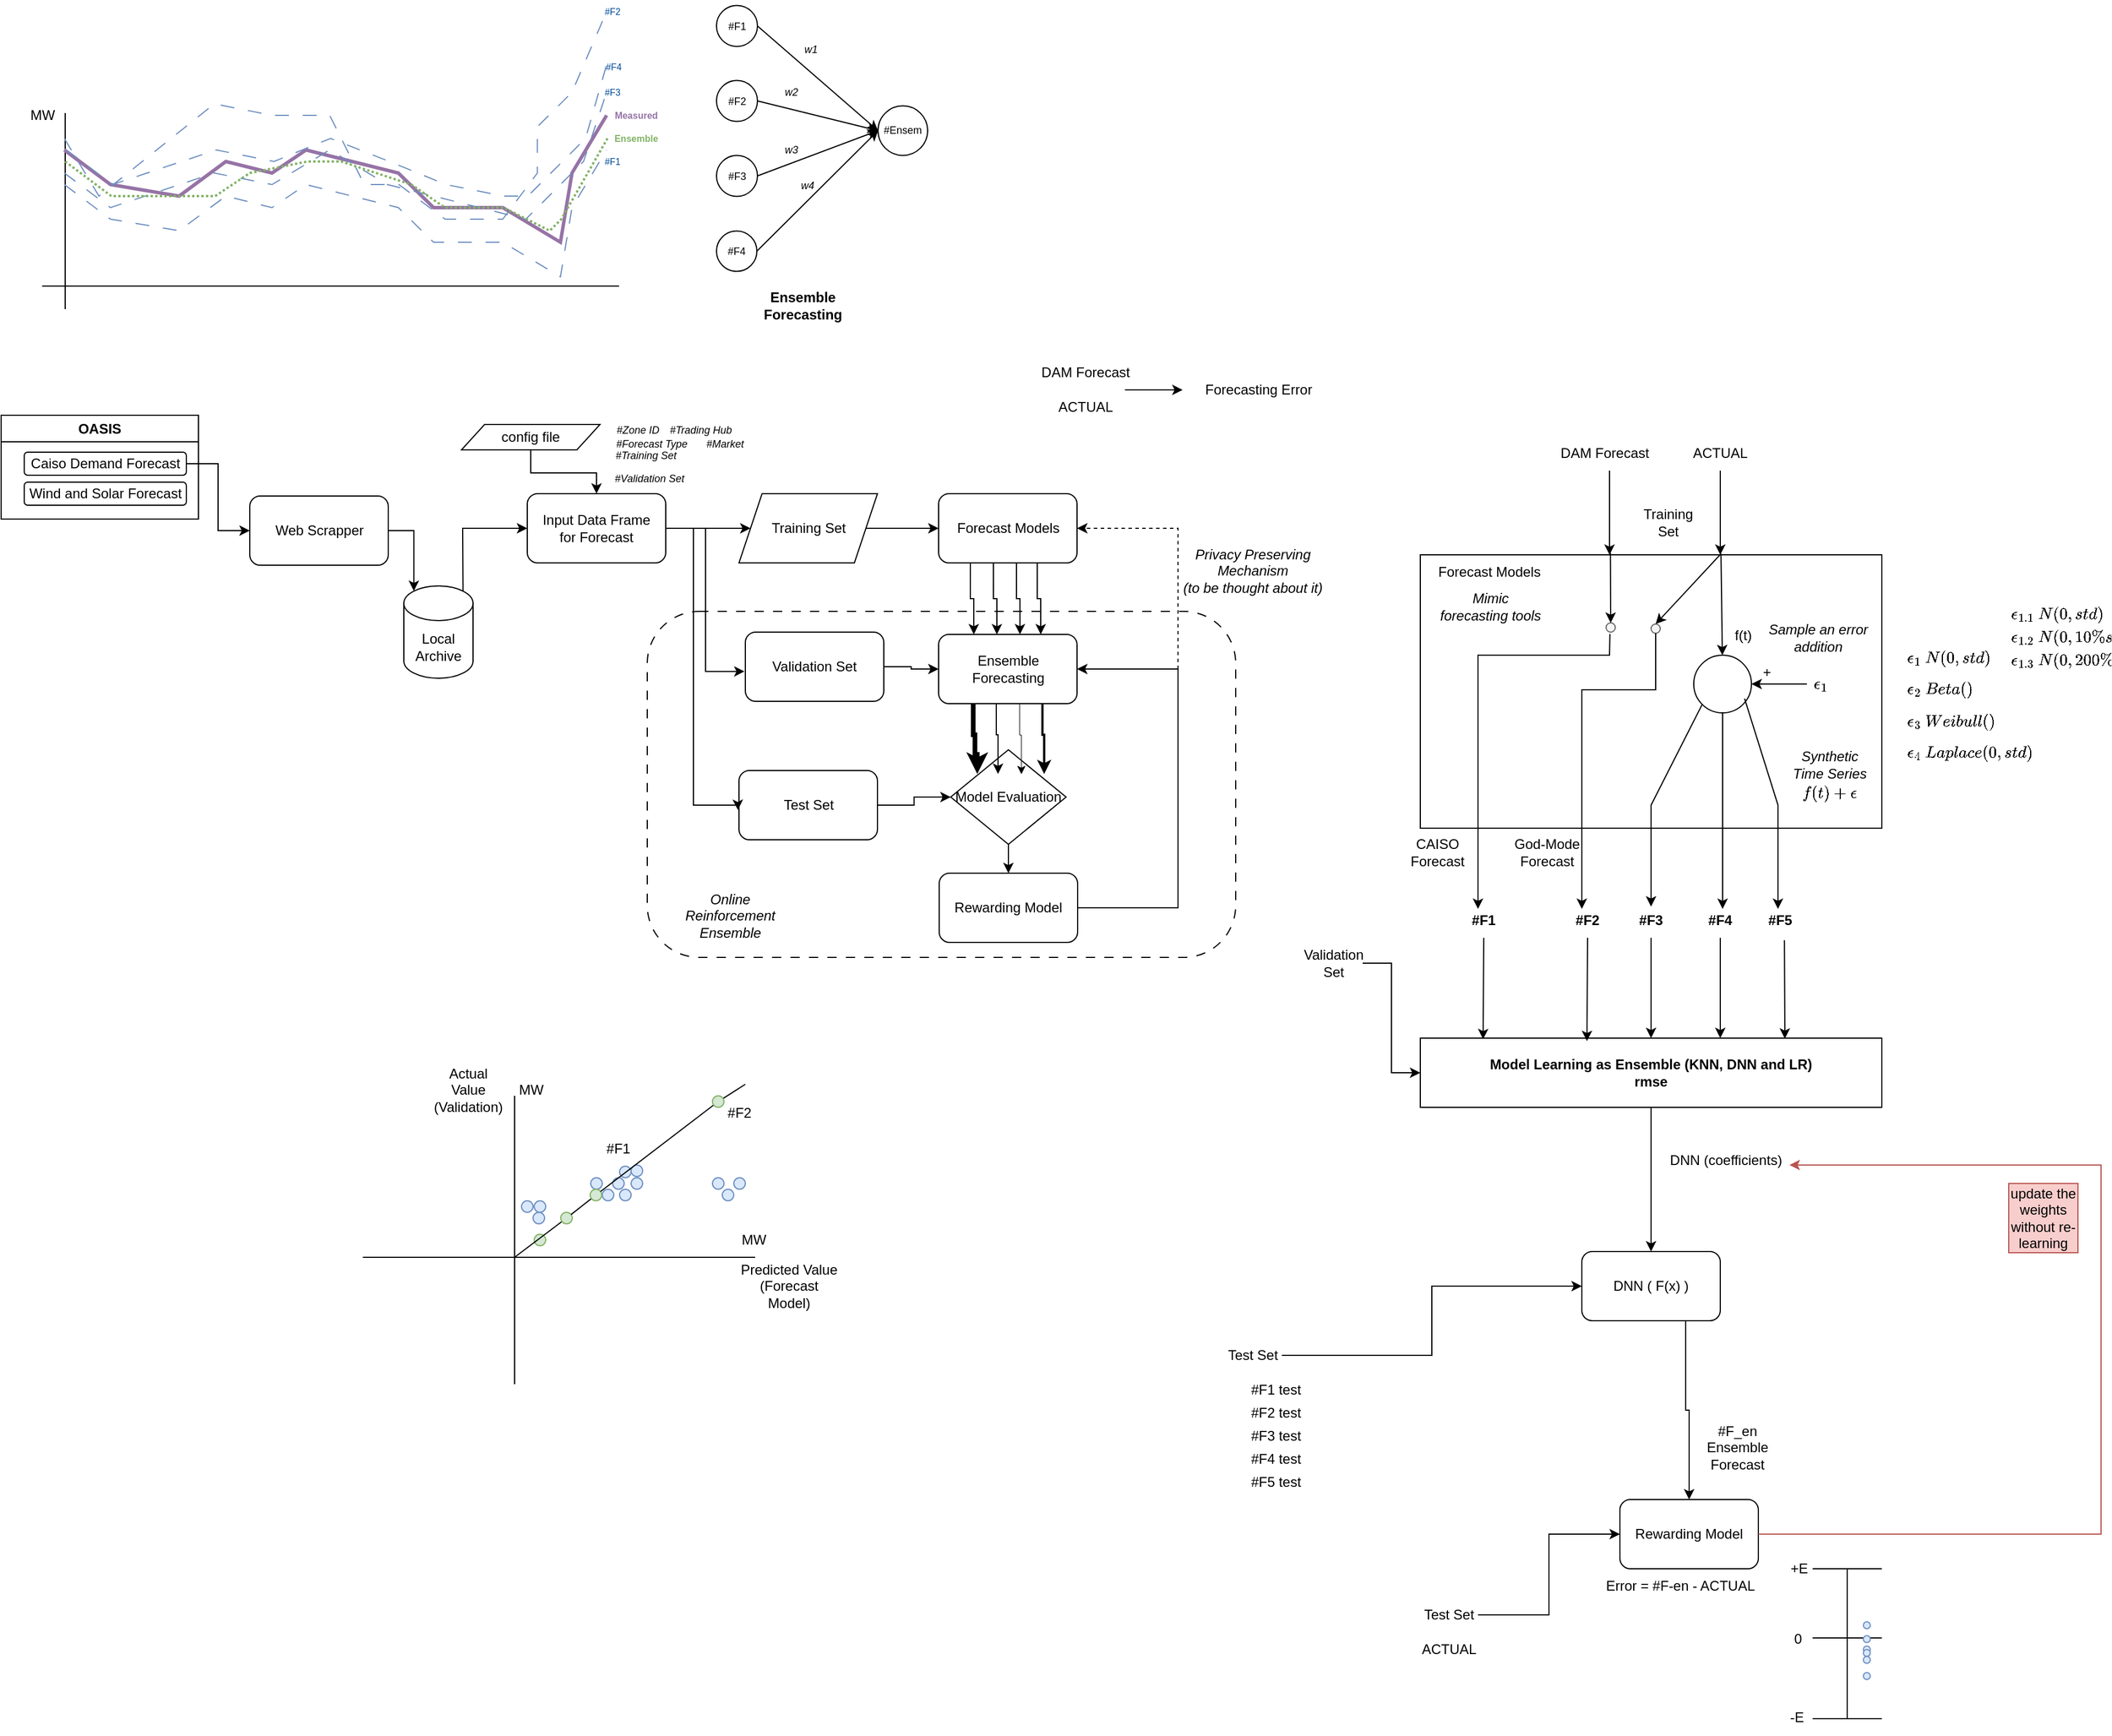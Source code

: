 <mxfile pages="3">
    <diagram name="Privacy Preserving Reinforcement Learning" id="z0pMH2gL0qCIltJfzdCE">
        <mxGraphModel dx="507" dy="497" grid="1" gridSize="10" guides="1" tooltips="1" connect="1" arrows="1" fold="1" page="1" pageScale="1" pageWidth="850" pageHeight="1100" math="1" shadow="0">
            <root>
                <mxCell id="0"/>
                <mxCell id="1" parent="0"/>
                <mxCell id="pC2rm2qDjCn3m0_I_9OX-6" value="" style="rounded=0;whiteSpace=wrap;html=1;fillColor=none;" parent="1" vertex="1">
                    <mxGeometry x="1240" y="521" width="400" height="237" as="geometry"/>
                </mxCell>
                <mxCell id="YsBqf66ixwYEChI6fcZ4-15" value="" style="rounded=1;whiteSpace=wrap;html=1;fillColor=none;dashed=1;dashPattern=8 8;" parent="1" vertex="1">
                    <mxGeometry x="570" y="570" width="510" height="300" as="geometry"/>
                </mxCell>
                <mxCell id="mb57GjcYipM0VSU4Pdz6-1" value="OASIS" style="swimlane;whiteSpace=wrap;html=1;" parent="1" vertex="1">
                    <mxGeometry x="10" y="400" width="171" height="90" as="geometry"/>
                </mxCell>
                <mxCell id="mb57GjcYipM0VSU4Pdz6-2" value="Caiso Demand Forecast" style="rounded=1;whiteSpace=wrap;html=1;" parent="mb57GjcYipM0VSU4Pdz6-1" vertex="1">
                    <mxGeometry x="20" y="32" width="140.5" height="20" as="geometry"/>
                </mxCell>
                <mxCell id="GfDtbFVrV-_29sVv-z_T-3" value="Wind and Solar Forecast" style="rounded=1;whiteSpace=wrap;html=1;" parent="mb57GjcYipM0VSU4Pdz6-1" vertex="1">
                    <mxGeometry x="20" y="58" width="140.5" height="20" as="geometry"/>
                </mxCell>
                <mxCell id="mb57GjcYipM0VSU4Pdz6-3" style="edgeStyle=orthogonalEdgeStyle;rounded=0;orthogonalLoop=1;jettySize=auto;html=1;entryX=0.145;entryY=0;entryDx=0;entryDy=4.35;entryPerimeter=0;" parent="1" source="mb57GjcYipM0VSU4Pdz6-4" target="mb57GjcYipM0VSU4Pdz6-11" edge="1">
                    <mxGeometry relative="1" as="geometry">
                        <mxPoint x="380" y="558" as="targetPoint"/>
                    </mxGeometry>
                </mxCell>
                <mxCell id="mb57GjcYipM0VSU4Pdz6-4" value="Web Scrapper" style="rounded=1;whiteSpace=wrap;html=1;" parent="1" vertex="1">
                    <mxGeometry x="225.5" y="470" width="120" height="60" as="geometry"/>
                </mxCell>
                <mxCell id="mb57GjcYipM0VSU4Pdz6-5" style="edgeStyle=orthogonalEdgeStyle;rounded=0;orthogonalLoop=1;jettySize=auto;html=1;entryX=0;entryY=0.5;entryDx=0;entryDy=0;" parent="1" source="mb57GjcYipM0VSU4Pdz6-2" target="mb57GjcYipM0VSU4Pdz6-4" edge="1">
                    <mxGeometry relative="1" as="geometry"/>
                </mxCell>
                <mxCell id="mb57GjcYipM0VSU4Pdz6-6" style="edgeStyle=orthogonalEdgeStyle;rounded=0;orthogonalLoop=1;jettySize=auto;html=1;" parent="1" source="mb57GjcYipM0VSU4Pdz6-7" target="mb57GjcYipM0VSU4Pdz6-19" edge="1">
                    <mxGeometry relative="1" as="geometry">
                        <mxPoint x="640" y="498" as="targetPoint"/>
                    </mxGeometry>
                </mxCell>
                <mxCell id="mb57GjcYipM0VSU4Pdz6-7" value="Input Data Frame&lt;br&gt;for Forecast" style="rounded=1;whiteSpace=wrap;html=1;" parent="1" vertex="1">
                    <mxGeometry x="466" y="468" width="120" height="60" as="geometry"/>
                </mxCell>
                <mxCell id="mb57GjcYipM0VSU4Pdz6-8" value="#Zone ID" style="text;html=1;align=center;verticalAlign=middle;whiteSpace=wrap;rounded=0;fontSize=9;fontStyle=2" parent="1" vertex="1">
                    <mxGeometry x="522" y="408" width="80" height="10" as="geometry"/>
                </mxCell>
                <mxCell id="mb57GjcYipM0VSU4Pdz6-9" style="edgeStyle=orthogonalEdgeStyle;rounded=0;orthogonalLoop=1;jettySize=auto;html=1;" parent="1" source="mb57GjcYipM0VSU4Pdz6-10" target="mb57GjcYipM0VSU4Pdz6-7" edge="1">
                    <mxGeometry relative="1" as="geometry"/>
                </mxCell>
                <mxCell id="mb57GjcYipM0VSU4Pdz6-10" value="config file" style="shape=parallelogram;perimeter=parallelogramPerimeter;whiteSpace=wrap;html=1;fixedSize=1;" parent="1" vertex="1">
                    <mxGeometry x="409" y="408" width="120" height="22" as="geometry"/>
                </mxCell>
                <mxCell id="mb57GjcYipM0VSU4Pdz6-11" value="Local Archive" style="shape=cylinder3;whiteSpace=wrap;html=1;boundedLbl=1;backgroundOutline=1;size=15;" parent="1" vertex="1">
                    <mxGeometry x="359" y="548" width="60" height="80" as="geometry"/>
                </mxCell>
                <mxCell id="mb57GjcYipM0VSU4Pdz6-12" value="" style="endArrow=classic;html=1;rounded=0;exitX=0.855;exitY=0;exitDx=0;exitDy=4.35;exitPerimeter=0;entryX=0;entryY=0.5;entryDx=0;entryDy=0;" parent="1" source="mb57GjcYipM0VSU4Pdz6-11" target="mb57GjcYipM0VSU4Pdz6-7" edge="1">
                    <mxGeometry width="50" height="50" relative="1" as="geometry">
                        <mxPoint x="430" y="558" as="sourcePoint"/>
                        <mxPoint x="440" y="498" as="targetPoint"/>
                        <Array as="points">
                            <mxPoint x="410" y="498"/>
                        </Array>
                    </mxGeometry>
                </mxCell>
                <mxCell id="mb57GjcYipM0VSU4Pdz6-13" value="#Forecast Type" style="text;html=1;align=center;verticalAlign=middle;whiteSpace=wrap;rounded=0;fontSize=9;fontStyle=2" parent="1" vertex="1">
                    <mxGeometry x="531" y="420" width="86" height="10" as="geometry"/>
                </mxCell>
                <mxCell id="mb57GjcYipM0VSU4Pdz6-14" value="#Training Set" style="text;html=1;align=center;verticalAlign=middle;whiteSpace=wrap;rounded=0;fontSize=9;fontStyle=2" parent="1" vertex="1">
                    <mxGeometry x="526" y="430" width="86" height="10" as="geometry"/>
                </mxCell>
                <mxCell id="mb57GjcYipM0VSU4Pdz6-15" value="#Validation Set" style="text;html=1;align=center;verticalAlign=middle;whiteSpace=wrap;rounded=0;fontSize=9;fontStyle=2" parent="1" vertex="1">
                    <mxGeometry x="529" y="450" width="86" height="10" as="geometry"/>
                </mxCell>
                <mxCell id="mb57GjcYipM0VSU4Pdz6-16" style="edgeStyle=orthogonalEdgeStyle;rounded=0;orthogonalLoop=1;jettySize=auto;html=1;entryX=0;entryY=0.5;entryDx=0;entryDy=0;" parent="1" source="mb57GjcYipM0VSU4Pdz6-17" target="mb57GjcYipM0VSU4Pdz6-24" edge="1">
                    <mxGeometry relative="1" as="geometry"/>
                </mxCell>
                <mxCell id="mb57GjcYipM0VSU4Pdz6-17" value="Test Set" style="rounded=1;whiteSpace=wrap;html=1;" parent="1" vertex="1">
                    <mxGeometry x="649.5" y="708" width="120" height="60" as="geometry"/>
                </mxCell>
                <mxCell id="mb57GjcYipM0VSU4Pdz6-18" style="edgeStyle=orthogonalEdgeStyle;rounded=0;orthogonalLoop=1;jettySize=auto;html=1;" parent="1" source="mb57GjcYipM0VSU4Pdz6-19" target="mb57GjcYipM0VSU4Pdz6-22" edge="1">
                    <mxGeometry relative="1" as="geometry">
                        <mxPoint x="822.5" y="498" as="targetPoint"/>
                    </mxGeometry>
                </mxCell>
                <mxCell id="mb57GjcYipM0VSU4Pdz6-19" value="Training Set" style="shape=parallelogram;perimeter=parallelogramPerimeter;whiteSpace=wrap;html=1;fixedSize=1;" parent="1" vertex="1">
                    <mxGeometry x="649.5" y="468" width="120" height="60" as="geometry"/>
                </mxCell>
                <mxCell id="mb57GjcYipM0VSU4Pdz6-20" style="edgeStyle=orthogonalEdgeStyle;rounded=0;orthogonalLoop=1;jettySize=auto;html=1;exitX=1;exitY=0.5;exitDx=0;exitDy=0;entryX=-0.008;entryY=0.57;entryDx=0;entryDy=0;entryPerimeter=0;" parent="1" source="mb57GjcYipM0VSU4Pdz6-7" target="mb57GjcYipM0VSU4Pdz6-17" edge="1">
                    <mxGeometry relative="1" as="geometry">
                        <mxPoint x="596" y="508" as="sourcePoint"/>
                        <mxPoint x="660" y="508" as="targetPoint"/>
                        <Array as="points">
                            <mxPoint x="610" y="498"/>
                            <mxPoint x="610" y="738"/>
                            <mxPoint x="649" y="738"/>
                        </Array>
                    </mxGeometry>
                </mxCell>
                <mxCell id="mb57GjcYipM0VSU4Pdz6-22" value="Forecast Models" style="rounded=1;whiteSpace=wrap;html=1;" parent="1" vertex="1">
                    <mxGeometry x="822.5" y="468" width="120" height="60" as="geometry"/>
                </mxCell>
                <mxCell id="Ic7fX3qQCsusOm03f4yL-4" style="edgeStyle=orthogonalEdgeStyle;rounded=0;orthogonalLoop=1;jettySize=auto;html=1;" parent="1" source="mb57GjcYipM0VSU4Pdz6-24" target="mb57GjcYipM0VSU4Pdz6-25" edge="1">
                    <mxGeometry relative="1" as="geometry"/>
                </mxCell>
                <mxCell id="mb57GjcYipM0VSU4Pdz6-24" value="Model Evaluation" style="rhombus;whiteSpace=wrap;html=1;" parent="1" vertex="1">
                    <mxGeometry x="833" y="690" width="100" height="82" as="geometry"/>
                </mxCell>
                <mxCell id="Ic7fX3qQCsusOm03f4yL-3" style="edgeStyle=orthogonalEdgeStyle;rounded=0;orthogonalLoop=1;jettySize=auto;html=1;entryX=1;entryY=0.5;entryDx=0;entryDy=0;" parent="1" source="mb57GjcYipM0VSU4Pdz6-25" target="Ic7fX3qQCsusOm03f4yL-2" edge="1">
                    <mxGeometry relative="1" as="geometry">
                        <Array as="points">
                            <mxPoint x="1030" y="827"/>
                            <mxPoint x="1030" y="620"/>
                        </Array>
                    </mxGeometry>
                </mxCell>
                <mxCell id="mb57GjcYipM0VSU4Pdz6-25" value="Rewarding Model" style="rounded=1;whiteSpace=wrap;html=1;" parent="1" vertex="1">
                    <mxGeometry x="823" y="797" width="120" height="60" as="geometry"/>
                </mxCell>
                <mxCell id="GfDtbFVrV-_29sVv-z_T-1" value="" style="endArrow=none;html=1;rounded=0;" parent="1" edge="1">
                    <mxGeometry width="50" height="50" relative="1" as="geometry">
                        <mxPoint x="45.5" y="288" as="sourcePoint"/>
                        <mxPoint x="545.5" y="288" as="targetPoint"/>
                    </mxGeometry>
                </mxCell>
                <mxCell id="GfDtbFVrV-_29sVv-z_T-2" value="" style="endArrow=none;html=1;rounded=0;" parent="1" edge="1">
                    <mxGeometry width="50" height="50" relative="1" as="geometry">
                        <mxPoint x="65.5" y="308" as="sourcePoint"/>
                        <mxPoint x="65.5" y="138" as="targetPoint"/>
                    </mxGeometry>
                </mxCell>
                <mxCell id="YsBqf66ixwYEChI6fcZ4-19" value="Online Reinforcement Ensemble" style="text;html=1;align=center;verticalAlign=middle;whiteSpace=wrap;rounded=0;fontStyle=2" parent="1" vertex="1">
                    <mxGeometry x="602" y="810" width="80" height="47" as="geometry"/>
                </mxCell>
                <mxCell id="GgKTrHe3avayRDhxF36D-1" value="" style="endArrow=none;html=1;rounded=0;fillColor=#e1d5e7;strokeColor=#9673a6;strokeWidth=3;" parent="1" edge="1">
                    <mxGeometry width="50" height="50" relative="1" as="geometry">
                        <mxPoint x="64.75" y="170" as="sourcePoint"/>
                        <mxPoint x="534.75" y="140" as="targetPoint"/>
                        <Array as="points">
                            <mxPoint x="104.75" y="200"/>
                            <mxPoint x="164.25" y="210"/>
                            <mxPoint x="204.75" y="180"/>
                            <mxPoint x="244.75" y="190"/>
                            <mxPoint x="274.25" y="170"/>
                            <mxPoint x="354.25" y="190"/>
                            <mxPoint x="384.75" y="220"/>
                            <mxPoint x="444.75" y="220"/>
                            <mxPoint x="494.75" y="250"/>
                            <mxPoint x="504.75" y="190"/>
                        </Array>
                    </mxGeometry>
                </mxCell>
                <mxCell id="GgKTrHe3avayRDhxF36D-2" value="" style="endArrow=none;html=1;rounded=0;fillColor=#dae8fc;strokeColor=#6c8ebf;strokeWidth=1;dashed=1;dashPattern=12 12;" parent="1" edge="1">
                    <mxGeometry width="50" height="50" relative="1" as="geometry">
                        <mxPoint x="64.75" y="200" as="sourcePoint"/>
                        <mxPoint x="534.75" y="170" as="targetPoint"/>
                        <Array as="points">
                            <mxPoint x="104.75" y="230"/>
                            <mxPoint x="164.25" y="240"/>
                            <mxPoint x="204.75" y="210"/>
                            <mxPoint x="244.75" y="220"/>
                            <mxPoint x="274.25" y="200"/>
                            <mxPoint x="354.25" y="220"/>
                            <mxPoint x="384.75" y="250"/>
                            <mxPoint x="444.75" y="250"/>
                            <mxPoint x="494.75" y="280"/>
                            <mxPoint x="504.75" y="220"/>
                        </Array>
                    </mxGeometry>
                </mxCell>
                <mxCell id="GgKTrHe3avayRDhxF36D-3" value="#F1" style="text;html=1;align=center;verticalAlign=middle;whiteSpace=wrap;rounded=0;fontSize=8;fontColor=#004C99;" parent="1" vertex="1">
                    <mxGeometry x="524.75" y="170" width="30" height="20" as="geometry"/>
                </mxCell>
                <mxCell id="GgKTrHe3avayRDhxF36D-4" value="" style="endArrow=none;html=1;rounded=0;fillColor=#dae8fc;strokeColor=#6c8ebf;strokeWidth=1;dashed=1;dashPattern=12 12;" parent="1" edge="1">
                    <mxGeometry width="50" height="50" relative="1" as="geometry">
                        <mxPoint x="64.75" y="160" as="sourcePoint"/>
                        <mxPoint x="534.75" y="50" as="targetPoint"/>
                        <Array as="points">
                            <mxPoint x="94.75" y="210"/>
                            <mxPoint x="194.75" y="130"/>
                            <mxPoint x="244.75" y="140"/>
                            <mxPoint x="294.75" y="140"/>
                            <mxPoint x="324.75" y="200"/>
                            <mxPoint x="354.75" y="200"/>
                            <mxPoint x="394.75" y="230"/>
                            <mxPoint x="444.75" y="230"/>
                            <mxPoint x="474.75" y="190"/>
                            <mxPoint x="474.75" y="150"/>
                            <mxPoint x="504.75" y="120"/>
                        </Array>
                    </mxGeometry>
                </mxCell>
                <mxCell id="GgKTrHe3avayRDhxF36D-5" value="#F2" style="text;html=1;align=center;verticalAlign=middle;whiteSpace=wrap;rounded=0;fontSize=8;fontColor=#004C99;" parent="1" vertex="1">
                    <mxGeometry x="524.75" y="40" width="30" height="20" as="geometry"/>
                </mxCell>
                <mxCell id="GgKTrHe3avayRDhxF36D-6" value="" style="endArrow=none;html=1;rounded=0;fillColor=#dae8fc;strokeColor=#6c8ebf;strokeWidth=1;dashed=1;dashPattern=12 12;" parent="1" edge="1">
                    <mxGeometry width="50" height="50" relative="1" as="geometry">
                        <mxPoint x="64.75" y="190" as="sourcePoint"/>
                        <mxPoint x="534.75" y="120" as="targetPoint"/>
                        <Array as="points">
                            <mxPoint x="104.75" y="220"/>
                            <mxPoint x="194.75" y="190"/>
                            <mxPoint x="244.75" y="200"/>
                            <mxPoint x="294.75" y="170"/>
                            <mxPoint x="344.75" y="200"/>
                            <mxPoint x="384.75" y="210"/>
                            <mxPoint x="424.75" y="220"/>
                            <mxPoint x="464.75" y="230"/>
                            <mxPoint x="474.75" y="220"/>
                            <mxPoint x="514.75" y="180"/>
                        </Array>
                    </mxGeometry>
                </mxCell>
                <mxCell id="GgKTrHe3avayRDhxF36D-7" value="#F3" style="text;html=1;align=center;verticalAlign=middle;whiteSpace=wrap;rounded=0;fontSize=8;fontColor=#004C99;" parent="1" vertex="1">
                    <mxGeometry x="524.75" y="110" width="30" height="20" as="geometry"/>
                </mxCell>
                <mxCell id="GgKTrHe3avayRDhxF36D-8" value="Measured" style="text;html=1;align=center;verticalAlign=middle;whiteSpace=wrap;rounded=0;fontSize=8;fontColor=#9673a6;fontStyle=1" parent="1" vertex="1">
                    <mxGeometry x="535" y="130" width="50.5" height="20" as="geometry"/>
                </mxCell>
                <mxCell id="GgKTrHe3avayRDhxF36D-9" value="" style="endArrow=none;html=1;rounded=0;fillColor=#dae8fc;strokeColor=#6c8ebf;strokeWidth=1;dashed=1;dashPattern=12 12;" parent="1" edge="1">
                    <mxGeometry width="50" height="50" relative="1" as="geometry">
                        <mxPoint x="66.5" y="170" as="sourcePoint"/>
                        <mxPoint x="536.5" y="90" as="targetPoint"/>
                        <Array as="points">
                            <mxPoint x="106.5" y="200"/>
                            <mxPoint x="196.5" y="170"/>
                            <mxPoint x="246.5" y="180"/>
                            <mxPoint x="295.5" y="160"/>
                            <mxPoint x="346.5" y="180"/>
                            <mxPoint x="395.5" y="200"/>
                            <mxPoint x="445.5" y="210"/>
                            <mxPoint x="466.5" y="210"/>
                            <mxPoint x="476.5" y="200"/>
                            <mxPoint x="516.5" y="160"/>
                        </Array>
                    </mxGeometry>
                </mxCell>
                <mxCell id="GgKTrHe3avayRDhxF36D-10" value="#F4" style="text;html=1;align=center;verticalAlign=middle;whiteSpace=wrap;rounded=0;fontSize=8;fontColor=#004C99;" parent="1" vertex="1">
                    <mxGeometry x="526" y="88" width="30" height="20" as="geometry"/>
                </mxCell>
                <mxCell id="GgKTrHe3avayRDhxF36D-11" value="MW" style="text;html=1;align=center;verticalAlign=middle;whiteSpace=wrap;rounded=0;" parent="1" vertex="1">
                    <mxGeometry x="15.5" y="125" width="60" height="30" as="geometry"/>
                </mxCell>
                <mxCell id="GgKTrHe3avayRDhxF36D-13" value="" style="endArrow=none;html=1;rounded=0;fillColor=#d5e8d4;strokeColor=#82b366;strokeWidth=2;dashed=1;dashPattern=1 1;" parent="1" edge="1">
                    <mxGeometry width="50" height="50" relative="1" as="geometry">
                        <mxPoint x="65.5" y="180" as="sourcePoint"/>
                        <mxPoint x="535.5" y="160" as="targetPoint"/>
                        <Array as="points">
                            <mxPoint x="105.5" y="210"/>
                            <mxPoint x="195.5" y="210"/>
                            <mxPoint x="225.5" y="190"/>
                            <mxPoint x="275.5" y="180"/>
                            <mxPoint x="304.75" y="180"/>
                            <mxPoint x="365.5" y="200"/>
                            <mxPoint x="394.75" y="220"/>
                            <mxPoint x="445.5" y="220"/>
                            <mxPoint x="485.5" y="240"/>
                            <mxPoint x="495.5" y="230"/>
                        </Array>
                    </mxGeometry>
                </mxCell>
                <mxCell id="GgKTrHe3avayRDhxF36D-14" value="Ensemble" style="text;html=1;align=center;verticalAlign=middle;whiteSpace=wrap;rounded=0;fontSize=8;fontColor=#82b366;fontStyle=1" parent="1" vertex="1">
                    <mxGeometry x="535" y="150" width="50.5" height="20" as="geometry"/>
                </mxCell>
                <mxCell id="GgKTrHe3avayRDhxF36D-15" value="#F1" style="ellipse;whiteSpace=wrap;html=1;aspect=fixed;fontSize=9;" parent="1" vertex="1">
                    <mxGeometry x="630" y="44.75" width="35.5" height="35.5" as="geometry"/>
                </mxCell>
                <mxCell id="GgKTrHe3avayRDhxF36D-16" value="#F2" style="ellipse;whiteSpace=wrap;html=1;aspect=fixed;fontSize=9;" parent="1" vertex="1">
                    <mxGeometry x="630" y="109.75" width="35.5" height="35.5" as="geometry"/>
                </mxCell>
                <mxCell id="GgKTrHe3avayRDhxF36D-17" value="#F3" style="ellipse;whiteSpace=wrap;html=1;aspect=fixed;fontSize=9;" parent="1" vertex="1">
                    <mxGeometry x="630" y="174.75" width="35.5" height="35.5" as="geometry"/>
                </mxCell>
                <mxCell id="GgKTrHe3avayRDhxF36D-18" value="#F4" style="ellipse;whiteSpace=wrap;html=1;aspect=fixed;fontSize=9;" parent="1" vertex="1">
                    <mxGeometry x="630" y="240.25" width="35" height="35" as="geometry"/>
                </mxCell>
                <mxCell id="GgKTrHe3avayRDhxF36D-19" value="#Ensem" style="ellipse;whiteSpace=wrap;html=1;aspect=fixed;fontSize=9;" parent="1" vertex="1">
                    <mxGeometry x="770" y="131.75" width="43" height="43" as="geometry"/>
                </mxCell>
                <mxCell id="GgKTrHe3avayRDhxF36D-24" value="" style="endArrow=classic;html=1;rounded=0;exitX=1;exitY=0.5;exitDx=0;exitDy=0;entryX=0;entryY=0.5;entryDx=0;entryDy=0;fontSize=9;" parent="1" source="GgKTrHe3avayRDhxF36D-15" target="GgKTrHe3avayRDhxF36D-19" edge="1">
                    <mxGeometry width="50" height="50" relative="1" as="geometry">
                        <mxPoint x="835" y="105.25" as="sourcePoint"/>
                        <mxPoint x="885" y="55.25" as="targetPoint"/>
                    </mxGeometry>
                </mxCell>
                <mxCell id="GgKTrHe3avayRDhxF36D-25" value="" style="endArrow=classic;html=1;rounded=0;exitX=1;exitY=0.5;exitDx=0;exitDy=0;entryX=0;entryY=0.5;entryDx=0;entryDy=0;fontSize=9;" parent="1" source="GgKTrHe3avayRDhxF36D-16" target="GgKTrHe3avayRDhxF36D-19" edge="1">
                    <mxGeometry width="50" height="50" relative="1" as="geometry">
                        <mxPoint x="675" y="65.25" as="sourcePoint"/>
                        <mxPoint x="781" y="154.25" as="targetPoint"/>
                    </mxGeometry>
                </mxCell>
                <mxCell id="GgKTrHe3avayRDhxF36D-26" value="" style="endArrow=classic;html=1;rounded=0;exitX=1;exitY=0.5;exitDx=0;exitDy=0;entryX=0;entryY=0.5;entryDx=0;entryDy=0;fontSize=9;" parent="1" source="GgKTrHe3avayRDhxF36D-17" target="GgKTrHe3avayRDhxF36D-19" edge="1">
                    <mxGeometry width="50" height="50" relative="1" as="geometry">
                        <mxPoint x="676" y="65.25" as="sourcePoint"/>
                        <mxPoint x="775" y="169.25" as="targetPoint"/>
                    </mxGeometry>
                </mxCell>
                <mxCell id="GgKTrHe3avayRDhxF36D-27" value="" style="endArrow=classic;html=1;rounded=0;exitX=1;exitY=0.5;exitDx=0;exitDy=0;entryX=0;entryY=0.5;entryDx=0;entryDy=0;fontSize=9;" parent="1" source="GgKTrHe3avayRDhxF36D-18" target="GgKTrHe3avayRDhxF36D-19" edge="1">
                    <mxGeometry width="50" height="50" relative="1" as="geometry">
                        <mxPoint x="676" y="195.25" as="sourcePoint"/>
                        <mxPoint x="775" y="169.25" as="targetPoint"/>
                    </mxGeometry>
                </mxCell>
                <mxCell id="GgKTrHe3avayRDhxF36D-28" style="edgeStyle=orthogonalEdgeStyle;rounded=0;orthogonalLoop=1;jettySize=auto;html=1;strokeWidth=4;" parent="1" edge="1">
                    <mxGeometry relative="1" as="geometry">
                        <mxPoint x="852.5" y="646" as="sourcePoint"/>
                        <mxPoint x="856.0" y="711" as="targetPoint"/>
                        <Array as="points">
                            <mxPoint x="852" y="677"/>
                            <mxPoint x="854" y="677"/>
                            <mxPoint x="854" y="694"/>
                            <mxPoint x="856" y="694"/>
                        </Array>
                    </mxGeometry>
                </mxCell>
                <mxCell id="GgKTrHe3avayRDhxF36D-29" style="edgeStyle=orthogonalEdgeStyle;rounded=0;orthogonalLoop=1;jettySize=auto;html=1;strokeWidth=2;" parent="1" edge="1">
                    <mxGeometry relative="1" as="geometry">
                        <mxPoint x="912.5" y="646" as="sourcePoint"/>
                        <mxPoint x="914" y="711" as="targetPoint"/>
                        <Array as="points">
                            <mxPoint x="912" y="677"/>
                            <mxPoint x="914" y="677"/>
                        </Array>
                    </mxGeometry>
                </mxCell>
                <mxCell id="GgKTrHe3avayRDhxF36D-30" style="edgeStyle=orthogonalEdgeStyle;rounded=0;orthogonalLoop=1;jettySize=auto;html=1;" parent="1" edge="1">
                    <mxGeometry relative="1" as="geometry">
                        <mxPoint x="872.5" y="646" as="sourcePoint"/>
                        <mxPoint x="874" y="711" as="targetPoint"/>
                        <Array as="points">
                            <mxPoint x="872" y="677"/>
                            <mxPoint x="874" y="677"/>
                        </Array>
                    </mxGeometry>
                </mxCell>
                <mxCell id="GgKTrHe3avayRDhxF36D-31" style="edgeStyle=orthogonalEdgeStyle;rounded=0;orthogonalLoop=1;jettySize=auto;html=1;strokeWidth=0.5;" parent="1" edge="1">
                    <mxGeometry relative="1" as="geometry">
                        <mxPoint x="892.5" y="646" as="sourcePoint"/>
                        <mxPoint x="894" y="711" as="targetPoint"/>
                        <Array as="points">
                            <mxPoint x="892" y="677"/>
                            <mxPoint x="894" y="677"/>
                        </Array>
                    </mxGeometry>
                </mxCell>
                <mxCell id="GgKTrHe3avayRDhxF36D-32" style="edgeStyle=orthogonalEdgeStyle;rounded=0;orthogonalLoop=1;jettySize=auto;html=1;entryX=0.25;entryY=0;entryDx=0;entryDy=0;" parent="1" edge="1">
                    <mxGeometry relative="1" as="geometry">
                        <mxPoint x="850.01" y="528" as="sourcePoint"/>
                        <mxPoint x="853.01" y="590" as="targetPoint"/>
                        <Array as="points">
                            <mxPoint x="850.01" y="559"/>
                            <mxPoint x="852.01" y="559"/>
                        </Array>
                    </mxGeometry>
                </mxCell>
                <mxCell id="GgKTrHe3avayRDhxF36D-33" style="edgeStyle=orthogonalEdgeStyle;rounded=0;orthogonalLoop=1;jettySize=auto;html=1;entryX=0.25;entryY=0;entryDx=0;entryDy=0;" parent="1" edge="1">
                    <mxGeometry relative="1" as="geometry">
                        <mxPoint x="870.01" y="528" as="sourcePoint"/>
                        <mxPoint x="873.01" y="590" as="targetPoint"/>
                        <Array as="points">
                            <mxPoint x="870.01" y="559"/>
                            <mxPoint x="872.01" y="559"/>
                        </Array>
                    </mxGeometry>
                </mxCell>
                <mxCell id="GgKTrHe3avayRDhxF36D-34" style="edgeStyle=orthogonalEdgeStyle;rounded=0;orthogonalLoop=1;jettySize=auto;html=1;entryX=0.25;entryY=0;entryDx=0;entryDy=0;" parent="1" edge="1">
                    <mxGeometry relative="1" as="geometry">
                        <mxPoint x="890.01" y="528" as="sourcePoint"/>
                        <mxPoint x="893.01" y="590" as="targetPoint"/>
                        <Array as="points">
                            <mxPoint x="890.01" y="559"/>
                            <mxPoint x="892.01" y="559"/>
                        </Array>
                    </mxGeometry>
                </mxCell>
                <mxCell id="GgKTrHe3avayRDhxF36D-35" style="edgeStyle=orthogonalEdgeStyle;rounded=0;orthogonalLoop=1;jettySize=auto;html=1;entryX=0.25;entryY=0;entryDx=0;entryDy=0;" parent="1" edge="1">
                    <mxGeometry relative="1" as="geometry">
                        <mxPoint x="908.01" y="528" as="sourcePoint"/>
                        <mxPoint x="911.01" y="590" as="targetPoint"/>
                        <Array as="points">
                            <mxPoint x="908.01" y="559"/>
                            <mxPoint x="910.01" y="559"/>
                        </Array>
                    </mxGeometry>
                </mxCell>
                <mxCell id="GgKTrHe3avayRDhxF36D-36" value="w1" style="text;html=1;align=center;verticalAlign=middle;whiteSpace=wrap;rounded=0;fontStyle=2;fontSize=9;" parent="1" vertex="1">
                    <mxGeometry x="691.5" y="78.25" width="40" height="10" as="geometry"/>
                </mxCell>
                <mxCell id="GgKTrHe3avayRDhxF36D-37" value="w2" style="text;html=1;align=center;verticalAlign=middle;whiteSpace=wrap;rounded=0;fontStyle=2;fontSize=9;" parent="1" vertex="1">
                    <mxGeometry x="674.5" y="115.25" width="40" height="10" as="geometry"/>
                </mxCell>
                <mxCell id="GgKTrHe3avayRDhxF36D-38" value="w3" style="text;html=1;align=center;verticalAlign=middle;whiteSpace=wrap;rounded=0;fontStyle=2;fontSize=9;" parent="1" vertex="1">
                    <mxGeometry x="674.5" y="165.25" width="40" height="10" as="geometry"/>
                </mxCell>
                <mxCell id="GgKTrHe3avayRDhxF36D-39" value="w4" style="text;html=1;align=center;verticalAlign=middle;whiteSpace=wrap;rounded=0;fontStyle=2;fontSize=9;" parent="1" vertex="1">
                    <mxGeometry x="688.5" y="196.25" width="40" height="10" as="geometry"/>
                </mxCell>
                <mxCell id="Ic7fX3qQCsusOm03f4yL-2" value="Ensemble Forecasting" style="rounded=1;whiteSpace=wrap;html=1;" parent="1" vertex="1">
                    <mxGeometry x="822.5" y="590" width="120" height="60" as="geometry"/>
                </mxCell>
                <mxCell id="x4RY1zvW9ZhVY0yINkFy-1" style="edgeStyle=orthogonalEdgeStyle;rounded=0;orthogonalLoop=1;jettySize=auto;html=1;entryX=1;entryY=0.5;entryDx=0;entryDy=0;exitX=1;exitY=0.5;exitDx=0;exitDy=0;dashed=1;" parent="1" source="mb57GjcYipM0VSU4Pdz6-25" target="mb57GjcYipM0VSU4Pdz6-22" edge="1">
                    <mxGeometry relative="1" as="geometry">
                        <Array as="points">
                            <mxPoint x="1030" y="827"/>
                            <mxPoint x="1030" y="498"/>
                        </Array>
                        <mxPoint x="953" y="837" as="sourcePoint"/>
                        <mxPoint x="953" y="630" as="targetPoint"/>
                    </mxGeometry>
                </mxCell>
                <mxCell id="ML5u2CE0Su4AJEo7Oj_A-1" value="Ensemble Forecasting" style="text;html=1;align=center;verticalAlign=middle;whiteSpace=wrap;rounded=0;fontStyle=1" parent="1" vertex="1">
                    <mxGeometry x="675" y="290" width="60" height="30" as="geometry"/>
                </mxCell>
                <mxCell id="ML5u2CE0Su4AJEo7Oj_A-2" value="Privacy Preserving Mechanism&lt;br&gt;(to be thought about it)" style="text;html=1;align=center;verticalAlign=middle;whiteSpace=wrap;rounded=0;fontStyle=2" parent="1" vertex="1">
                    <mxGeometry x="1030" y="520" width="130" height="30" as="geometry"/>
                </mxCell>
                <mxCell id="SdchjvCyDopv-PI4UXvu-1" value="" style="endArrow=none;html=1;rounded=0;" parent="1" edge="1">
                    <mxGeometry width="50" height="50" relative="1" as="geometry">
                        <mxPoint x="455" y="1240" as="sourcePoint"/>
                        <mxPoint x="455" y="990" as="targetPoint"/>
                    </mxGeometry>
                </mxCell>
                <mxCell id="SdchjvCyDopv-PI4UXvu-2" value="" style="endArrow=none;html=1;rounded=0;" parent="1" edge="1">
                    <mxGeometry width="50" height="50" relative="1" as="geometry">
                        <mxPoint x="323.5" y="1130" as="sourcePoint"/>
                        <mxPoint x="663.5" y="1130" as="targetPoint"/>
                    </mxGeometry>
                </mxCell>
                <mxCell id="SdchjvCyDopv-PI4UXvu-3" value="Actual Value&lt;div&gt;(Validation)&lt;/div&gt;" style="text;html=1;align=center;verticalAlign=middle;whiteSpace=wrap;rounded=0;" parent="1" vertex="1">
                    <mxGeometry x="385" y="970" width="60" height="30" as="geometry"/>
                </mxCell>
                <mxCell id="SdchjvCyDopv-PI4UXvu-4" value="Predicted Value&lt;div&gt;(Forecast Model)&lt;/div&gt;" style="text;html=1;align=center;verticalAlign=middle;whiteSpace=wrap;rounded=0;" parent="1" vertex="1">
                    <mxGeometry x="649.5" y="1140" width="85.5" height="30" as="geometry"/>
                </mxCell>
                <mxCell id="SdchjvCyDopv-PI4UXvu-5" value="" style="endArrow=none;html=1;rounded=0;" parent="1" source="SdchjvCyDopv-PI4UXvu-28" edge="1">
                    <mxGeometry width="50" height="50" relative="1" as="geometry">
                        <mxPoint x="455" y="1130" as="sourcePoint"/>
                        <mxPoint x="655" y="980" as="targetPoint"/>
                    </mxGeometry>
                </mxCell>
                <mxCell id="SdchjvCyDopv-PI4UXvu-6" value="" style="ellipse;whiteSpace=wrap;html=1;aspect=fixed;fillColor=#dae8fc;strokeColor=#6c8ebf;" parent="1" vertex="1">
                    <mxGeometry x="546" y="1051" width="10" height="10" as="geometry"/>
                </mxCell>
                <mxCell id="SdchjvCyDopv-PI4UXvu-7" value="" style="ellipse;whiteSpace=wrap;html=1;aspect=fixed;fillColor=#dae8fc;strokeColor=#6c8ebf;" parent="1" vertex="1">
                    <mxGeometry x="556" y="1061" width="10" height="10" as="geometry"/>
                </mxCell>
                <mxCell id="SdchjvCyDopv-PI4UXvu-8" value="" style="ellipse;whiteSpace=wrap;html=1;aspect=fixed;fillColor=#dae8fc;strokeColor=#6c8ebf;" parent="1" vertex="1">
                    <mxGeometry x="556" y="1050" width="10" height="10" as="geometry"/>
                </mxCell>
                <mxCell id="SdchjvCyDopv-PI4UXvu-9" value="" style="ellipse;whiteSpace=wrap;html=1;aspect=fixed;fillColor=#dae8fc;strokeColor=#6c8ebf;" parent="1" vertex="1">
                    <mxGeometry x="540" y="1061" width="10" height="10" as="geometry"/>
                </mxCell>
                <mxCell id="SdchjvCyDopv-PI4UXvu-10" value="" style="ellipse;whiteSpace=wrap;html=1;aspect=fixed;fillColor=#dae8fc;strokeColor=#6c8ebf;" parent="1" vertex="1">
                    <mxGeometry x="546" y="1071" width="10" height="10" as="geometry"/>
                </mxCell>
                <mxCell id="SdchjvCyDopv-PI4UXvu-11" value="#F1" style="text;html=1;align=center;verticalAlign=middle;whiteSpace=wrap;rounded=0;" parent="1" vertex="1">
                    <mxGeometry x="515" y="1021" width="60" height="30" as="geometry"/>
                </mxCell>
                <mxCell id="SdchjvCyDopv-PI4UXvu-12" value="" style="ellipse;whiteSpace=wrap;html=1;aspect=fixed;fillColor=#dae8fc;strokeColor=#6c8ebf;" parent="1" vertex="1">
                    <mxGeometry x="521" y="1061" width="10" height="10" as="geometry"/>
                </mxCell>
                <mxCell id="SdchjvCyDopv-PI4UXvu-13" value="" style="ellipse;whiteSpace=wrap;html=1;aspect=fixed;fillColor=#dae8fc;strokeColor=#6c8ebf;" parent="1" vertex="1">
                    <mxGeometry x="531" y="1071" width="10" height="10" as="geometry"/>
                </mxCell>
                <mxCell id="SdchjvCyDopv-PI4UXvu-14" value="" style="ellipse;whiteSpace=wrap;html=1;aspect=fixed;fillColor=#dae8fc;strokeColor=#6c8ebf;" parent="1" vertex="1">
                    <mxGeometry x="635" y="1071" width="10" height="10" as="geometry"/>
                </mxCell>
                <mxCell id="SdchjvCyDopv-PI4UXvu-15" value="MW" style="text;html=1;align=center;verticalAlign=middle;whiteSpace=wrap;rounded=0;" parent="1" vertex="1">
                    <mxGeometry x="649.5" y="1110" width="25" height="10" as="geometry"/>
                </mxCell>
                <mxCell id="SdchjvCyDopv-PI4UXvu-16" value="MW" style="text;html=1;align=center;verticalAlign=middle;whiteSpace=wrap;rounded=0;" parent="1" vertex="1">
                    <mxGeometry x="457" y="980" width="25" height="10" as="geometry"/>
                </mxCell>
                <mxCell id="SdchjvCyDopv-PI4UXvu-18" value="" style="ellipse;whiteSpace=wrap;html=1;aspect=fixed;fillColor=#dae8fc;strokeColor=#6c8ebf;" parent="1" vertex="1">
                    <mxGeometry x="645" y="1061" width="10" height="10" as="geometry"/>
                </mxCell>
                <mxCell id="SdchjvCyDopv-PI4UXvu-19" value="" style="ellipse;whiteSpace=wrap;html=1;aspect=fixed;fillColor=#dae8fc;strokeColor=#6c8ebf;" parent="1" vertex="1">
                    <mxGeometry x="626.5" y="1061" width="10" height="10" as="geometry"/>
                </mxCell>
                <mxCell id="SdchjvCyDopv-PI4UXvu-20" value="" style="ellipse;whiteSpace=wrap;html=1;aspect=fixed;fillColor=#dae8fc;strokeColor=#6c8ebf;" parent="1" vertex="1">
                    <mxGeometry x="461" y="1081" width="10" height="10" as="geometry"/>
                </mxCell>
                <mxCell id="SdchjvCyDopv-PI4UXvu-21" value="" style="ellipse;whiteSpace=wrap;html=1;aspect=fixed;fillColor=#dae8fc;strokeColor=#6c8ebf;" parent="1" vertex="1">
                    <mxGeometry x="471" y="1091" width="10" height="10" as="geometry"/>
                </mxCell>
                <mxCell id="SdchjvCyDopv-PI4UXvu-22" value="" style="ellipse;whiteSpace=wrap;html=1;aspect=fixed;fillColor=#dae8fc;strokeColor=#6c8ebf;" parent="1" vertex="1">
                    <mxGeometry x="472" y="1081" width="10" height="10" as="geometry"/>
                </mxCell>
                <mxCell id="SdchjvCyDopv-PI4UXvu-23" value="" style="ellipse;whiteSpace=wrap;html=1;aspect=fixed;fillColor=#d5e8d4;strokeColor=#82b366;" parent="1" vertex="1">
                    <mxGeometry x="472" y="1110" width="10" height="10" as="geometry"/>
                </mxCell>
                <mxCell id="SdchjvCyDopv-PI4UXvu-25" value="" style="endArrow=none;html=1;rounded=0;" parent="1" target="SdchjvCyDopv-PI4UXvu-24" edge="1">
                    <mxGeometry width="50" height="50" relative="1" as="geometry">
                        <mxPoint x="455" y="1130" as="sourcePoint"/>
                        <mxPoint x="655" y="980" as="targetPoint"/>
                    </mxGeometry>
                </mxCell>
                <mxCell id="SdchjvCyDopv-PI4UXvu-24" value="" style="ellipse;whiteSpace=wrap;html=1;aspect=fixed;fillColor=#d5e8d4;strokeColor=#82b366;" parent="1" vertex="1">
                    <mxGeometry x="495" y="1091" width="10" height="10" as="geometry"/>
                </mxCell>
                <mxCell id="SdchjvCyDopv-PI4UXvu-27" value="" style="endArrow=none;html=1;rounded=0;" parent="1" source="SdchjvCyDopv-PI4UXvu-24" target="SdchjvCyDopv-PI4UXvu-26" edge="1">
                    <mxGeometry width="50" height="50" relative="1" as="geometry">
                        <mxPoint x="504" y="1093" as="sourcePoint"/>
                        <mxPoint x="655" y="980" as="targetPoint"/>
                    </mxGeometry>
                </mxCell>
                <mxCell id="SdchjvCyDopv-PI4UXvu-26" value="" style="ellipse;whiteSpace=wrap;html=1;aspect=fixed;fillColor=#d5e8d4;strokeColor=#82b366;" parent="1" vertex="1">
                    <mxGeometry x="520.5" y="1071" width="10" height="10" as="geometry"/>
                </mxCell>
                <mxCell id="SdchjvCyDopv-PI4UXvu-29" value="" style="endArrow=none;html=1;rounded=0;" parent="1" source="SdchjvCyDopv-PI4UXvu-26" target="SdchjvCyDopv-PI4UXvu-28" edge="1">
                    <mxGeometry width="50" height="50" relative="1" as="geometry">
                        <mxPoint x="530" y="1073" as="sourcePoint"/>
                        <mxPoint x="655" y="980" as="targetPoint"/>
                    </mxGeometry>
                </mxCell>
                <mxCell id="SdchjvCyDopv-PI4UXvu-28" value="" style="ellipse;whiteSpace=wrap;html=1;aspect=fixed;fillColor=#d5e8d4;strokeColor=#82b366;" parent="1" vertex="1">
                    <mxGeometry x="626.5" y="990" width="10" height="10" as="geometry"/>
                </mxCell>
                <mxCell id="SdchjvCyDopv-PI4UXvu-30" value="#F2" style="text;html=1;align=center;verticalAlign=middle;whiteSpace=wrap;rounded=0;" parent="1" vertex="1">
                    <mxGeometry x="620" y="990" width="60" height="30" as="geometry"/>
                </mxCell>
                <mxCell id="Qvu88ucuOqAIbq_2tTQc-1" value="#Market" style="text;html=1;align=center;verticalAlign=middle;whiteSpace=wrap;rounded=0;fontSize=9;fontStyle=2" parent="1" vertex="1">
                    <mxGeometry x="612" y="420" width="51" height="10" as="geometry"/>
                </mxCell>
                <mxCell id="Qvu88ucuOqAIbq_2tTQc-2" value="#Trading Hub" style="text;html=1;align=center;verticalAlign=middle;whiteSpace=wrap;rounded=0;fontSize=9;fontStyle=2" parent="1" vertex="1">
                    <mxGeometry x="582.5" y="408" width="67" height="10" as="geometry"/>
                </mxCell>
                <mxCell id="pC2rm2qDjCn3m0_I_9OX-1" value="DAM Forecast" style="text;html=1;align=center;verticalAlign=middle;whiteSpace=wrap;rounded=0;" parent="1" vertex="1">
                    <mxGeometry x="910" y="348" width="80" height="30" as="geometry"/>
                </mxCell>
                <mxCell id="pC2rm2qDjCn3m0_I_9OX-2" value="ACTUAL" style="text;html=1;align=center;verticalAlign=middle;whiteSpace=wrap;rounded=0;" parent="1" vertex="1">
                    <mxGeometry x="910" y="378" width="80" height="30" as="geometry"/>
                </mxCell>
                <mxCell id="pC2rm2qDjCn3m0_I_9OX-3" value="" style="endArrow=classic;html=1;rounded=0;" parent="1" edge="1">
                    <mxGeometry width="50" height="50" relative="1" as="geometry">
                        <mxPoint x="984" y="378" as="sourcePoint"/>
                        <mxPoint x="1034" y="378" as="targetPoint"/>
                    </mxGeometry>
                </mxCell>
                <mxCell id="pC2rm2qDjCn3m0_I_9OX-4" value="Forecasting Error" style="text;html=1;align=center;verticalAlign=middle;whiteSpace=wrap;rounded=0;" parent="1" vertex="1">
                    <mxGeometry x="1040" y="363" width="120" height="30" as="geometry"/>
                </mxCell>
                <mxCell id="pC2rm2qDjCn3m0_I_9OX-5" value="Forecast Models" style="text;html=1;align=center;verticalAlign=middle;whiteSpace=wrap;rounded=0;" parent="1" vertex="1">
                    <mxGeometry x="1240" y="521" width="120" height="30" as="geometry"/>
                </mxCell>
                <mxCell id="pC2rm2qDjCn3m0_I_9OX-7" value="Mimic forecasting tools" style="text;html=1;align=center;verticalAlign=middle;whiteSpace=wrap;rounded=0;fontStyle=2" parent="1" vertex="1">
                    <mxGeometry x="1256" y="551" width="90" height="30" as="geometry"/>
                </mxCell>
                <mxCell id="pC2rm2qDjCn3m0_I_9OX-8" value="" style="endArrow=classic;html=1;rounded=0;" parent="1" edge="1">
                    <mxGeometry width="50" height="50" relative="1" as="geometry">
                        <mxPoint x="1404" y="448" as="sourcePoint"/>
                        <mxPoint x="1404" y="521" as="targetPoint"/>
                    </mxGeometry>
                </mxCell>
                <mxCell id="pC2rm2qDjCn3m0_I_9OX-9" value="" style="endArrow=classic;html=1;rounded=0;" parent="1" edge="1">
                    <mxGeometry width="50" height="50" relative="1" as="geometry">
                        <mxPoint x="1500" y="448" as="sourcePoint"/>
                        <mxPoint x="1500" y="521" as="targetPoint"/>
                    </mxGeometry>
                </mxCell>
                <mxCell id="pC2rm2qDjCn3m0_I_9OX-10" value="DAM Forecast" style="text;html=1;align=center;verticalAlign=middle;whiteSpace=wrap;rounded=0;" parent="1" vertex="1">
                    <mxGeometry x="1340" y="418" width="120" height="30" as="geometry"/>
                </mxCell>
                <mxCell id="pC2rm2qDjCn3m0_I_9OX-11" value="ACTUAL" style="text;html=1;align=center;verticalAlign=middle;whiteSpace=wrap;rounded=0;" parent="1" vertex="1">
                    <mxGeometry x="1440" y="418" width="120" height="30" as="geometry"/>
                </mxCell>
                <mxCell id="pC2rm2qDjCn3m0_I_9OX-12" value="Training Set" style="text;html=1;align=center;verticalAlign=middle;whiteSpace=wrap;rounded=0;" parent="1" vertex="1">
                    <mxGeometry x="1430" y="478" width="50" height="30" as="geometry"/>
                </mxCell>
                <mxCell id="pC2rm2qDjCn3m0_I_9OX-14" value="" style="ellipse;whiteSpace=wrap;html=1;aspect=fixed;fillColor=#f5f5f5;fontColor=#333333;strokeColor=#666666;" parent="1" vertex="1">
                    <mxGeometry x="1401" y="580" width="8" height="8" as="geometry"/>
                </mxCell>
                <mxCell id="pC2rm2qDjCn3m0_I_9OX-15" value="" style="endArrow=classic;html=1;rounded=0;exitX=0.412;exitY=-0.007;exitDx=0;exitDy=0;exitPerimeter=0;entryX=0.5;entryY=0;entryDx=0;entryDy=0;" parent="1" source="pC2rm2qDjCn3m0_I_9OX-6" target="pC2rm2qDjCn3m0_I_9OX-14" edge="1">
                    <mxGeometry width="50" height="50" relative="1" as="geometry">
                        <mxPoint x="1414" y="458" as="sourcePoint"/>
                        <mxPoint x="1414" y="531" as="targetPoint"/>
                    </mxGeometry>
                </mxCell>
                <mxCell id="pC2rm2qDjCn3m0_I_9OX-16" value="" style="endArrow=classic;html=1;rounded=0;exitX=0.418;exitY=1.205;exitDx=0;exitDy=0;exitPerimeter=0;" parent="1" source="pC2rm2qDjCn3m0_I_9OX-14" edge="1">
                    <mxGeometry width="50" height="50" relative="1" as="geometry">
                        <mxPoint x="1320" y="725" as="sourcePoint"/>
                        <mxPoint x="1290" y="828" as="targetPoint"/>
                        <Array as="points">
                            <mxPoint x="1404" y="608"/>
                            <mxPoint x="1290" y="608"/>
                            <mxPoint x="1290" y="748"/>
                        </Array>
                    </mxGeometry>
                </mxCell>
                <mxCell id="pC2rm2qDjCn3m0_I_9OX-17" value="CAISO Forecast" style="text;html=1;align=center;verticalAlign=middle;whiteSpace=wrap;rounded=0;" parent="1" vertex="1">
                    <mxGeometry x="1230" y="763.5" width="50" height="30" as="geometry"/>
                </mxCell>
                <mxCell id="pC2rm2qDjCn3m0_I_9OX-18" value="#F1" style="text;html=1;align=center;verticalAlign=middle;whiteSpace=wrap;rounded=0;fontStyle=1" parent="1" vertex="1">
                    <mxGeometry x="1270" y="823" width="50" height="30" as="geometry"/>
                </mxCell>
                <mxCell id="pC2rm2qDjCn3m0_I_9OX-19" value="Synthetic Time Series" style="text;html=1;align=center;verticalAlign=middle;whiteSpace=wrap;rounded=0;fontStyle=2" parent="1" vertex="1">
                    <mxGeometry x="1560" y="688" width="70" height="30" as="geometry"/>
                </mxCell>
                <mxCell id="pC2rm2qDjCn3m0_I_9OX-20" value="" style="ellipse;whiteSpace=wrap;html=1;aspect=fixed;" parent="1" vertex="1">
                    <mxGeometry x="1477" y="608" width="50" height="50" as="geometry"/>
                </mxCell>
                <mxCell id="pC2rm2qDjCn3m0_I_9OX-21" value="Sample an error addition" style="text;html=1;align=center;verticalAlign=middle;whiteSpace=wrap;rounded=0;fontStyle=2" parent="1" vertex="1">
                    <mxGeometry x="1540" y="578" width="90" height="30" as="geometry"/>
                </mxCell>
                <mxCell id="pC2rm2qDjCn3m0_I_9OX-22" value="" style="endArrow=classic;html=1;rounded=0;exitX=0;exitY=0.5;exitDx=0;exitDy=0;entryX=1;entryY=0.5;entryDx=0;entryDy=0;" parent="1" source="pC2rm2qDjCn3m0_I_9OX-24" target="pC2rm2qDjCn3m0_I_9OX-20" edge="1">
                    <mxGeometry width="50" height="50" relative="1" as="geometry">
                        <mxPoint x="1442.57" y="633" as="sourcePoint"/>
                        <mxPoint x="1552.57" y="623" as="targetPoint"/>
                    </mxGeometry>
                </mxCell>
                <mxCell id="pC2rm2qDjCn3m0_I_9OX-23" value="+" style="text;html=1;align=center;verticalAlign=middle;whiteSpace=wrap;rounded=0;" parent="1" vertex="1">
                    <mxGeometry x="1527.57" y="608" width="25" height="30" as="geometry"/>
                </mxCell>
                <mxCell id="pC2rm2qDjCn3m0_I_9OX-24" value="$$\epsilon_1$$" style="text;html=1;align=center;verticalAlign=middle;whiteSpace=wrap;rounded=0;" parent="1" vertex="1">
                    <mxGeometry x="1575.07" y="618" width="25" height="30" as="geometry"/>
                </mxCell>
                <mxCell id="pC2rm2qDjCn3m0_I_9OX-25" value="" style="endArrow=classic;html=1;rounded=0;exitX=0.5;exitY=1;exitDx=0;exitDy=0;" parent="1" source="pC2rm2qDjCn3m0_I_9OX-20" edge="1">
                    <mxGeometry width="50" height="50" relative="1" as="geometry">
                        <mxPoint x="1452.57" y="643" as="sourcePoint"/>
                        <mxPoint x="1502" y="828" as="targetPoint"/>
                    </mxGeometry>
                </mxCell>
                <mxCell id="pC2rm2qDjCn3m0_I_9OX-27" value="" style="endArrow=classic;html=1;rounded=0;exitX=0.659;exitY=-0.004;exitDx=0;exitDy=0;exitPerimeter=0;" parent="1" target="pC2rm2qDjCn3m0_I_9OX-20" edge="1">
                    <mxGeometry width="50" height="50" relative="1" as="geometry">
                        <mxPoint x="1500.6" y="520.052" as="sourcePoint"/>
                        <mxPoint x="1507" y="531" as="targetPoint"/>
                    </mxGeometry>
                </mxCell>
                <mxCell id="pC2rm2qDjCn3m0_I_9OX-28" value="f(t)" style="text;html=1;align=center;verticalAlign=middle;whiteSpace=wrap;rounded=0;" parent="1" vertex="1">
                    <mxGeometry x="1500" y="576" width="40" height="30" as="geometry"/>
                </mxCell>
                <mxCell id="pC2rm2qDjCn3m0_I_9OX-29" value="$$f(t) + \epsilon $$" style="text;html=1;align=center;verticalAlign=middle;whiteSpace=wrap;rounded=0;" parent="1" vertex="1">
                    <mxGeometry x="1575" y="713" width="40" height="30" as="geometry"/>
                </mxCell>
                <mxCell id="pC2rm2qDjCn3m0_I_9OX-30" value="#F4" style="text;html=1;align=center;verticalAlign=middle;whiteSpace=wrap;rounded=0;fontStyle=1" parent="1" vertex="1">
                    <mxGeometry x="1475" y="823" width="50" height="30" as="geometry"/>
                </mxCell>
                <mxCell id="pC2rm2qDjCn3m0_I_9OX-31" value="$$\epsilon_1 ~ N(0, std)$$" style="text;html=1;align=left;verticalAlign=middle;whiteSpace=wrap;rounded=0;" parent="1" vertex="1">
                    <mxGeometry x="1660" y="596" width="80" height="30" as="geometry"/>
                </mxCell>
                <mxCell id="pC2rm2qDjCn3m0_I_9OX-32" value="$$\epsilon_2 ~ Beta()$$" style="text;html=1;align=left;verticalAlign=middle;whiteSpace=wrap;rounded=0;" parent="1" vertex="1">
                    <mxGeometry x="1660" y="623" width="80" height="30" as="geometry"/>
                </mxCell>
                <mxCell id="pC2rm2qDjCn3m0_I_9OX-33" value="$$\epsilon_3 ~ Weibull()$$" style="text;html=1;align=left;verticalAlign=middle;whiteSpace=wrap;rounded=0;" parent="1" vertex="1">
                    <mxGeometry x="1660" y="651" width="80" height="30" as="geometry"/>
                </mxCell>
                <mxCell id="pC2rm2qDjCn3m0_I_9OX-34" value="$$\epsilon_{1.1} ~ N(0, std)$$" style="text;html=1;align=left;verticalAlign=middle;whiteSpace=wrap;rounded=0;" parent="1" vertex="1">
                    <mxGeometry x="1750" y="558" width="80" height="30" as="geometry"/>
                </mxCell>
                <mxCell id="pC2rm2qDjCn3m0_I_9OX-35" value="$$\epsilon_{1.2} ~ N(0, 10\% std)$$" style="text;html=1;align=left;verticalAlign=middle;whiteSpace=wrap;rounded=0;" parent="1" vertex="1">
                    <mxGeometry x="1750" y="578" width="80" height="30" as="geometry"/>
                </mxCell>
                <mxCell id="pC2rm2qDjCn3m0_I_9OX-36" value="$$\epsilon_{1.3} ~ N(0, 200\% std)$$" style="text;html=1;align=left;verticalAlign=middle;whiteSpace=wrap;rounded=0;" parent="1" vertex="1">
                    <mxGeometry x="1750" y="598" width="80" height="30" as="geometry"/>
                </mxCell>
                <mxCell id="pC2rm2qDjCn3m0_I_9OX-37" value="" style="endArrow=classic;html=1;rounded=0;exitX=0;exitY=1;exitDx=0;exitDy=0;" parent="1" source="pC2rm2qDjCn3m0_I_9OX-20" edge="1">
                    <mxGeometry width="50" height="50" relative="1" as="geometry">
                        <mxPoint x="1440" y="656" as="sourcePoint"/>
                        <mxPoint x="1440" y="826" as="targetPoint"/>
                        <Array as="points">
                            <mxPoint x="1440" y="738"/>
                        </Array>
                    </mxGeometry>
                </mxCell>
                <mxCell id="pC2rm2qDjCn3m0_I_9OX-38" value="#F2" style="text;html=1;align=center;verticalAlign=middle;whiteSpace=wrap;rounded=0;fontStyle=1" parent="1" vertex="1">
                    <mxGeometry x="1360" y="823" width="50" height="30" as="geometry"/>
                </mxCell>
                <mxCell id="pC2rm2qDjCn3m0_I_9OX-39" value="#F3" style="text;html=1;align=center;verticalAlign=middle;whiteSpace=wrap;rounded=0;fontStyle=1" parent="1" vertex="1">
                    <mxGeometry x="1415" y="823" width="50" height="30" as="geometry"/>
                </mxCell>
                <mxCell id="pC2rm2qDjCn3m0_I_9OX-41" value="" style="endArrow=classic;html=1;rounded=0;exitX=0.881;exitY=0.753;exitDx=0;exitDy=0;exitPerimeter=0;" parent="1" source="pC2rm2qDjCn3m0_I_9OX-20" edge="1">
                    <mxGeometry width="50" height="50" relative="1" as="geometry">
                        <mxPoint x="1494" y="661" as="sourcePoint"/>
                        <mxPoint x="1550" y="828" as="targetPoint"/>
                        <Array as="points">
                            <mxPoint x="1550" y="738"/>
                        </Array>
                    </mxGeometry>
                </mxCell>
                <mxCell id="pC2rm2qDjCn3m0_I_9OX-42" value="#F5" style="text;html=1;align=center;verticalAlign=middle;whiteSpace=wrap;rounded=0;fontStyle=1" parent="1" vertex="1">
                    <mxGeometry x="1527" y="823" width="50" height="30" as="geometry"/>
                </mxCell>
                <mxCell id="pC2rm2qDjCn3m0_I_9OX-43" value="" style="ellipse;whiteSpace=wrap;html=1;aspect=fixed;fillColor=#f5f5f5;fontColor=#333333;strokeColor=#666666;" parent="1" vertex="1">
                    <mxGeometry x="1440" y="581" width="8" height="8" as="geometry"/>
                </mxCell>
                <mxCell id="pC2rm2qDjCn3m0_I_9OX-44" value="" style="endArrow=classic;html=1;rounded=0;exitX=0.65;exitY=-0.001;exitDx=0;exitDy=0;exitPerimeter=0;entryX=0.5;entryY=0;entryDx=0;entryDy=0;" parent="1" source="pC2rm2qDjCn3m0_I_9OX-6" target="pC2rm2qDjCn3m0_I_9OX-43" edge="1">
                    <mxGeometry width="50" height="50" relative="1" as="geometry">
                        <mxPoint x="1415" y="529" as="sourcePoint"/>
                        <mxPoint x="1415" y="590" as="targetPoint"/>
                    </mxGeometry>
                </mxCell>
                <mxCell id="pC2rm2qDjCn3m0_I_9OX-45" value="" style="endArrow=classic;html=1;rounded=0;exitX=0.5;exitY=1;exitDx=0;exitDy=0;" parent="1" source="pC2rm2qDjCn3m0_I_9OX-43" edge="1">
                    <mxGeometry width="50" height="50" relative="1" as="geometry">
                        <mxPoint x="1414" y="600" as="sourcePoint"/>
                        <mxPoint x="1380" y="828" as="targetPoint"/>
                        <Array as="points">
                            <mxPoint x="1444" y="638"/>
                            <mxPoint x="1380" y="638"/>
                            <mxPoint x="1380" y="758"/>
                        </Array>
                    </mxGeometry>
                </mxCell>
                <mxCell id="pC2rm2qDjCn3m0_I_9OX-46" value="God-Mode Forecast" style="text;html=1;align=center;verticalAlign=middle;whiteSpace=wrap;rounded=0;" parent="1" vertex="1">
                    <mxGeometry x="1320" y="771" width="60" height="15" as="geometry"/>
                </mxCell>
                <mxCell id="pC2rm2qDjCn3m0_I_9OX-48" value="$$\epsilon_4 ~ Laplace(0, std)$$" style="text;html=1;align=left;verticalAlign=middle;whiteSpace=wrap;rounded=0;" parent="1" vertex="1">
                    <mxGeometry x="1660" y="678" width="80" height="30" as="geometry"/>
                </mxCell>
                <mxCell id="cXM5tZQGlLRXH68tEPen-6" style="edgeStyle=orthogonalEdgeStyle;rounded=0;orthogonalLoop=1;jettySize=auto;html=1;" parent="1" source="y9fuCtp6wyftM3EZGbEU-1" target="JGQIy_cnmZxeq4Ioyroj-2" edge="1">
                    <mxGeometry relative="1" as="geometry">
                        <mxPoint x="1440" y="1040.0" as="targetPoint"/>
                    </mxGeometry>
                </mxCell>
                <mxCell id="y9fuCtp6wyftM3EZGbEU-1" value="Model Learning as Ensemble (KNN, DNN and LR)&lt;br&gt;rmse" style="rounded=0;whiteSpace=wrap;html=1;fontStyle=1" parent="1" vertex="1">
                    <mxGeometry x="1240" y="940" width="400" height="60" as="geometry"/>
                </mxCell>
                <mxCell id="y9fuCtp6wyftM3EZGbEU-2" value="" style="endArrow=classic;html=1;rounded=0;exitX=0.5;exitY=1;exitDx=0;exitDy=0;entryX=0.136;entryY=0.015;entryDx=0;entryDy=0;entryPerimeter=0;" parent="1" source="pC2rm2qDjCn3m0_I_9OX-18" target="y9fuCtp6wyftM3EZGbEU-1" edge="1">
                    <mxGeometry width="50" height="50" relative="1" as="geometry">
                        <mxPoint x="1700" y="910" as="sourcePoint"/>
                        <mxPoint x="1750" y="860" as="targetPoint"/>
                    </mxGeometry>
                </mxCell>
                <mxCell id="y9fuCtp6wyftM3EZGbEU-3" value="" style="endArrow=classic;html=1;rounded=0;exitX=0.5;exitY=1;exitDx=0;exitDy=0;entryX=0.361;entryY=0.043;entryDx=0;entryDy=0;entryPerimeter=0;" parent="1" source="pC2rm2qDjCn3m0_I_9OX-38" target="y9fuCtp6wyftM3EZGbEU-1" edge="1">
                    <mxGeometry width="50" height="50" relative="1" as="geometry">
                        <mxPoint x="1305" y="863" as="sourcePoint"/>
                        <mxPoint x="1304" y="951" as="targetPoint"/>
                    </mxGeometry>
                </mxCell>
                <mxCell id="y9fuCtp6wyftM3EZGbEU-4" value="" style="endArrow=classic;html=1;rounded=0;exitX=0.5;exitY=1;exitDx=0;exitDy=0;entryX=0.5;entryY=0;entryDx=0;entryDy=0;" parent="1" source="pC2rm2qDjCn3m0_I_9OX-39" target="y9fuCtp6wyftM3EZGbEU-1" edge="1">
                    <mxGeometry width="50" height="50" relative="1" as="geometry">
                        <mxPoint x="1395" y="863" as="sourcePoint"/>
                        <mxPoint x="1394" y="953" as="targetPoint"/>
                    </mxGeometry>
                </mxCell>
                <mxCell id="y9fuCtp6wyftM3EZGbEU-5" value="" style="endArrow=classic;html=1;rounded=0;exitX=0.5;exitY=1;exitDx=0;exitDy=0;entryX=0.65;entryY=0;entryDx=0;entryDy=0;entryPerimeter=0;" parent="1" source="pC2rm2qDjCn3m0_I_9OX-30" target="y9fuCtp6wyftM3EZGbEU-1" edge="1">
                    <mxGeometry width="50" height="50" relative="1" as="geometry">
                        <mxPoint x="1450" y="863" as="sourcePoint"/>
                        <mxPoint x="1450" y="950" as="targetPoint"/>
                    </mxGeometry>
                </mxCell>
                <mxCell id="y9fuCtp6wyftM3EZGbEU-6" value="" style="endArrow=classic;html=1;rounded=0;exitX=0.572;exitY=1.071;exitDx=0;exitDy=0;entryX=0.79;entryY=0.008;entryDx=0;entryDy=0;entryPerimeter=0;exitPerimeter=0;" parent="1" source="pC2rm2qDjCn3m0_I_9OX-42" target="y9fuCtp6wyftM3EZGbEU-1" edge="1">
                    <mxGeometry width="50" height="50" relative="1" as="geometry">
                        <mxPoint x="1510" y="863" as="sourcePoint"/>
                        <mxPoint x="1510" y="950" as="targetPoint"/>
                    </mxGeometry>
                </mxCell>
                <mxCell id="IrzdULqvwJI_UEUSX1hZ-2" value="Rewarding Model" style="rounded=1;whiteSpace=wrap;html=1;" parent="1" vertex="1">
                    <mxGeometry x="1413" y="1340" width="120" height="60" as="geometry"/>
                </mxCell>
                <mxCell id="cXM5tZQGlLRXH68tEPen-1" style="edgeStyle=orthogonalEdgeStyle;rounded=0;orthogonalLoop=1;jettySize=auto;html=1;exitX=1;exitY=0.5;exitDx=0;exitDy=0;entryX=0;entryY=0.5;entryDx=0;entryDy=0;" parent="1" source="cXM5tZQGlLRXH68tEPen-2" target="JGQIy_cnmZxeq4Ioyroj-2" edge="1">
                    <mxGeometry relative="1" as="geometry">
                        <mxPoint x="1130" y="1215.97" as="sourcePoint"/>
                        <mxPoint x="1240" y="1210" as="targetPoint"/>
                    </mxGeometry>
                </mxCell>
                <mxCell id="cXM5tZQGlLRXH68tEPen-2" value="Test Set" style="text;html=1;align=center;verticalAlign=middle;whiteSpace=wrap;rounded=0;" parent="1" vertex="1">
                    <mxGeometry x="1070" y="1200" width="50" height="30" as="geometry"/>
                </mxCell>
                <mxCell id="cXM5tZQGlLRXH68tEPen-4" style="edgeStyle=orthogonalEdgeStyle;rounded=0;orthogonalLoop=1;jettySize=auto;html=1;" parent="1" source="cXM5tZQGlLRXH68tEPen-3" target="Ic7fX3qQCsusOm03f4yL-2" edge="1">
                    <mxGeometry relative="1" as="geometry"/>
                </mxCell>
                <mxCell id="cXM5tZQGlLRXH68tEPen-3" value="Validation Set" style="rounded=1;whiteSpace=wrap;html=1;" parent="1" vertex="1">
                    <mxGeometry x="655" y="588" width="120" height="60" as="geometry"/>
                </mxCell>
                <mxCell id="cXM5tZQGlLRXH68tEPen-5" style="edgeStyle=orthogonalEdgeStyle;rounded=0;orthogonalLoop=1;jettySize=auto;html=1;entryX=-0.006;entryY=0.568;entryDx=0;entryDy=0;entryPerimeter=0;" parent="1" source="mb57GjcYipM0VSU4Pdz6-7" target="cXM5tZQGlLRXH68tEPen-3" edge="1">
                    <mxGeometry relative="1" as="geometry">
                        <mxPoint x="670" y="508" as="targetPoint"/>
                        <mxPoint x="596" y="508" as="sourcePoint"/>
                    </mxGeometry>
                </mxCell>
                <mxCell id="cXM5tZQGlLRXH68tEPen-7" value="DNN (coefficients)" style="text;html=1;align=center;verticalAlign=middle;whiteSpace=wrap;rounded=0;" parent="1" vertex="1">
                    <mxGeometry x="1450" y="1031" width="110" height="30" as="geometry"/>
                </mxCell>
                <mxCell id="cXM5tZQGlLRXH68tEPen-9" style="edgeStyle=orthogonalEdgeStyle;rounded=0;orthogonalLoop=1;jettySize=auto;html=1;entryX=0;entryY=0.5;entryDx=0;entryDy=0;" parent="1" source="cXM5tZQGlLRXH68tEPen-8" target="y9fuCtp6wyftM3EZGbEU-1" edge="1">
                    <mxGeometry relative="1" as="geometry"/>
                </mxCell>
                <mxCell id="cXM5tZQGlLRXH68tEPen-8" value="Validation Set" style="text;html=1;align=center;verticalAlign=middle;whiteSpace=wrap;rounded=0;" parent="1" vertex="1">
                    <mxGeometry x="1140" y="860" width="50" height="30" as="geometry"/>
                </mxCell>
                <mxCell id="JGQIy_cnmZxeq4Ioyroj-1" value="#F1 test" style="text;html=1;align=center;verticalAlign=middle;whiteSpace=wrap;rounded=0;" parent="1" vertex="1">
                    <mxGeometry x="1090" y="1230" width="50" height="30" as="geometry"/>
                </mxCell>
                <mxCell id="JGQIy_cnmZxeq4Ioyroj-2" value="DNN ( F(x) )" style="rounded=1;whiteSpace=wrap;html=1;" parent="1" vertex="1">
                    <mxGeometry x="1380" y="1125" width="120" height="60" as="geometry"/>
                </mxCell>
                <mxCell id="JGQIy_cnmZxeq4Ioyroj-3" style="edgeStyle=orthogonalEdgeStyle;rounded=0;orthogonalLoop=1;jettySize=auto;html=1;fillColor=#f8cecc;strokeColor=#b85450;" parent="1" source="IrzdULqvwJI_UEUSX1hZ-2" target="cXM5tZQGlLRXH68tEPen-7" edge="1">
                    <mxGeometry relative="1" as="geometry">
                        <mxPoint x="1690" y="1040" as="targetPoint"/>
                        <Array as="points">
                            <mxPoint x="1830" y="1370"/>
                            <mxPoint x="1830" y="1050"/>
                        </Array>
                    </mxGeometry>
                </mxCell>
                <mxCell id="JGQIy_cnmZxeq4Ioyroj-4" value="update the weights without re-learning" style="text;html=1;align=center;verticalAlign=middle;whiteSpace=wrap;rounded=0;fillColor=#f8cecc;strokeColor=#b85450;" parent="1" vertex="1">
                    <mxGeometry x="1750" y="1066" width="60" height="60" as="geometry"/>
                </mxCell>
                <mxCell id="JGQIy_cnmZxeq4Ioyroj-5" value="#F2 test" style="text;html=1;align=center;verticalAlign=middle;whiteSpace=wrap;rounded=0;" parent="1" vertex="1">
                    <mxGeometry x="1090" y="1250" width="50" height="30" as="geometry"/>
                </mxCell>
                <mxCell id="JGQIy_cnmZxeq4Ioyroj-6" value="#F3 test" style="text;html=1;align=center;verticalAlign=middle;whiteSpace=wrap;rounded=0;" parent="1" vertex="1">
                    <mxGeometry x="1090" y="1270" width="50" height="30" as="geometry"/>
                </mxCell>
                <mxCell id="JGQIy_cnmZxeq4Ioyroj-7" value="#F4 test" style="text;html=1;align=center;verticalAlign=middle;whiteSpace=wrap;rounded=0;" parent="1" vertex="1">
                    <mxGeometry x="1090" y="1290" width="50" height="30" as="geometry"/>
                </mxCell>
                <mxCell id="JGQIy_cnmZxeq4Ioyroj-8" value="#F5 test" style="text;html=1;align=center;verticalAlign=middle;whiteSpace=wrap;rounded=0;" parent="1" vertex="1">
                    <mxGeometry x="1090" y="1310" width="50" height="30" as="geometry"/>
                </mxCell>
                <mxCell id="JGQIy_cnmZxeq4Ioyroj-10" style="edgeStyle=orthogonalEdgeStyle;rounded=0;orthogonalLoop=1;jettySize=auto;html=1;exitX=0.75;exitY=1;exitDx=0;exitDy=0;" parent="1" source="JGQIy_cnmZxeq4Ioyroj-2" target="IrzdULqvwJI_UEUSX1hZ-2" edge="1">
                    <mxGeometry relative="1" as="geometry">
                        <mxPoint x="1470" y="1260" as="targetPoint"/>
                        <mxPoint x="1450" y="1010" as="sourcePoint"/>
                    </mxGeometry>
                </mxCell>
                <mxCell id="JGQIy_cnmZxeq4Ioyroj-11" value="&lt;div&gt;#F_en&lt;/div&gt;Ensemble Forecast" style="text;html=1;align=center;verticalAlign=middle;whiteSpace=wrap;rounded=0;" parent="1" vertex="1">
                    <mxGeometry x="1490" y="1280" width="50" height="30" as="geometry"/>
                </mxCell>
                <mxCell id="JGQIy_cnmZxeq4Ioyroj-13" style="edgeStyle=orthogonalEdgeStyle;rounded=0;orthogonalLoop=1;jettySize=auto;html=1;exitX=1;exitY=0.5;exitDx=0;exitDy=0;entryX=0;entryY=0.5;entryDx=0;entryDy=0;" parent="1" source="JGQIy_cnmZxeq4Ioyroj-14" target="IrzdULqvwJI_UEUSX1hZ-2" edge="1">
                    <mxGeometry relative="1" as="geometry">
                        <mxPoint x="1300" y="1440.97" as="sourcePoint"/>
                        <mxPoint x="1550" y="1380" as="targetPoint"/>
                    </mxGeometry>
                </mxCell>
                <mxCell id="JGQIy_cnmZxeq4Ioyroj-14" value="Test Set" style="text;html=1;align=center;verticalAlign=middle;whiteSpace=wrap;rounded=0;" parent="1" vertex="1">
                    <mxGeometry x="1240" y="1425" width="50" height="30" as="geometry"/>
                </mxCell>
                <mxCell id="JGQIy_cnmZxeq4Ioyroj-15" value="ACTUAL" style="text;html=1;align=center;verticalAlign=middle;whiteSpace=wrap;rounded=0;" parent="1" vertex="1">
                    <mxGeometry x="1240" y="1455" width="50" height="30" as="geometry"/>
                </mxCell>
                <mxCell id="JGQIy_cnmZxeq4Ioyroj-17" value="" style="endArrow=none;html=1;rounded=0;" parent="1" edge="1">
                    <mxGeometry width="50" height="50" relative="1" as="geometry">
                        <mxPoint x="1580" y="1400" as="sourcePoint"/>
                        <mxPoint x="1640" y="1400" as="targetPoint"/>
                    </mxGeometry>
                </mxCell>
                <mxCell id="JGQIy_cnmZxeq4Ioyroj-18" value="" style="endArrow=none;html=1;rounded=0;" parent="1" edge="1">
                    <mxGeometry width="50" height="50" relative="1" as="geometry">
                        <mxPoint x="1580" y="1530" as="sourcePoint"/>
                        <mxPoint x="1640" y="1530" as="targetPoint"/>
                    </mxGeometry>
                </mxCell>
                <mxCell id="JGQIy_cnmZxeq4Ioyroj-19" value="" style="endArrow=none;html=1;rounded=0;" parent="1" edge="1">
                    <mxGeometry width="50" height="50" relative="1" as="geometry">
                        <mxPoint x="1580" y="1460" as="sourcePoint"/>
                        <mxPoint x="1640" y="1460" as="targetPoint"/>
                    </mxGeometry>
                </mxCell>
                <mxCell id="JGQIy_cnmZxeq4Ioyroj-20" value="0" style="text;html=1;align=center;verticalAlign=middle;whiteSpace=wrap;rounded=0;" parent="1" vertex="1">
                    <mxGeometry x="1558" y="1446" width="19" height="30" as="geometry"/>
                </mxCell>
                <mxCell id="JGQIy_cnmZxeq4Ioyroj-21" value="+E" style="text;html=1;align=center;verticalAlign=middle;whiteSpace=wrap;rounded=0;" parent="1" vertex="1">
                    <mxGeometry x="1559.07" y="1385" width="19" height="30" as="geometry"/>
                </mxCell>
                <mxCell id="JGQIy_cnmZxeq4Ioyroj-22" value="-E" style="text;html=1;align=center;verticalAlign=middle;whiteSpace=wrap;rounded=0;" parent="1" vertex="1">
                    <mxGeometry x="1557.07" y="1514" width="19" height="30" as="geometry"/>
                </mxCell>
                <mxCell id="JGQIy_cnmZxeq4Ioyroj-23" value="" style="endArrow=none;html=1;rounded=0;" parent="1" edge="1">
                    <mxGeometry width="50" height="50" relative="1" as="geometry">
                        <mxPoint x="1610" y="1530" as="sourcePoint"/>
                        <mxPoint x="1610" y="1400" as="targetPoint"/>
                    </mxGeometry>
                </mxCell>
                <mxCell id="JGQIy_cnmZxeq4Ioyroj-25" value="" style="ellipse;whiteSpace=wrap;html=1;aspect=fixed;fillColor=#dae8fc;strokeColor=#6c8ebf;" parent="1" vertex="1">
                    <mxGeometry x="1624" y="1446" width="6" height="6" as="geometry"/>
                </mxCell>
                <mxCell id="JGQIy_cnmZxeq4Ioyroj-26" value="Error = #F-en - ACTUAL&lt;div&gt;&lt;/div&gt;" style="text;html=1;align=center;verticalAlign=middle;whiteSpace=wrap;rounded=0;" parent="1" vertex="1">
                    <mxGeometry x="1391" y="1400" width="149" height="30" as="geometry"/>
                </mxCell>
                <mxCell id="JGQIy_cnmZxeq4Ioyroj-27" value="" style="ellipse;whiteSpace=wrap;html=1;aspect=fixed;fillColor=#dae8fc;strokeColor=#6c8ebf;" parent="1" vertex="1">
                    <mxGeometry x="1624" y="1476" width="6" height="6" as="geometry"/>
                </mxCell>
                <mxCell id="JGQIy_cnmZxeq4Ioyroj-28" value="" style="ellipse;whiteSpace=wrap;html=1;aspect=fixed;fillColor=#dae8fc;strokeColor=#6c8ebf;" parent="1" vertex="1">
                    <mxGeometry x="1624" y="1458" width="6" height="6" as="geometry"/>
                </mxCell>
                <mxCell id="JGQIy_cnmZxeq4Ioyroj-29" value="" style="ellipse;whiteSpace=wrap;html=1;aspect=fixed;fillColor=#dae8fc;strokeColor=#6c8ebf;" parent="1" vertex="1">
                    <mxGeometry x="1624" y="1490" width="6" height="6" as="geometry"/>
                </mxCell>
                <mxCell id="JGQIy_cnmZxeq4Ioyroj-30" value="" style="ellipse;whiteSpace=wrap;html=1;aspect=fixed;fillColor=#dae8fc;strokeColor=#6c8ebf;" parent="1" vertex="1">
                    <mxGeometry x="1624" y="1467" width="6" height="6" as="geometry"/>
                </mxCell>
                <mxCell id="JGQIy_cnmZxeq4Ioyroj-31" value="" style="ellipse;whiteSpace=wrap;html=1;aspect=fixed;fillColor=#dae8fc;strokeColor=#6c8ebf;" parent="1" vertex="1">
                    <mxGeometry x="1624" y="1470" width="6" height="6" as="geometry"/>
                </mxCell>
            </root>
        </mxGraphModel>
    </diagram>
    <diagram id="EWs10Bc2tCSWLIHtXEUZ" name="Strategic Bid Detection">
        <mxGraphModel grid="1" page="1" gridSize="10" guides="1" tooltips="1" connect="1" arrows="1" fold="1" pageScale="1" pageWidth="850" pageHeight="1100" math="1" shadow="0">
            <root>
                <mxCell id="0"/>
                <mxCell id="1" parent="0"/>
                <mxCell id="_-UH1eZWMZXfjHqk1FLL-236" value="" style="rounded=1;whiteSpace=wrap;html=1;fillColor=none;" vertex="1" parent="1">
                    <mxGeometry x="1578" y="203.5" width="676" height="164" as="geometry"/>
                </mxCell>
                <mxCell id="P_heWS73PsoNVlI9atCC-1" value="" style="rounded=1;whiteSpace=wrap;html=1;fillColor=none;dashed=1;dashPattern=8 8;" vertex="1" parent="1">
                    <mxGeometry x="600" y="770" width="390" height="280" as="geometry"/>
                </mxCell>
                <mxCell id="t_Q1t_2WmVFXvkJE9FLC-1" value="" style="endArrow=none;html=1;rounded=0;" edge="1" parent="1">
                    <mxGeometry width="50" height="50" relative="1" as="geometry">
                        <mxPoint x="180.75" y="298" as="sourcePoint"/>
                        <mxPoint x="680.75" y="298" as="targetPoint"/>
                    </mxGeometry>
                </mxCell>
                <mxCell id="t_Q1t_2WmVFXvkJE9FLC-2" value="" style="endArrow=none;html=1;rounded=0;" edge="1" parent="1">
                    <mxGeometry width="50" height="50" relative="1" as="geometry">
                        <mxPoint x="200.75" y="318" as="sourcePoint"/>
                        <mxPoint x="200.75" y="148" as="targetPoint"/>
                    </mxGeometry>
                </mxCell>
                <mxCell id="t_Q1t_2WmVFXvkJE9FLC-4" value="MW" style="text;html=1;align=center;verticalAlign=middle;whiteSpace=wrap;rounded=0;" vertex="1" parent="1">
                    <mxGeometry x="942" y="264" width="41" height="30" as="geometry"/>
                </mxCell>
                <mxCell id="t_Q1t_2WmVFXvkJE9FLC-5" value="$" style="text;html=1;align=center;verticalAlign=middle;whiteSpace=wrap;rounded=0;" vertex="1" parent="1">
                    <mxGeometry x="175.75" y="128" width="20" height="30" as="geometry"/>
                </mxCell>
                <mxCell id="t_Q1t_2WmVFXvkJE9FLC-6" value="time" style="text;html=1;align=center;verticalAlign=middle;whiteSpace=wrap;rounded=0;" vertex="1" parent="1">
                    <mxGeometry x="660.75" y="298" width="41" height="30" as="geometry"/>
                </mxCell>
                <mxCell id="t_Q1t_2WmVFXvkJE9FLC-8" value="" style="endArrow=none;html=1;rounded=0;" edge="1" parent="1">
                    <mxGeometry width="50" height="50" relative="1" as="geometry">
                        <mxPoint x="764" y="290" as="sourcePoint"/>
                        <mxPoint x="764" y="120" as="targetPoint"/>
                    </mxGeometry>
                </mxCell>
                <mxCell id="t_Q1t_2WmVFXvkJE9FLC-9" value="" style="endArrow=none;html=1;rounded=0;" edge="1" parent="1">
                    <mxGeometry width="50" height="50" relative="1" as="geometry">
                        <mxPoint x="754" y="280" as="sourcePoint"/>
                        <mxPoint x="944" y="280" as="targetPoint"/>
                    </mxGeometry>
                </mxCell>
                <mxCell id="t_Q1t_2WmVFXvkJE9FLC-10" value="" style="endArrow=none;html=1;rounded=0;fillColor=#e1d5e7;strokeColor=#9673a6;strokeWidth=2;" edge="1" parent="1">
                    <mxGeometry width="50" height="50" relative="1" as="geometry">
                        <mxPoint x="764" y="250" as="sourcePoint"/>
                        <mxPoint x="804" y="250" as="targetPoint"/>
                    </mxGeometry>
                </mxCell>
                <mxCell id="t_Q1t_2WmVFXvkJE9FLC-11" value="" style="endArrow=none;html=1;rounded=0;fillColor=#e1d5e7;strokeColor=#9673a6;strokeWidth=2;" edge="1" parent="1">
                    <mxGeometry width="50" height="50" relative="1" as="geometry">
                        <mxPoint x="804" y="220" as="sourcePoint"/>
                        <mxPoint x="924" y="220" as="targetPoint"/>
                    </mxGeometry>
                </mxCell>
                <mxCell id="t_Q1t_2WmVFXvkJE9FLC-12" value="" style="endArrow=none;html=1;rounded=0;fillColor=#e1d5e7;strokeColor=#9673a6;strokeWidth=2;" edge="1" parent="1">
                    <mxGeometry width="50" height="50" relative="1" as="geometry">
                        <mxPoint x="804" y="250" as="sourcePoint"/>
                        <mxPoint x="804" y="220" as="targetPoint"/>
                    </mxGeometry>
                </mxCell>
                <mxCell id="t_Q1t_2WmVFXvkJE9FLC-13" value="" style="endArrow=none;html=1;rounded=0;fillColor=#e1d5e7;strokeColor=#9673a6;strokeWidth=2;" edge="1" parent="1">
                    <mxGeometry width="50" height="50" relative="1" as="geometry">
                        <mxPoint x="924" y="190" as="sourcePoint"/>
                        <mxPoint x="944" y="190" as="targetPoint"/>
                    </mxGeometry>
                </mxCell>
                <mxCell id="t_Q1t_2WmVFXvkJE9FLC-14" value="" style="endArrow=none;html=1;rounded=0;fillColor=#e1d5e7;strokeColor=#9673a6;strokeWidth=2;" edge="1" parent="1">
                    <mxGeometry width="50" height="50" relative="1" as="geometry">
                        <mxPoint x="924" y="190" as="sourcePoint"/>
                        <mxPoint x="924" y="220" as="targetPoint"/>
                    </mxGeometry>
                </mxCell>
                <mxCell id="t_Q1t_2WmVFXvkJE9FLC-65" value="" style="endArrow=none;html=1;rounded=0;" edge="1" parent="1">
                    <mxGeometry width="50" height="50" relative="1" as="geometry">
                        <mxPoint x="190.75" y="311" as="sourcePoint"/>
                        <mxPoint x="290.75" y="168" as="targetPoint"/>
                    </mxGeometry>
                </mxCell>
                <mxCell id="t_Q1t_2WmVFXvkJE9FLC-368" value="" style="group" connectable="0" vertex="1" parent="1">
                    <mxGeometry x="259.75" y="100" width="73" height="168" as="geometry"/>
                </mxCell>
                <mxCell id="t_Q1t_2WmVFXvkJE9FLC-369" value="" style="endArrow=none;html=1;rounded=0;fillColor=#e1d5e7;strokeColor=#9673a6;strokeWidth=2;" edge="1" parent="t_Q1t_2WmVFXvkJE9FLC-368">
                    <mxGeometry width="50" height="50" relative="1" as="geometry">
                        <mxPoint y="168" as="sourcePoint"/>
                        <mxPoint x="20" y="138" as="targetPoint"/>
                    </mxGeometry>
                </mxCell>
                <mxCell id="t_Q1t_2WmVFXvkJE9FLC-370" value="" style="endArrow=none;html=1;rounded=0;fillColor=#e1d5e7;strokeColor=#9673a6;strokeWidth=2;" edge="1" parent="t_Q1t_2WmVFXvkJE9FLC-368">
                    <mxGeometry width="50" height="50" relative="1" as="geometry">
                        <mxPoint x="20" y="108" as="sourcePoint"/>
                        <mxPoint x="60" y="48" as="targetPoint"/>
                    </mxGeometry>
                </mxCell>
                <mxCell id="t_Q1t_2WmVFXvkJE9FLC-371" value="" style="endArrow=none;html=1;rounded=0;fillColor=#e1d5e7;strokeColor=#9673a6;strokeWidth=2;" edge="1" parent="t_Q1t_2WmVFXvkJE9FLC-368">
                    <mxGeometry width="50" height="50" relative="1" as="geometry">
                        <mxPoint x="20" y="138" as="sourcePoint"/>
                        <mxPoint x="20" y="108" as="targetPoint"/>
                    </mxGeometry>
                </mxCell>
                <mxCell id="t_Q1t_2WmVFXvkJE9FLC-372" value="" style="endArrow=none;html=1;rounded=0;fillColor=#e1d5e7;strokeColor=#9673a6;strokeWidth=2;" edge="1" parent="t_Q1t_2WmVFXvkJE9FLC-368">
                    <mxGeometry width="50" height="50" relative="1" as="geometry">
                        <mxPoint x="60" y="19" as="sourcePoint"/>
                        <mxPoint x="73" as="targetPoint"/>
                    </mxGeometry>
                </mxCell>
                <mxCell id="t_Q1t_2WmVFXvkJE9FLC-373" value="" style="endArrow=none;html=1;rounded=0;fillColor=#e1d5e7;strokeColor=#9673a6;strokeWidth=2;" edge="1" parent="t_Q1t_2WmVFXvkJE9FLC-368">
                    <mxGeometry width="50" height="50" relative="1" as="geometry">
                        <mxPoint x="60" y="18" as="sourcePoint"/>
                        <mxPoint x="60" y="48" as="targetPoint"/>
                    </mxGeometry>
                </mxCell>
                <mxCell id="t_Q1t_2WmVFXvkJE9FLC-374" value="" style="group" connectable="0" vertex="1" parent="1">
                    <mxGeometry x="269.75" y="100" width="73" height="168" as="geometry"/>
                </mxCell>
                <mxCell id="t_Q1t_2WmVFXvkJE9FLC-375" value="" style="endArrow=none;html=1;rounded=0;fillColor=#e1d5e7;strokeColor=#9673a6;strokeWidth=2;" edge="1" parent="t_Q1t_2WmVFXvkJE9FLC-374">
                    <mxGeometry width="50" height="50" relative="1" as="geometry">
                        <mxPoint y="168" as="sourcePoint"/>
                        <mxPoint x="20" y="138" as="targetPoint"/>
                    </mxGeometry>
                </mxCell>
                <mxCell id="t_Q1t_2WmVFXvkJE9FLC-376" value="" style="endArrow=none;html=1;rounded=0;fillColor=#e1d5e7;strokeColor=#9673a6;strokeWidth=2;" edge="1" parent="t_Q1t_2WmVFXvkJE9FLC-374">
                    <mxGeometry width="50" height="50" relative="1" as="geometry">
                        <mxPoint x="20" y="108" as="sourcePoint"/>
                        <mxPoint x="60" y="48" as="targetPoint"/>
                    </mxGeometry>
                </mxCell>
                <mxCell id="t_Q1t_2WmVFXvkJE9FLC-377" value="" style="endArrow=none;html=1;rounded=0;fillColor=#e1d5e7;strokeColor=#9673a6;strokeWidth=2;" edge="1" parent="t_Q1t_2WmVFXvkJE9FLC-374">
                    <mxGeometry width="50" height="50" relative="1" as="geometry">
                        <mxPoint x="20" y="138" as="sourcePoint"/>
                        <mxPoint x="20" y="108" as="targetPoint"/>
                    </mxGeometry>
                </mxCell>
                <mxCell id="t_Q1t_2WmVFXvkJE9FLC-378" value="" style="endArrow=none;html=1;rounded=0;fillColor=#e1d5e7;strokeColor=#9673a6;strokeWidth=2;" edge="1" parent="t_Q1t_2WmVFXvkJE9FLC-374">
                    <mxGeometry width="50" height="50" relative="1" as="geometry">
                        <mxPoint x="60" y="19" as="sourcePoint"/>
                        <mxPoint x="73" as="targetPoint"/>
                    </mxGeometry>
                </mxCell>
                <mxCell id="t_Q1t_2WmVFXvkJE9FLC-379" value="" style="endArrow=none;html=1;rounded=0;fillColor=#e1d5e7;strokeColor=#9673a6;strokeWidth=2;" edge="1" parent="t_Q1t_2WmVFXvkJE9FLC-374">
                    <mxGeometry width="50" height="50" relative="1" as="geometry">
                        <mxPoint x="60" y="18" as="sourcePoint"/>
                        <mxPoint x="60" y="48" as="targetPoint"/>
                    </mxGeometry>
                </mxCell>
                <mxCell id="t_Q1t_2WmVFXvkJE9FLC-380" value="" style="group" connectable="0" vertex="1" parent="1">
                    <mxGeometry x="279.75" y="100" width="73" height="168" as="geometry"/>
                </mxCell>
                <mxCell id="t_Q1t_2WmVFXvkJE9FLC-381" value="" style="endArrow=none;html=1;rounded=0;fillColor=#e1d5e7;strokeColor=#9673a6;strokeWidth=2;" edge="1" parent="t_Q1t_2WmVFXvkJE9FLC-380">
                    <mxGeometry width="50" height="50" relative="1" as="geometry">
                        <mxPoint y="168" as="sourcePoint"/>
                        <mxPoint x="20" y="138" as="targetPoint"/>
                    </mxGeometry>
                </mxCell>
                <mxCell id="t_Q1t_2WmVFXvkJE9FLC-382" value="" style="endArrow=none;html=1;rounded=0;fillColor=#e1d5e7;strokeColor=#9673a6;strokeWidth=2;" edge="1" parent="t_Q1t_2WmVFXvkJE9FLC-380">
                    <mxGeometry width="50" height="50" relative="1" as="geometry">
                        <mxPoint x="20" y="108" as="sourcePoint"/>
                        <mxPoint x="60" y="48" as="targetPoint"/>
                    </mxGeometry>
                </mxCell>
                <mxCell id="t_Q1t_2WmVFXvkJE9FLC-383" value="" style="endArrow=none;html=1;rounded=0;fillColor=#e1d5e7;strokeColor=#9673a6;strokeWidth=2;" edge="1" parent="t_Q1t_2WmVFXvkJE9FLC-380">
                    <mxGeometry width="50" height="50" relative="1" as="geometry">
                        <mxPoint x="20" y="138" as="sourcePoint"/>
                        <mxPoint x="20" y="108" as="targetPoint"/>
                    </mxGeometry>
                </mxCell>
                <mxCell id="t_Q1t_2WmVFXvkJE9FLC-384" value="" style="endArrow=none;html=1;rounded=0;fillColor=#e1d5e7;strokeColor=#9673a6;strokeWidth=2;" edge="1" parent="t_Q1t_2WmVFXvkJE9FLC-380">
                    <mxGeometry width="50" height="50" relative="1" as="geometry">
                        <mxPoint x="60" y="19" as="sourcePoint"/>
                        <mxPoint x="73" as="targetPoint"/>
                    </mxGeometry>
                </mxCell>
                <mxCell id="t_Q1t_2WmVFXvkJE9FLC-385" value="" style="endArrow=none;html=1;rounded=0;fillColor=#e1d5e7;strokeColor=#9673a6;strokeWidth=2;" edge="1" parent="t_Q1t_2WmVFXvkJE9FLC-380">
                    <mxGeometry width="50" height="50" relative="1" as="geometry">
                        <mxPoint x="60" y="18" as="sourcePoint"/>
                        <mxPoint x="60" y="48" as="targetPoint"/>
                    </mxGeometry>
                </mxCell>
                <mxCell id="t_Q1t_2WmVFXvkJE9FLC-386" value="" style="group" connectable="0" vertex="1" parent="1">
                    <mxGeometry x="289.75" y="100" width="73" height="168" as="geometry"/>
                </mxCell>
                <mxCell id="t_Q1t_2WmVFXvkJE9FLC-387" value="" style="endArrow=none;html=1;rounded=0;fillColor=#e1d5e7;strokeColor=#9673a6;strokeWidth=2;" edge="1" parent="t_Q1t_2WmVFXvkJE9FLC-386">
                    <mxGeometry width="50" height="50" relative="1" as="geometry">
                        <mxPoint y="168" as="sourcePoint"/>
                        <mxPoint x="20" y="138" as="targetPoint"/>
                    </mxGeometry>
                </mxCell>
                <mxCell id="t_Q1t_2WmVFXvkJE9FLC-388" value="" style="endArrow=none;html=1;rounded=0;fillColor=#e1d5e7;strokeColor=#9673a6;strokeWidth=2;" edge="1" parent="t_Q1t_2WmVFXvkJE9FLC-386">
                    <mxGeometry width="50" height="50" relative="1" as="geometry">
                        <mxPoint x="20" y="108" as="sourcePoint"/>
                        <mxPoint x="60" y="48" as="targetPoint"/>
                    </mxGeometry>
                </mxCell>
                <mxCell id="t_Q1t_2WmVFXvkJE9FLC-389" value="" style="endArrow=none;html=1;rounded=0;fillColor=#e1d5e7;strokeColor=#9673a6;strokeWidth=2;" edge="1" parent="t_Q1t_2WmVFXvkJE9FLC-386">
                    <mxGeometry width="50" height="50" relative="1" as="geometry">
                        <mxPoint x="20" y="138" as="sourcePoint"/>
                        <mxPoint x="20" y="108" as="targetPoint"/>
                    </mxGeometry>
                </mxCell>
                <mxCell id="t_Q1t_2WmVFXvkJE9FLC-390" value="" style="endArrow=none;html=1;rounded=0;fillColor=#e1d5e7;strokeColor=#9673a6;strokeWidth=2;" edge="1" parent="t_Q1t_2WmVFXvkJE9FLC-386">
                    <mxGeometry width="50" height="50" relative="1" as="geometry">
                        <mxPoint x="60" y="19" as="sourcePoint"/>
                        <mxPoint x="73" as="targetPoint"/>
                    </mxGeometry>
                </mxCell>
                <mxCell id="t_Q1t_2WmVFXvkJE9FLC-391" value="" style="endArrow=none;html=1;rounded=0;fillColor=#e1d5e7;strokeColor=#9673a6;strokeWidth=2;" edge="1" parent="t_Q1t_2WmVFXvkJE9FLC-386">
                    <mxGeometry width="50" height="50" relative="1" as="geometry">
                        <mxPoint x="60" y="18" as="sourcePoint"/>
                        <mxPoint x="60" y="48" as="targetPoint"/>
                    </mxGeometry>
                </mxCell>
                <mxCell id="t_Q1t_2WmVFXvkJE9FLC-392" value="" style="group" connectable="0" vertex="1" parent="1">
                    <mxGeometry x="299.75" y="100" width="73" height="168" as="geometry"/>
                </mxCell>
                <mxCell id="t_Q1t_2WmVFXvkJE9FLC-393" value="" style="endArrow=none;html=1;rounded=0;fillColor=#e1d5e7;strokeColor=#9673a6;strokeWidth=2;" edge="1" parent="t_Q1t_2WmVFXvkJE9FLC-392">
                    <mxGeometry width="50" height="50" relative="1" as="geometry">
                        <mxPoint y="168" as="sourcePoint"/>
                        <mxPoint x="20" y="138" as="targetPoint"/>
                    </mxGeometry>
                </mxCell>
                <mxCell id="t_Q1t_2WmVFXvkJE9FLC-394" value="" style="endArrow=none;html=1;rounded=0;fillColor=#e1d5e7;strokeColor=#9673a6;strokeWidth=2;" edge="1" parent="t_Q1t_2WmVFXvkJE9FLC-392">
                    <mxGeometry width="50" height="50" relative="1" as="geometry">
                        <mxPoint x="20" y="108" as="sourcePoint"/>
                        <mxPoint x="60" y="48" as="targetPoint"/>
                    </mxGeometry>
                </mxCell>
                <mxCell id="t_Q1t_2WmVFXvkJE9FLC-395" value="" style="endArrow=none;html=1;rounded=0;fillColor=#e1d5e7;strokeColor=#9673a6;strokeWidth=2;" edge="1" parent="t_Q1t_2WmVFXvkJE9FLC-392">
                    <mxGeometry width="50" height="50" relative="1" as="geometry">
                        <mxPoint x="20" y="138" as="sourcePoint"/>
                        <mxPoint x="20" y="108" as="targetPoint"/>
                    </mxGeometry>
                </mxCell>
                <mxCell id="t_Q1t_2WmVFXvkJE9FLC-396" value="" style="endArrow=none;html=1;rounded=0;fillColor=#e1d5e7;strokeColor=#9673a6;strokeWidth=2;" edge="1" parent="t_Q1t_2WmVFXvkJE9FLC-392">
                    <mxGeometry width="50" height="50" relative="1" as="geometry">
                        <mxPoint x="60" y="19" as="sourcePoint"/>
                        <mxPoint x="73" as="targetPoint"/>
                    </mxGeometry>
                </mxCell>
                <mxCell id="t_Q1t_2WmVFXvkJE9FLC-397" value="" style="endArrow=none;html=1;rounded=0;fillColor=#e1d5e7;strokeColor=#9673a6;strokeWidth=2;" edge="1" parent="t_Q1t_2WmVFXvkJE9FLC-392">
                    <mxGeometry width="50" height="50" relative="1" as="geometry">
                        <mxPoint x="60" y="18" as="sourcePoint"/>
                        <mxPoint x="60" y="48" as="targetPoint"/>
                    </mxGeometry>
                </mxCell>
                <mxCell id="t_Q1t_2WmVFXvkJE9FLC-398" value="" style="group" connectable="0" vertex="1" parent="1">
                    <mxGeometry x="309.75" y="100" width="73" height="168" as="geometry"/>
                </mxCell>
                <mxCell id="t_Q1t_2WmVFXvkJE9FLC-399" value="" style="endArrow=none;html=1;rounded=0;fillColor=#e1d5e7;strokeColor=#9673a6;strokeWidth=2;" edge="1" parent="t_Q1t_2WmVFXvkJE9FLC-398">
                    <mxGeometry width="50" height="50" relative="1" as="geometry">
                        <mxPoint y="168" as="sourcePoint"/>
                        <mxPoint x="20" y="138" as="targetPoint"/>
                    </mxGeometry>
                </mxCell>
                <mxCell id="t_Q1t_2WmVFXvkJE9FLC-400" value="" style="endArrow=none;html=1;rounded=0;fillColor=#e1d5e7;strokeColor=#9673a6;strokeWidth=2;" edge="1" parent="t_Q1t_2WmVFXvkJE9FLC-398">
                    <mxGeometry width="50" height="50" relative="1" as="geometry">
                        <mxPoint x="20" y="108" as="sourcePoint"/>
                        <mxPoint x="60" y="48" as="targetPoint"/>
                    </mxGeometry>
                </mxCell>
                <mxCell id="t_Q1t_2WmVFXvkJE9FLC-401" value="" style="endArrow=none;html=1;rounded=0;fillColor=#e1d5e7;strokeColor=#9673a6;strokeWidth=2;" edge="1" parent="t_Q1t_2WmVFXvkJE9FLC-398">
                    <mxGeometry width="50" height="50" relative="1" as="geometry">
                        <mxPoint x="20" y="138" as="sourcePoint"/>
                        <mxPoint x="20" y="108" as="targetPoint"/>
                    </mxGeometry>
                </mxCell>
                <mxCell id="t_Q1t_2WmVFXvkJE9FLC-402" value="" style="endArrow=none;html=1;rounded=0;fillColor=#e1d5e7;strokeColor=#9673a6;strokeWidth=2;" edge="1" parent="t_Q1t_2WmVFXvkJE9FLC-398">
                    <mxGeometry width="50" height="50" relative="1" as="geometry">
                        <mxPoint x="60" y="19" as="sourcePoint"/>
                        <mxPoint x="73" as="targetPoint"/>
                    </mxGeometry>
                </mxCell>
                <mxCell id="t_Q1t_2WmVFXvkJE9FLC-403" value="" style="endArrow=none;html=1;rounded=0;fillColor=#e1d5e7;strokeColor=#9673a6;strokeWidth=2;" edge="1" parent="t_Q1t_2WmVFXvkJE9FLC-398">
                    <mxGeometry width="50" height="50" relative="1" as="geometry">
                        <mxPoint x="60" y="18" as="sourcePoint"/>
                        <mxPoint x="60" y="48" as="targetPoint"/>
                    </mxGeometry>
                </mxCell>
                <mxCell id="t_Q1t_2WmVFXvkJE9FLC-404" value="" style="group" connectable="0" vertex="1" parent="1">
                    <mxGeometry x="319.75" y="100" width="73" height="168" as="geometry"/>
                </mxCell>
                <mxCell id="t_Q1t_2WmVFXvkJE9FLC-405" value="" style="endArrow=none;html=1;rounded=0;fillColor=#e1d5e7;strokeColor=#9673a6;strokeWidth=2;" edge="1" parent="t_Q1t_2WmVFXvkJE9FLC-404">
                    <mxGeometry width="50" height="50" relative="1" as="geometry">
                        <mxPoint y="168" as="sourcePoint"/>
                        <mxPoint x="20" y="138" as="targetPoint"/>
                    </mxGeometry>
                </mxCell>
                <mxCell id="t_Q1t_2WmVFXvkJE9FLC-406" value="" style="endArrow=none;html=1;rounded=0;fillColor=#e1d5e7;strokeColor=#9673a6;strokeWidth=2;" edge="1" parent="t_Q1t_2WmVFXvkJE9FLC-404">
                    <mxGeometry width="50" height="50" relative="1" as="geometry">
                        <mxPoint x="20" y="108" as="sourcePoint"/>
                        <mxPoint x="60" y="48" as="targetPoint"/>
                    </mxGeometry>
                </mxCell>
                <mxCell id="t_Q1t_2WmVFXvkJE9FLC-407" value="" style="endArrow=none;html=1;rounded=0;fillColor=#e1d5e7;strokeColor=#9673a6;strokeWidth=2;" edge="1" parent="t_Q1t_2WmVFXvkJE9FLC-404">
                    <mxGeometry width="50" height="50" relative="1" as="geometry">
                        <mxPoint x="20" y="138" as="sourcePoint"/>
                        <mxPoint x="20" y="108" as="targetPoint"/>
                    </mxGeometry>
                </mxCell>
                <mxCell id="t_Q1t_2WmVFXvkJE9FLC-408" value="" style="endArrow=none;html=1;rounded=0;fillColor=#e1d5e7;strokeColor=#9673a6;strokeWidth=2;" edge="1" parent="t_Q1t_2WmVFXvkJE9FLC-404">
                    <mxGeometry width="50" height="50" relative="1" as="geometry">
                        <mxPoint x="60" y="19" as="sourcePoint"/>
                        <mxPoint x="73" as="targetPoint"/>
                    </mxGeometry>
                </mxCell>
                <mxCell id="t_Q1t_2WmVFXvkJE9FLC-409" value="" style="endArrow=none;html=1;rounded=0;fillColor=#e1d5e7;strokeColor=#9673a6;strokeWidth=2;" edge="1" parent="t_Q1t_2WmVFXvkJE9FLC-404">
                    <mxGeometry width="50" height="50" relative="1" as="geometry">
                        <mxPoint x="60" y="18" as="sourcePoint"/>
                        <mxPoint x="60" y="48" as="targetPoint"/>
                    </mxGeometry>
                </mxCell>
                <mxCell id="t_Q1t_2WmVFXvkJE9FLC-410" value="" style="group" connectable="0" vertex="1" parent="1">
                    <mxGeometry x="329.75" y="100" width="73" height="168" as="geometry"/>
                </mxCell>
                <mxCell id="t_Q1t_2WmVFXvkJE9FLC-411" value="" style="endArrow=none;html=1;rounded=0;fillColor=#e1d5e7;strokeColor=#9673a6;strokeWidth=2;" edge="1" parent="t_Q1t_2WmVFXvkJE9FLC-410">
                    <mxGeometry width="50" height="50" relative="1" as="geometry">
                        <mxPoint y="168" as="sourcePoint"/>
                        <mxPoint x="20" y="138" as="targetPoint"/>
                    </mxGeometry>
                </mxCell>
                <mxCell id="t_Q1t_2WmVFXvkJE9FLC-412" value="" style="endArrow=none;html=1;rounded=0;fillColor=#e1d5e7;strokeColor=#9673a6;strokeWidth=2;" edge="1" parent="t_Q1t_2WmVFXvkJE9FLC-410">
                    <mxGeometry width="50" height="50" relative="1" as="geometry">
                        <mxPoint x="20" y="108" as="sourcePoint"/>
                        <mxPoint x="60" y="48" as="targetPoint"/>
                    </mxGeometry>
                </mxCell>
                <mxCell id="t_Q1t_2WmVFXvkJE9FLC-413" value="" style="endArrow=none;html=1;rounded=0;fillColor=#e1d5e7;strokeColor=#9673a6;strokeWidth=2;" edge="1" parent="t_Q1t_2WmVFXvkJE9FLC-410">
                    <mxGeometry width="50" height="50" relative="1" as="geometry">
                        <mxPoint x="20" y="138" as="sourcePoint"/>
                        <mxPoint x="20" y="108" as="targetPoint"/>
                    </mxGeometry>
                </mxCell>
                <mxCell id="t_Q1t_2WmVFXvkJE9FLC-414" value="" style="endArrow=none;html=1;rounded=0;fillColor=#e1d5e7;strokeColor=#9673a6;strokeWidth=2;" edge="1" parent="t_Q1t_2WmVFXvkJE9FLC-410">
                    <mxGeometry width="50" height="50" relative="1" as="geometry">
                        <mxPoint x="60" y="19" as="sourcePoint"/>
                        <mxPoint x="73" as="targetPoint"/>
                    </mxGeometry>
                </mxCell>
                <mxCell id="t_Q1t_2WmVFXvkJE9FLC-415" value="" style="endArrow=none;html=1;rounded=0;fillColor=#e1d5e7;strokeColor=#9673a6;strokeWidth=2;" edge="1" parent="t_Q1t_2WmVFXvkJE9FLC-410">
                    <mxGeometry width="50" height="50" relative="1" as="geometry">
                        <mxPoint x="60" y="18" as="sourcePoint"/>
                        <mxPoint x="60" y="48" as="targetPoint"/>
                    </mxGeometry>
                </mxCell>
                <mxCell id="t_Q1t_2WmVFXvkJE9FLC-416" value="" style="group" connectable="0" vertex="1" parent="1">
                    <mxGeometry x="339.75" y="100" width="73" height="168" as="geometry"/>
                </mxCell>
                <mxCell id="t_Q1t_2WmVFXvkJE9FLC-417" value="" style="endArrow=none;html=1;rounded=0;fillColor=#e1d5e7;strokeColor=#9673a6;strokeWidth=2;" edge="1" parent="t_Q1t_2WmVFXvkJE9FLC-416">
                    <mxGeometry width="50" height="50" relative="1" as="geometry">
                        <mxPoint y="168" as="sourcePoint"/>
                        <mxPoint x="20" y="138" as="targetPoint"/>
                    </mxGeometry>
                </mxCell>
                <mxCell id="t_Q1t_2WmVFXvkJE9FLC-418" value="" style="endArrow=none;html=1;rounded=0;fillColor=#e1d5e7;strokeColor=#9673a6;strokeWidth=2;" edge="1" parent="t_Q1t_2WmVFXvkJE9FLC-416">
                    <mxGeometry width="50" height="50" relative="1" as="geometry">
                        <mxPoint x="20" y="108" as="sourcePoint"/>
                        <mxPoint x="60" y="48" as="targetPoint"/>
                    </mxGeometry>
                </mxCell>
                <mxCell id="t_Q1t_2WmVFXvkJE9FLC-419" value="" style="endArrow=none;html=1;rounded=0;fillColor=#e1d5e7;strokeColor=#9673a6;strokeWidth=2;" edge="1" parent="t_Q1t_2WmVFXvkJE9FLC-416">
                    <mxGeometry width="50" height="50" relative="1" as="geometry">
                        <mxPoint x="20" y="138" as="sourcePoint"/>
                        <mxPoint x="20" y="108" as="targetPoint"/>
                    </mxGeometry>
                </mxCell>
                <mxCell id="t_Q1t_2WmVFXvkJE9FLC-420" value="" style="endArrow=none;html=1;rounded=0;fillColor=#e1d5e7;strokeColor=#9673a6;strokeWidth=2;" edge="1" parent="t_Q1t_2WmVFXvkJE9FLC-416">
                    <mxGeometry width="50" height="50" relative="1" as="geometry">
                        <mxPoint x="60" y="19" as="sourcePoint"/>
                        <mxPoint x="73" as="targetPoint"/>
                    </mxGeometry>
                </mxCell>
                <mxCell id="t_Q1t_2WmVFXvkJE9FLC-421" value="" style="endArrow=none;html=1;rounded=0;fillColor=#e1d5e7;strokeColor=#9673a6;strokeWidth=2;" edge="1" parent="t_Q1t_2WmVFXvkJE9FLC-416">
                    <mxGeometry width="50" height="50" relative="1" as="geometry">
                        <mxPoint x="60" y="18" as="sourcePoint"/>
                        <mxPoint x="60" y="48" as="targetPoint"/>
                    </mxGeometry>
                </mxCell>
                <mxCell id="t_Q1t_2WmVFXvkJE9FLC-422" value="" style="group" connectable="0" vertex="1" parent="1">
                    <mxGeometry x="349.75" y="100" width="73" height="168" as="geometry"/>
                </mxCell>
                <mxCell id="t_Q1t_2WmVFXvkJE9FLC-423" value="" style="endArrow=none;html=1;rounded=0;fillColor=#e1d5e7;strokeColor=#9673a6;strokeWidth=2;" edge="1" parent="t_Q1t_2WmVFXvkJE9FLC-422">
                    <mxGeometry width="50" height="50" relative="1" as="geometry">
                        <mxPoint y="168" as="sourcePoint"/>
                        <mxPoint x="20" y="138" as="targetPoint"/>
                    </mxGeometry>
                </mxCell>
                <mxCell id="t_Q1t_2WmVFXvkJE9FLC-424" value="" style="endArrow=none;html=1;rounded=0;fillColor=#e1d5e7;strokeColor=#9673a6;strokeWidth=2;" edge="1" parent="t_Q1t_2WmVFXvkJE9FLC-422">
                    <mxGeometry width="50" height="50" relative="1" as="geometry">
                        <mxPoint x="20" y="108" as="sourcePoint"/>
                        <mxPoint x="60" y="48" as="targetPoint"/>
                    </mxGeometry>
                </mxCell>
                <mxCell id="t_Q1t_2WmVFXvkJE9FLC-425" value="" style="endArrow=none;html=1;rounded=0;fillColor=#e1d5e7;strokeColor=#9673a6;strokeWidth=2;" edge="1" parent="t_Q1t_2WmVFXvkJE9FLC-422">
                    <mxGeometry width="50" height="50" relative="1" as="geometry">
                        <mxPoint x="20" y="138" as="sourcePoint"/>
                        <mxPoint x="20" y="108" as="targetPoint"/>
                    </mxGeometry>
                </mxCell>
                <mxCell id="t_Q1t_2WmVFXvkJE9FLC-426" value="" style="endArrow=none;html=1;rounded=0;fillColor=#e1d5e7;strokeColor=#9673a6;strokeWidth=2;" edge="1" parent="t_Q1t_2WmVFXvkJE9FLC-422">
                    <mxGeometry width="50" height="50" relative="1" as="geometry">
                        <mxPoint x="60" y="19" as="sourcePoint"/>
                        <mxPoint x="73" as="targetPoint"/>
                    </mxGeometry>
                </mxCell>
                <mxCell id="t_Q1t_2WmVFXvkJE9FLC-427" value="" style="endArrow=none;html=1;rounded=0;fillColor=#e1d5e7;strokeColor=#9673a6;strokeWidth=2;" edge="1" parent="t_Q1t_2WmVFXvkJE9FLC-422">
                    <mxGeometry width="50" height="50" relative="1" as="geometry">
                        <mxPoint x="60" y="18" as="sourcePoint"/>
                        <mxPoint x="60" y="48" as="targetPoint"/>
                    </mxGeometry>
                </mxCell>
                <mxCell id="t_Q1t_2WmVFXvkJE9FLC-524" value="" style="group" connectable="0" vertex="1" parent="1">
                    <mxGeometry x="359.75" y="100" width="73" height="168" as="geometry"/>
                </mxCell>
                <mxCell id="t_Q1t_2WmVFXvkJE9FLC-525" value="" style="endArrow=none;html=1;rounded=0;fillColor=#e1d5e7;strokeColor=#9673a6;strokeWidth=2;" edge="1" parent="t_Q1t_2WmVFXvkJE9FLC-524">
                    <mxGeometry width="50" height="50" relative="1" as="geometry">
                        <mxPoint y="168" as="sourcePoint"/>
                        <mxPoint x="20" y="138" as="targetPoint"/>
                    </mxGeometry>
                </mxCell>
                <mxCell id="t_Q1t_2WmVFXvkJE9FLC-526" value="" style="endArrow=none;html=1;rounded=0;fillColor=#e1d5e7;strokeColor=#9673a6;strokeWidth=2;" edge="1" parent="t_Q1t_2WmVFXvkJE9FLC-524">
                    <mxGeometry width="50" height="50" relative="1" as="geometry">
                        <mxPoint x="20" y="108" as="sourcePoint"/>
                        <mxPoint x="60" y="48" as="targetPoint"/>
                    </mxGeometry>
                </mxCell>
                <mxCell id="t_Q1t_2WmVFXvkJE9FLC-527" value="" style="endArrow=none;html=1;rounded=0;fillColor=#e1d5e7;strokeColor=#9673a6;strokeWidth=2;" edge="1" parent="t_Q1t_2WmVFXvkJE9FLC-524">
                    <mxGeometry width="50" height="50" relative="1" as="geometry">
                        <mxPoint x="20" y="138" as="sourcePoint"/>
                        <mxPoint x="20" y="108" as="targetPoint"/>
                    </mxGeometry>
                </mxCell>
                <mxCell id="t_Q1t_2WmVFXvkJE9FLC-528" value="" style="endArrow=none;html=1;rounded=0;fillColor=#e1d5e7;strokeColor=#9673a6;strokeWidth=2;" edge="1" parent="t_Q1t_2WmVFXvkJE9FLC-524">
                    <mxGeometry width="50" height="50" relative="1" as="geometry">
                        <mxPoint x="60" y="19" as="sourcePoint"/>
                        <mxPoint x="73" as="targetPoint"/>
                    </mxGeometry>
                </mxCell>
                <mxCell id="t_Q1t_2WmVFXvkJE9FLC-529" value="" style="endArrow=none;html=1;rounded=0;fillColor=#e1d5e7;strokeColor=#9673a6;strokeWidth=2;" edge="1" parent="t_Q1t_2WmVFXvkJE9FLC-524">
                    <mxGeometry width="50" height="50" relative="1" as="geometry">
                        <mxPoint x="60" y="18" as="sourcePoint"/>
                        <mxPoint x="60" y="48" as="targetPoint"/>
                    </mxGeometry>
                </mxCell>
                <mxCell id="t_Q1t_2WmVFXvkJE9FLC-530" value="" style="group" connectable="0" vertex="1" parent="1">
                    <mxGeometry x="369.75" y="100" width="73" height="168" as="geometry"/>
                </mxCell>
                <mxCell id="t_Q1t_2WmVFXvkJE9FLC-531" value="" style="endArrow=none;html=1;rounded=0;fillColor=#e1d5e7;strokeColor=#9673a6;strokeWidth=2;" edge="1" parent="t_Q1t_2WmVFXvkJE9FLC-530">
                    <mxGeometry width="50" height="50" relative="1" as="geometry">
                        <mxPoint y="168" as="sourcePoint"/>
                        <mxPoint x="20" y="138" as="targetPoint"/>
                    </mxGeometry>
                </mxCell>
                <mxCell id="t_Q1t_2WmVFXvkJE9FLC-532" value="" style="endArrow=none;html=1;rounded=0;fillColor=#e1d5e7;strokeColor=#9673a6;strokeWidth=2;" edge="1" parent="t_Q1t_2WmVFXvkJE9FLC-530">
                    <mxGeometry width="50" height="50" relative="1" as="geometry">
                        <mxPoint x="20" y="108" as="sourcePoint"/>
                        <mxPoint x="60" y="48" as="targetPoint"/>
                    </mxGeometry>
                </mxCell>
                <mxCell id="t_Q1t_2WmVFXvkJE9FLC-533" value="" style="endArrow=none;html=1;rounded=0;fillColor=#e1d5e7;strokeColor=#9673a6;strokeWidth=2;" edge="1" parent="t_Q1t_2WmVFXvkJE9FLC-530">
                    <mxGeometry width="50" height="50" relative="1" as="geometry">
                        <mxPoint x="20" y="138" as="sourcePoint"/>
                        <mxPoint x="20" y="108" as="targetPoint"/>
                    </mxGeometry>
                </mxCell>
                <mxCell id="t_Q1t_2WmVFXvkJE9FLC-534" value="" style="endArrow=none;html=1;rounded=0;fillColor=#e1d5e7;strokeColor=#9673a6;strokeWidth=2;" edge="1" parent="t_Q1t_2WmVFXvkJE9FLC-530">
                    <mxGeometry width="50" height="50" relative="1" as="geometry">
                        <mxPoint x="60" y="19" as="sourcePoint"/>
                        <mxPoint x="73" as="targetPoint"/>
                    </mxGeometry>
                </mxCell>
                <mxCell id="t_Q1t_2WmVFXvkJE9FLC-535" value="" style="endArrow=none;html=1;rounded=0;fillColor=#e1d5e7;strokeColor=#9673a6;strokeWidth=2;" edge="1" parent="t_Q1t_2WmVFXvkJE9FLC-530">
                    <mxGeometry width="50" height="50" relative="1" as="geometry">
                        <mxPoint x="60" y="18" as="sourcePoint"/>
                        <mxPoint x="60" y="48" as="targetPoint"/>
                    </mxGeometry>
                </mxCell>
                <mxCell id="t_Q1t_2WmVFXvkJE9FLC-536" value="" style="group" connectable="0" vertex="1" parent="1">
                    <mxGeometry x="379.75" y="100" width="73" height="168" as="geometry"/>
                </mxCell>
                <mxCell id="t_Q1t_2WmVFXvkJE9FLC-537" value="" style="endArrow=none;html=1;rounded=0;fillColor=#e1d5e7;strokeColor=#9673a6;strokeWidth=2;" edge="1" parent="t_Q1t_2WmVFXvkJE9FLC-536">
                    <mxGeometry width="50" height="50" relative="1" as="geometry">
                        <mxPoint y="168" as="sourcePoint"/>
                        <mxPoint x="20" y="138" as="targetPoint"/>
                    </mxGeometry>
                </mxCell>
                <mxCell id="t_Q1t_2WmVFXvkJE9FLC-538" value="" style="endArrow=none;html=1;rounded=0;fillColor=#e1d5e7;strokeColor=#9673a6;strokeWidth=2;" edge="1" parent="t_Q1t_2WmVFXvkJE9FLC-536">
                    <mxGeometry width="50" height="50" relative="1" as="geometry">
                        <mxPoint x="20" y="108" as="sourcePoint"/>
                        <mxPoint x="60" y="48" as="targetPoint"/>
                    </mxGeometry>
                </mxCell>
                <mxCell id="t_Q1t_2WmVFXvkJE9FLC-539" value="" style="endArrow=none;html=1;rounded=0;fillColor=#e1d5e7;strokeColor=#9673a6;strokeWidth=2;" edge="1" parent="t_Q1t_2WmVFXvkJE9FLC-536">
                    <mxGeometry width="50" height="50" relative="1" as="geometry">
                        <mxPoint x="20" y="138" as="sourcePoint"/>
                        <mxPoint x="20" y="108" as="targetPoint"/>
                    </mxGeometry>
                </mxCell>
                <mxCell id="t_Q1t_2WmVFXvkJE9FLC-540" value="" style="endArrow=none;html=1;rounded=0;fillColor=#e1d5e7;strokeColor=#9673a6;strokeWidth=2;" edge="1" parent="t_Q1t_2WmVFXvkJE9FLC-536">
                    <mxGeometry width="50" height="50" relative="1" as="geometry">
                        <mxPoint x="60" y="19" as="sourcePoint"/>
                        <mxPoint x="73" as="targetPoint"/>
                    </mxGeometry>
                </mxCell>
                <mxCell id="t_Q1t_2WmVFXvkJE9FLC-541" value="" style="endArrow=none;html=1;rounded=0;fillColor=#e1d5e7;strokeColor=#9673a6;strokeWidth=2;" edge="1" parent="t_Q1t_2WmVFXvkJE9FLC-536">
                    <mxGeometry width="50" height="50" relative="1" as="geometry">
                        <mxPoint x="60" y="18" as="sourcePoint"/>
                        <mxPoint x="60" y="48" as="targetPoint"/>
                    </mxGeometry>
                </mxCell>
                <mxCell id="t_Q1t_2WmVFXvkJE9FLC-542" value="" style="group" connectable="0" vertex="1" parent="1">
                    <mxGeometry x="389.75" y="100" width="73" height="168" as="geometry"/>
                </mxCell>
                <mxCell id="t_Q1t_2WmVFXvkJE9FLC-543" value="" style="endArrow=none;html=1;rounded=0;fillColor=#e1d5e7;strokeColor=#9673a6;strokeWidth=2;" edge="1" parent="t_Q1t_2WmVFXvkJE9FLC-542">
                    <mxGeometry width="50" height="50" relative="1" as="geometry">
                        <mxPoint y="168" as="sourcePoint"/>
                        <mxPoint x="20" y="138" as="targetPoint"/>
                    </mxGeometry>
                </mxCell>
                <mxCell id="t_Q1t_2WmVFXvkJE9FLC-544" value="" style="endArrow=none;html=1;rounded=0;fillColor=#e1d5e7;strokeColor=#9673a6;strokeWidth=2;" edge="1" parent="t_Q1t_2WmVFXvkJE9FLC-542">
                    <mxGeometry width="50" height="50" relative="1" as="geometry">
                        <mxPoint x="20" y="108" as="sourcePoint"/>
                        <mxPoint x="60" y="48" as="targetPoint"/>
                    </mxGeometry>
                </mxCell>
                <mxCell id="t_Q1t_2WmVFXvkJE9FLC-545" value="" style="endArrow=none;html=1;rounded=0;fillColor=#e1d5e7;strokeColor=#9673a6;strokeWidth=2;" edge="1" parent="t_Q1t_2WmVFXvkJE9FLC-542">
                    <mxGeometry width="50" height="50" relative="1" as="geometry">
                        <mxPoint x="20" y="138" as="sourcePoint"/>
                        <mxPoint x="20" y="108" as="targetPoint"/>
                    </mxGeometry>
                </mxCell>
                <mxCell id="t_Q1t_2WmVFXvkJE9FLC-546" value="" style="endArrow=none;html=1;rounded=0;fillColor=#e1d5e7;strokeColor=#9673a6;strokeWidth=2;" edge="1" parent="t_Q1t_2WmVFXvkJE9FLC-542">
                    <mxGeometry width="50" height="50" relative="1" as="geometry">
                        <mxPoint x="60" y="19" as="sourcePoint"/>
                        <mxPoint x="73" as="targetPoint"/>
                    </mxGeometry>
                </mxCell>
                <mxCell id="t_Q1t_2WmVFXvkJE9FLC-547" value="" style="endArrow=none;html=1;rounded=0;fillColor=#e1d5e7;strokeColor=#9673a6;strokeWidth=2;" edge="1" parent="t_Q1t_2WmVFXvkJE9FLC-542">
                    <mxGeometry width="50" height="50" relative="1" as="geometry">
                        <mxPoint x="60" y="18" as="sourcePoint"/>
                        <mxPoint x="60" y="48" as="targetPoint"/>
                    </mxGeometry>
                </mxCell>
                <mxCell id="t_Q1t_2WmVFXvkJE9FLC-548" value="" style="group" connectable="0" vertex="1" parent="1">
                    <mxGeometry x="399.75" y="100" width="73" height="168" as="geometry"/>
                </mxCell>
                <mxCell id="t_Q1t_2WmVFXvkJE9FLC-549" value="" style="endArrow=none;html=1;rounded=0;fillColor=#e1d5e7;strokeColor=#9673a6;strokeWidth=2;" edge="1" parent="t_Q1t_2WmVFXvkJE9FLC-548">
                    <mxGeometry width="50" height="50" relative="1" as="geometry">
                        <mxPoint y="168" as="sourcePoint"/>
                        <mxPoint x="20" y="138" as="targetPoint"/>
                    </mxGeometry>
                </mxCell>
                <mxCell id="t_Q1t_2WmVFXvkJE9FLC-550" value="" style="endArrow=none;html=1;rounded=0;fillColor=#e1d5e7;strokeColor=#9673a6;strokeWidth=2;" edge="1" parent="t_Q1t_2WmVFXvkJE9FLC-548">
                    <mxGeometry width="50" height="50" relative="1" as="geometry">
                        <mxPoint x="20" y="108" as="sourcePoint"/>
                        <mxPoint x="60" y="48" as="targetPoint"/>
                    </mxGeometry>
                </mxCell>
                <mxCell id="t_Q1t_2WmVFXvkJE9FLC-551" value="" style="endArrow=none;html=1;rounded=0;fillColor=#e1d5e7;strokeColor=#9673a6;strokeWidth=2;" edge="1" parent="t_Q1t_2WmVFXvkJE9FLC-548">
                    <mxGeometry width="50" height="50" relative="1" as="geometry">
                        <mxPoint x="20" y="138" as="sourcePoint"/>
                        <mxPoint x="20" y="108" as="targetPoint"/>
                    </mxGeometry>
                </mxCell>
                <mxCell id="t_Q1t_2WmVFXvkJE9FLC-552" value="" style="endArrow=none;html=1;rounded=0;fillColor=#e1d5e7;strokeColor=#9673a6;strokeWidth=2;" edge="1" parent="t_Q1t_2WmVFXvkJE9FLC-548">
                    <mxGeometry width="50" height="50" relative="1" as="geometry">
                        <mxPoint x="60" y="19" as="sourcePoint"/>
                        <mxPoint x="73" as="targetPoint"/>
                    </mxGeometry>
                </mxCell>
                <mxCell id="t_Q1t_2WmVFXvkJE9FLC-553" value="" style="endArrow=none;html=1;rounded=0;fillColor=#e1d5e7;strokeColor=#9673a6;strokeWidth=2;" edge="1" parent="t_Q1t_2WmVFXvkJE9FLC-548">
                    <mxGeometry width="50" height="50" relative="1" as="geometry">
                        <mxPoint x="60" y="18" as="sourcePoint"/>
                        <mxPoint x="60" y="48" as="targetPoint"/>
                    </mxGeometry>
                </mxCell>
                <mxCell id="t_Q1t_2WmVFXvkJE9FLC-554" value="" style="group" connectable="0" vertex="1" parent="1">
                    <mxGeometry x="409.75" y="100" width="73" height="168" as="geometry"/>
                </mxCell>
                <mxCell id="t_Q1t_2WmVFXvkJE9FLC-555" value="" style="endArrow=none;html=1;rounded=0;fillColor=#e1d5e7;strokeColor=#9673a6;strokeWidth=2;" edge="1" parent="t_Q1t_2WmVFXvkJE9FLC-554">
                    <mxGeometry width="50" height="50" relative="1" as="geometry">
                        <mxPoint y="168" as="sourcePoint"/>
                        <mxPoint x="20" y="138" as="targetPoint"/>
                    </mxGeometry>
                </mxCell>
                <mxCell id="t_Q1t_2WmVFXvkJE9FLC-556" value="" style="endArrow=none;html=1;rounded=0;fillColor=#e1d5e7;strokeColor=#9673a6;strokeWidth=2;" edge="1" parent="t_Q1t_2WmVFXvkJE9FLC-554">
                    <mxGeometry width="50" height="50" relative="1" as="geometry">
                        <mxPoint x="20" y="108" as="sourcePoint"/>
                        <mxPoint x="60" y="48" as="targetPoint"/>
                    </mxGeometry>
                </mxCell>
                <mxCell id="t_Q1t_2WmVFXvkJE9FLC-557" value="" style="endArrow=none;html=1;rounded=0;fillColor=#e1d5e7;strokeColor=#9673a6;strokeWidth=2;" edge="1" parent="t_Q1t_2WmVFXvkJE9FLC-554">
                    <mxGeometry width="50" height="50" relative="1" as="geometry">
                        <mxPoint x="20" y="138" as="sourcePoint"/>
                        <mxPoint x="20" y="108" as="targetPoint"/>
                    </mxGeometry>
                </mxCell>
                <mxCell id="t_Q1t_2WmVFXvkJE9FLC-558" value="" style="endArrow=none;html=1;rounded=0;fillColor=#e1d5e7;strokeColor=#9673a6;strokeWidth=2;" edge="1" parent="t_Q1t_2WmVFXvkJE9FLC-554">
                    <mxGeometry width="50" height="50" relative="1" as="geometry">
                        <mxPoint x="60" y="19" as="sourcePoint"/>
                        <mxPoint x="73" as="targetPoint"/>
                    </mxGeometry>
                </mxCell>
                <mxCell id="t_Q1t_2WmVFXvkJE9FLC-559" value="" style="endArrow=none;html=1;rounded=0;fillColor=#e1d5e7;strokeColor=#9673a6;strokeWidth=2;" edge="1" parent="t_Q1t_2WmVFXvkJE9FLC-554">
                    <mxGeometry width="50" height="50" relative="1" as="geometry">
                        <mxPoint x="60" y="18" as="sourcePoint"/>
                        <mxPoint x="60" y="48" as="targetPoint"/>
                    </mxGeometry>
                </mxCell>
                <mxCell id="t_Q1t_2WmVFXvkJE9FLC-560" value="" style="group" connectable="0" vertex="1" parent="1">
                    <mxGeometry x="419.75" y="100" width="73" height="168" as="geometry"/>
                </mxCell>
                <mxCell id="t_Q1t_2WmVFXvkJE9FLC-561" value="" style="endArrow=none;html=1;rounded=0;fillColor=#e1d5e7;strokeColor=#9673a6;strokeWidth=2;" edge="1" parent="t_Q1t_2WmVFXvkJE9FLC-560">
                    <mxGeometry width="50" height="50" relative="1" as="geometry">
                        <mxPoint y="168" as="sourcePoint"/>
                        <mxPoint x="20" y="138" as="targetPoint"/>
                    </mxGeometry>
                </mxCell>
                <mxCell id="t_Q1t_2WmVFXvkJE9FLC-562" value="" style="endArrow=none;html=1;rounded=0;fillColor=#e1d5e7;strokeColor=#9673a6;strokeWidth=2;" edge="1" parent="t_Q1t_2WmVFXvkJE9FLC-560">
                    <mxGeometry width="50" height="50" relative="1" as="geometry">
                        <mxPoint x="20" y="108" as="sourcePoint"/>
                        <mxPoint x="60" y="48" as="targetPoint"/>
                    </mxGeometry>
                </mxCell>
                <mxCell id="t_Q1t_2WmVFXvkJE9FLC-563" value="" style="endArrow=none;html=1;rounded=0;fillColor=#e1d5e7;strokeColor=#9673a6;strokeWidth=2;" edge="1" parent="t_Q1t_2WmVFXvkJE9FLC-560">
                    <mxGeometry width="50" height="50" relative="1" as="geometry">
                        <mxPoint x="20" y="138" as="sourcePoint"/>
                        <mxPoint x="20" y="108" as="targetPoint"/>
                    </mxGeometry>
                </mxCell>
                <mxCell id="t_Q1t_2WmVFXvkJE9FLC-564" value="" style="endArrow=none;html=1;rounded=0;fillColor=#e1d5e7;strokeColor=#9673a6;strokeWidth=2;" edge="1" parent="t_Q1t_2WmVFXvkJE9FLC-560">
                    <mxGeometry width="50" height="50" relative="1" as="geometry">
                        <mxPoint x="60" y="19" as="sourcePoint"/>
                        <mxPoint x="73" as="targetPoint"/>
                    </mxGeometry>
                </mxCell>
                <mxCell id="t_Q1t_2WmVFXvkJE9FLC-565" value="" style="endArrow=none;html=1;rounded=0;fillColor=#e1d5e7;strokeColor=#9673a6;strokeWidth=2;" edge="1" parent="t_Q1t_2WmVFXvkJE9FLC-560">
                    <mxGeometry width="50" height="50" relative="1" as="geometry">
                        <mxPoint x="60" y="18" as="sourcePoint"/>
                        <mxPoint x="60" y="48" as="targetPoint"/>
                    </mxGeometry>
                </mxCell>
                <mxCell id="t_Q1t_2WmVFXvkJE9FLC-566" value="" style="group" connectable="0" vertex="1" parent="1">
                    <mxGeometry x="429.75" y="100" width="73" height="168" as="geometry"/>
                </mxCell>
                <mxCell id="t_Q1t_2WmVFXvkJE9FLC-567" value="" style="endArrow=none;html=1;rounded=0;fillColor=#e1d5e7;strokeColor=#9673a6;strokeWidth=2;" edge="1" parent="t_Q1t_2WmVFXvkJE9FLC-566">
                    <mxGeometry width="50" height="50" relative="1" as="geometry">
                        <mxPoint y="168" as="sourcePoint"/>
                        <mxPoint x="20" y="138" as="targetPoint"/>
                    </mxGeometry>
                </mxCell>
                <mxCell id="t_Q1t_2WmVFXvkJE9FLC-568" value="" style="endArrow=none;html=1;rounded=0;fillColor=#e1d5e7;strokeColor=#9673a6;strokeWidth=2;" edge="1" parent="t_Q1t_2WmVFXvkJE9FLC-566">
                    <mxGeometry width="50" height="50" relative="1" as="geometry">
                        <mxPoint x="20" y="108" as="sourcePoint"/>
                        <mxPoint x="60" y="48" as="targetPoint"/>
                    </mxGeometry>
                </mxCell>
                <mxCell id="t_Q1t_2WmVFXvkJE9FLC-569" value="" style="endArrow=none;html=1;rounded=0;fillColor=#e1d5e7;strokeColor=#9673a6;strokeWidth=2;" edge="1" parent="t_Q1t_2WmVFXvkJE9FLC-566">
                    <mxGeometry width="50" height="50" relative="1" as="geometry">
                        <mxPoint x="20" y="138" as="sourcePoint"/>
                        <mxPoint x="20" y="108" as="targetPoint"/>
                    </mxGeometry>
                </mxCell>
                <mxCell id="t_Q1t_2WmVFXvkJE9FLC-570" value="" style="endArrow=none;html=1;rounded=0;fillColor=#e1d5e7;strokeColor=#9673a6;strokeWidth=2;" edge="1" parent="t_Q1t_2WmVFXvkJE9FLC-566">
                    <mxGeometry width="50" height="50" relative="1" as="geometry">
                        <mxPoint x="60" y="19" as="sourcePoint"/>
                        <mxPoint x="73" as="targetPoint"/>
                    </mxGeometry>
                </mxCell>
                <mxCell id="t_Q1t_2WmVFXvkJE9FLC-571" value="" style="endArrow=none;html=1;rounded=0;fillColor=#e1d5e7;strokeColor=#9673a6;strokeWidth=2;" edge="1" parent="t_Q1t_2WmVFXvkJE9FLC-566">
                    <mxGeometry width="50" height="50" relative="1" as="geometry">
                        <mxPoint x="60" y="18" as="sourcePoint"/>
                        <mxPoint x="60" y="48" as="targetPoint"/>
                    </mxGeometry>
                </mxCell>
                <mxCell id="t_Q1t_2WmVFXvkJE9FLC-572" value="" style="group" connectable="0" vertex="1" parent="1">
                    <mxGeometry x="439.75" y="100" width="73" height="168" as="geometry"/>
                </mxCell>
                <mxCell id="t_Q1t_2WmVFXvkJE9FLC-573" value="" style="endArrow=none;html=1;rounded=0;fillColor=#e1d5e7;strokeColor=#9673a6;strokeWidth=2;" edge="1" parent="t_Q1t_2WmVFXvkJE9FLC-572">
                    <mxGeometry width="50" height="50" relative="1" as="geometry">
                        <mxPoint y="168" as="sourcePoint"/>
                        <mxPoint x="20" y="138" as="targetPoint"/>
                    </mxGeometry>
                </mxCell>
                <mxCell id="t_Q1t_2WmVFXvkJE9FLC-574" value="" style="endArrow=none;html=1;rounded=0;fillColor=#e1d5e7;strokeColor=#9673a6;strokeWidth=2;" edge="1" parent="t_Q1t_2WmVFXvkJE9FLC-572">
                    <mxGeometry width="50" height="50" relative="1" as="geometry">
                        <mxPoint x="20" y="108" as="sourcePoint"/>
                        <mxPoint x="60" y="48" as="targetPoint"/>
                    </mxGeometry>
                </mxCell>
                <mxCell id="t_Q1t_2WmVFXvkJE9FLC-575" value="" style="endArrow=none;html=1;rounded=0;fillColor=#e1d5e7;strokeColor=#9673a6;strokeWidth=2;" edge="1" parent="t_Q1t_2WmVFXvkJE9FLC-572">
                    <mxGeometry width="50" height="50" relative="1" as="geometry">
                        <mxPoint x="20" y="138" as="sourcePoint"/>
                        <mxPoint x="20" y="108" as="targetPoint"/>
                    </mxGeometry>
                </mxCell>
                <mxCell id="t_Q1t_2WmVFXvkJE9FLC-576" value="" style="endArrow=none;html=1;rounded=0;fillColor=#e1d5e7;strokeColor=#9673a6;strokeWidth=2;" edge="1" parent="t_Q1t_2WmVFXvkJE9FLC-572">
                    <mxGeometry width="50" height="50" relative="1" as="geometry">
                        <mxPoint x="60" y="19" as="sourcePoint"/>
                        <mxPoint x="73" as="targetPoint"/>
                    </mxGeometry>
                </mxCell>
                <mxCell id="t_Q1t_2WmVFXvkJE9FLC-577" value="" style="endArrow=none;html=1;rounded=0;fillColor=#e1d5e7;strokeColor=#9673a6;strokeWidth=2;" edge="1" parent="t_Q1t_2WmVFXvkJE9FLC-572">
                    <mxGeometry width="50" height="50" relative="1" as="geometry">
                        <mxPoint x="60" y="18" as="sourcePoint"/>
                        <mxPoint x="60" y="48" as="targetPoint"/>
                    </mxGeometry>
                </mxCell>
                <mxCell id="t_Q1t_2WmVFXvkJE9FLC-578" value="" style="group" connectable="0" vertex="1" parent="1">
                    <mxGeometry x="449.75" y="100" width="73" height="168" as="geometry"/>
                </mxCell>
                <mxCell id="t_Q1t_2WmVFXvkJE9FLC-579" value="" style="endArrow=none;html=1;rounded=0;fillColor=#e1d5e7;strokeColor=#9673a6;strokeWidth=2;" edge="1" parent="t_Q1t_2WmVFXvkJE9FLC-578">
                    <mxGeometry width="50" height="50" relative="1" as="geometry">
                        <mxPoint y="168" as="sourcePoint"/>
                        <mxPoint x="20" y="138" as="targetPoint"/>
                    </mxGeometry>
                </mxCell>
                <mxCell id="t_Q1t_2WmVFXvkJE9FLC-580" value="" style="endArrow=none;html=1;rounded=0;fillColor=#e1d5e7;strokeColor=#9673a6;strokeWidth=2;" edge="1" parent="t_Q1t_2WmVFXvkJE9FLC-578">
                    <mxGeometry width="50" height="50" relative="1" as="geometry">
                        <mxPoint x="20" y="108" as="sourcePoint"/>
                        <mxPoint x="60" y="48" as="targetPoint"/>
                    </mxGeometry>
                </mxCell>
                <mxCell id="t_Q1t_2WmVFXvkJE9FLC-581" value="" style="endArrow=none;html=1;rounded=0;fillColor=#e1d5e7;strokeColor=#9673a6;strokeWidth=2;" edge="1" parent="t_Q1t_2WmVFXvkJE9FLC-578">
                    <mxGeometry width="50" height="50" relative="1" as="geometry">
                        <mxPoint x="20" y="138" as="sourcePoint"/>
                        <mxPoint x="20" y="108" as="targetPoint"/>
                    </mxGeometry>
                </mxCell>
                <mxCell id="t_Q1t_2WmVFXvkJE9FLC-582" value="" style="endArrow=none;html=1;rounded=0;fillColor=#e1d5e7;strokeColor=#9673a6;strokeWidth=2;" edge="1" parent="t_Q1t_2WmVFXvkJE9FLC-578">
                    <mxGeometry width="50" height="50" relative="1" as="geometry">
                        <mxPoint x="60" y="19" as="sourcePoint"/>
                        <mxPoint x="73" as="targetPoint"/>
                    </mxGeometry>
                </mxCell>
                <mxCell id="t_Q1t_2WmVFXvkJE9FLC-583" value="" style="endArrow=none;html=1;rounded=0;fillColor=#e1d5e7;strokeColor=#9673a6;strokeWidth=2;" edge="1" parent="t_Q1t_2WmVFXvkJE9FLC-578">
                    <mxGeometry width="50" height="50" relative="1" as="geometry">
                        <mxPoint x="60" y="18" as="sourcePoint"/>
                        <mxPoint x="60" y="48" as="targetPoint"/>
                    </mxGeometry>
                </mxCell>
                <mxCell id="t_Q1t_2WmVFXvkJE9FLC-584" value="" style="group" connectable="0" vertex="1" parent="1">
                    <mxGeometry x="459.75" y="100" width="73" height="168" as="geometry"/>
                </mxCell>
                <mxCell id="t_Q1t_2WmVFXvkJE9FLC-585" value="" style="endArrow=none;html=1;rounded=0;fillColor=#e1d5e7;strokeColor=#9673a6;strokeWidth=2;" edge="1" parent="t_Q1t_2WmVFXvkJE9FLC-584">
                    <mxGeometry width="50" height="50" relative="1" as="geometry">
                        <mxPoint y="168" as="sourcePoint"/>
                        <mxPoint x="20" y="138" as="targetPoint"/>
                    </mxGeometry>
                </mxCell>
                <mxCell id="t_Q1t_2WmVFXvkJE9FLC-586" value="" style="endArrow=none;html=1;rounded=0;fillColor=#e1d5e7;strokeColor=#9673a6;strokeWidth=2;" edge="1" parent="t_Q1t_2WmVFXvkJE9FLC-584">
                    <mxGeometry width="50" height="50" relative="1" as="geometry">
                        <mxPoint x="20" y="108" as="sourcePoint"/>
                        <mxPoint x="60" y="48" as="targetPoint"/>
                    </mxGeometry>
                </mxCell>
                <mxCell id="t_Q1t_2WmVFXvkJE9FLC-587" value="" style="endArrow=none;html=1;rounded=0;fillColor=#e1d5e7;strokeColor=#9673a6;strokeWidth=2;" edge="1" parent="t_Q1t_2WmVFXvkJE9FLC-584">
                    <mxGeometry width="50" height="50" relative="1" as="geometry">
                        <mxPoint x="20" y="138" as="sourcePoint"/>
                        <mxPoint x="20" y="108" as="targetPoint"/>
                    </mxGeometry>
                </mxCell>
                <mxCell id="t_Q1t_2WmVFXvkJE9FLC-588" value="" style="endArrow=none;html=1;rounded=0;fillColor=#e1d5e7;strokeColor=#9673a6;strokeWidth=2;" edge="1" parent="t_Q1t_2WmVFXvkJE9FLC-584">
                    <mxGeometry width="50" height="50" relative="1" as="geometry">
                        <mxPoint x="60" y="19" as="sourcePoint"/>
                        <mxPoint x="73" as="targetPoint"/>
                    </mxGeometry>
                </mxCell>
                <mxCell id="t_Q1t_2WmVFXvkJE9FLC-589" value="" style="endArrow=none;html=1;rounded=0;fillColor=#e1d5e7;strokeColor=#9673a6;strokeWidth=2;" edge="1" parent="t_Q1t_2WmVFXvkJE9FLC-584">
                    <mxGeometry width="50" height="50" relative="1" as="geometry">
                        <mxPoint x="60" y="18" as="sourcePoint"/>
                        <mxPoint x="60" y="48" as="targetPoint"/>
                    </mxGeometry>
                </mxCell>
                <mxCell id="t_Q1t_2WmVFXvkJE9FLC-590" value="" style="group" connectable="0" vertex="1" parent="1">
                    <mxGeometry x="469.75" y="100" width="73" height="168" as="geometry"/>
                </mxCell>
                <mxCell id="t_Q1t_2WmVFXvkJE9FLC-591" value="" style="endArrow=none;html=1;rounded=0;fillColor=#e1d5e7;strokeColor=#9673a6;strokeWidth=2;" edge="1" parent="t_Q1t_2WmVFXvkJE9FLC-590">
                    <mxGeometry width="50" height="50" relative="1" as="geometry">
                        <mxPoint y="168" as="sourcePoint"/>
                        <mxPoint x="20" y="138" as="targetPoint"/>
                    </mxGeometry>
                </mxCell>
                <mxCell id="t_Q1t_2WmVFXvkJE9FLC-592" value="" style="endArrow=none;html=1;rounded=0;fillColor=#e1d5e7;strokeColor=#9673a6;strokeWidth=2;" edge="1" parent="t_Q1t_2WmVFXvkJE9FLC-590">
                    <mxGeometry width="50" height="50" relative="1" as="geometry">
                        <mxPoint x="20" y="108" as="sourcePoint"/>
                        <mxPoint x="60" y="48" as="targetPoint"/>
                    </mxGeometry>
                </mxCell>
                <mxCell id="t_Q1t_2WmVFXvkJE9FLC-593" value="" style="endArrow=none;html=1;rounded=0;fillColor=#e1d5e7;strokeColor=#9673a6;strokeWidth=2;" edge="1" parent="t_Q1t_2WmVFXvkJE9FLC-590">
                    <mxGeometry width="50" height="50" relative="1" as="geometry">
                        <mxPoint x="20" y="138" as="sourcePoint"/>
                        <mxPoint x="20" y="108" as="targetPoint"/>
                    </mxGeometry>
                </mxCell>
                <mxCell id="t_Q1t_2WmVFXvkJE9FLC-594" value="" style="endArrow=none;html=1;rounded=0;fillColor=#e1d5e7;strokeColor=#9673a6;strokeWidth=2;" edge="1" parent="t_Q1t_2WmVFXvkJE9FLC-590">
                    <mxGeometry width="50" height="50" relative="1" as="geometry">
                        <mxPoint x="60" y="19" as="sourcePoint"/>
                        <mxPoint x="73" as="targetPoint"/>
                    </mxGeometry>
                </mxCell>
                <mxCell id="t_Q1t_2WmVFXvkJE9FLC-595" value="" style="endArrow=none;html=1;rounded=0;fillColor=#e1d5e7;strokeColor=#9673a6;strokeWidth=2;" edge="1" parent="t_Q1t_2WmVFXvkJE9FLC-590">
                    <mxGeometry width="50" height="50" relative="1" as="geometry">
                        <mxPoint x="60" y="18" as="sourcePoint"/>
                        <mxPoint x="60" y="48" as="targetPoint"/>
                    </mxGeometry>
                </mxCell>
                <mxCell id="t_Q1t_2WmVFXvkJE9FLC-596" value="" style="group" connectable="0" vertex="1" parent="1">
                    <mxGeometry x="479.75" y="100" width="73" height="168" as="geometry"/>
                </mxCell>
                <mxCell id="t_Q1t_2WmVFXvkJE9FLC-597" value="" style="endArrow=none;html=1;rounded=0;fillColor=#e1d5e7;strokeColor=#9673a6;strokeWidth=2;" edge="1" parent="t_Q1t_2WmVFXvkJE9FLC-596">
                    <mxGeometry width="50" height="50" relative="1" as="geometry">
                        <mxPoint y="168" as="sourcePoint"/>
                        <mxPoint x="20" y="138" as="targetPoint"/>
                    </mxGeometry>
                </mxCell>
                <mxCell id="t_Q1t_2WmVFXvkJE9FLC-598" value="" style="endArrow=none;html=1;rounded=0;fillColor=#e1d5e7;strokeColor=#9673a6;strokeWidth=2;" edge="1" parent="t_Q1t_2WmVFXvkJE9FLC-596">
                    <mxGeometry width="50" height="50" relative="1" as="geometry">
                        <mxPoint x="20" y="108" as="sourcePoint"/>
                        <mxPoint x="60" y="48" as="targetPoint"/>
                    </mxGeometry>
                </mxCell>
                <mxCell id="t_Q1t_2WmVFXvkJE9FLC-599" value="" style="endArrow=none;html=1;rounded=0;fillColor=#e1d5e7;strokeColor=#9673a6;strokeWidth=2;" edge="1" parent="t_Q1t_2WmVFXvkJE9FLC-596">
                    <mxGeometry width="50" height="50" relative="1" as="geometry">
                        <mxPoint x="20" y="138" as="sourcePoint"/>
                        <mxPoint x="20" y="108" as="targetPoint"/>
                    </mxGeometry>
                </mxCell>
                <mxCell id="t_Q1t_2WmVFXvkJE9FLC-600" value="" style="endArrow=none;html=1;rounded=0;fillColor=#e1d5e7;strokeColor=#9673a6;strokeWidth=2;" edge="1" parent="t_Q1t_2WmVFXvkJE9FLC-596">
                    <mxGeometry width="50" height="50" relative="1" as="geometry">
                        <mxPoint x="60" y="19" as="sourcePoint"/>
                        <mxPoint x="73" as="targetPoint"/>
                    </mxGeometry>
                </mxCell>
                <mxCell id="t_Q1t_2WmVFXvkJE9FLC-601" value="" style="endArrow=none;html=1;rounded=0;fillColor=#e1d5e7;strokeColor=#9673a6;strokeWidth=2;" edge="1" parent="t_Q1t_2WmVFXvkJE9FLC-596">
                    <mxGeometry width="50" height="50" relative="1" as="geometry">
                        <mxPoint x="60" y="18" as="sourcePoint"/>
                        <mxPoint x="60" y="48" as="targetPoint"/>
                    </mxGeometry>
                </mxCell>
                <mxCell id="t_Q1t_2WmVFXvkJE9FLC-602" value="" style="group" connectable="0" vertex="1" parent="1">
                    <mxGeometry x="489.75" y="100" width="73" height="168" as="geometry"/>
                </mxCell>
                <mxCell id="t_Q1t_2WmVFXvkJE9FLC-603" value="" style="endArrow=none;html=1;rounded=0;fillColor=#e1d5e7;strokeColor=#9673a6;strokeWidth=2;" edge="1" parent="t_Q1t_2WmVFXvkJE9FLC-602">
                    <mxGeometry width="50" height="50" relative="1" as="geometry">
                        <mxPoint y="168" as="sourcePoint"/>
                        <mxPoint x="20" y="138" as="targetPoint"/>
                    </mxGeometry>
                </mxCell>
                <mxCell id="t_Q1t_2WmVFXvkJE9FLC-604" value="" style="endArrow=none;html=1;rounded=0;fillColor=#e1d5e7;strokeColor=#9673a6;strokeWidth=2;" edge="1" parent="t_Q1t_2WmVFXvkJE9FLC-602">
                    <mxGeometry width="50" height="50" relative="1" as="geometry">
                        <mxPoint x="20" y="108" as="sourcePoint"/>
                        <mxPoint x="60" y="48" as="targetPoint"/>
                    </mxGeometry>
                </mxCell>
                <mxCell id="t_Q1t_2WmVFXvkJE9FLC-605" value="" style="endArrow=none;html=1;rounded=0;fillColor=#e1d5e7;strokeColor=#9673a6;strokeWidth=2;" edge="1" parent="t_Q1t_2WmVFXvkJE9FLC-602">
                    <mxGeometry width="50" height="50" relative="1" as="geometry">
                        <mxPoint x="20" y="138" as="sourcePoint"/>
                        <mxPoint x="20" y="108" as="targetPoint"/>
                    </mxGeometry>
                </mxCell>
                <mxCell id="t_Q1t_2WmVFXvkJE9FLC-606" value="" style="endArrow=none;html=1;rounded=0;fillColor=#e1d5e7;strokeColor=#9673a6;strokeWidth=2;" edge="1" parent="t_Q1t_2WmVFXvkJE9FLC-602">
                    <mxGeometry width="50" height="50" relative="1" as="geometry">
                        <mxPoint x="60" y="19" as="sourcePoint"/>
                        <mxPoint x="73" as="targetPoint"/>
                    </mxGeometry>
                </mxCell>
                <mxCell id="t_Q1t_2WmVFXvkJE9FLC-607" value="" style="endArrow=none;html=1;rounded=0;fillColor=#e1d5e7;strokeColor=#9673a6;strokeWidth=2;" edge="1" parent="t_Q1t_2WmVFXvkJE9FLC-602">
                    <mxGeometry width="50" height="50" relative="1" as="geometry">
                        <mxPoint x="60" y="18" as="sourcePoint"/>
                        <mxPoint x="60" y="48" as="targetPoint"/>
                    </mxGeometry>
                </mxCell>
                <mxCell id="t_Q1t_2WmVFXvkJE9FLC-620" value="" style="group" connectable="0" vertex="1" parent="1">
                    <mxGeometry x="499.75" y="100" width="73" height="168" as="geometry"/>
                </mxCell>
                <mxCell id="t_Q1t_2WmVFXvkJE9FLC-621" value="" style="endArrow=none;html=1;rounded=0;fillColor=#e1d5e7;strokeColor=#9673a6;strokeWidth=2;" edge="1" parent="t_Q1t_2WmVFXvkJE9FLC-620">
                    <mxGeometry width="50" height="50" relative="1" as="geometry">
                        <mxPoint y="168" as="sourcePoint"/>
                        <mxPoint x="20" y="138" as="targetPoint"/>
                    </mxGeometry>
                </mxCell>
                <mxCell id="t_Q1t_2WmVFXvkJE9FLC-622" value="" style="endArrow=none;html=1;rounded=0;fillColor=#e1d5e7;strokeColor=#9673a6;strokeWidth=2;" edge="1" parent="t_Q1t_2WmVFXvkJE9FLC-620">
                    <mxGeometry width="50" height="50" relative="1" as="geometry">
                        <mxPoint x="20" y="108" as="sourcePoint"/>
                        <mxPoint x="40" y="78" as="targetPoint"/>
                    </mxGeometry>
                </mxCell>
                <mxCell id="t_Q1t_2WmVFXvkJE9FLC-623" value="" style="endArrow=none;html=1;rounded=0;fillColor=#e1d5e7;strokeColor=#9673a6;strokeWidth=2;" edge="1" parent="t_Q1t_2WmVFXvkJE9FLC-620">
                    <mxGeometry width="50" height="50" relative="1" as="geometry">
                        <mxPoint x="20" y="138" as="sourcePoint"/>
                        <mxPoint x="20" y="108" as="targetPoint"/>
                    </mxGeometry>
                </mxCell>
                <mxCell id="t_Q1t_2WmVFXvkJE9FLC-624" value="" style="endArrow=none;html=1;rounded=0;fillColor=#ffe6cc;strokeColor=#d79b00;strokeWidth=2;" edge="1" parent="t_Q1t_2WmVFXvkJE9FLC-620">
                    <mxGeometry width="50" height="50" relative="1" as="geometry">
                        <mxPoint x="40" y="-26" as="sourcePoint"/>
                        <mxPoint x="70" y="-62" as="targetPoint"/>
                    </mxGeometry>
                </mxCell>
                <mxCell id="t_Q1t_2WmVFXvkJE9FLC-625" value="" style="endArrow=none;html=1;rounded=0;fillColor=#ffe6cc;strokeColor=#d79b00;strokeWidth=2;" edge="1" parent="t_Q1t_2WmVFXvkJE9FLC-620">
                    <mxGeometry width="50" height="50" relative="1" as="geometry">
                        <mxPoint x="40" y="-26" as="sourcePoint"/>
                        <mxPoint x="40" y="79" as="targetPoint"/>
                    </mxGeometry>
                </mxCell>
                <mxCell id="t_Q1t_2WmVFXvkJE9FLC-632" value="" style="group" connectable="0" vertex="1" parent="1">
                    <mxGeometry x="509.75" y="100" width="73" height="168" as="geometry"/>
                </mxCell>
                <mxCell id="t_Q1t_2WmVFXvkJE9FLC-633" value="" style="endArrow=none;html=1;rounded=0;fillColor=#e1d5e7;strokeColor=#9673a6;strokeWidth=2;" edge="1" parent="t_Q1t_2WmVFXvkJE9FLC-632">
                    <mxGeometry width="50" height="50" relative="1" as="geometry">
                        <mxPoint y="168" as="sourcePoint"/>
                        <mxPoint x="20" y="138" as="targetPoint"/>
                    </mxGeometry>
                </mxCell>
                <mxCell id="t_Q1t_2WmVFXvkJE9FLC-634" value="" style="endArrow=none;html=1;rounded=0;fillColor=#e1d5e7;strokeColor=#9673a6;strokeWidth=2;" edge="1" parent="t_Q1t_2WmVFXvkJE9FLC-632">
                    <mxGeometry width="50" height="50" relative="1" as="geometry">
                        <mxPoint x="20" y="108" as="sourcePoint"/>
                        <mxPoint x="60" y="48" as="targetPoint"/>
                    </mxGeometry>
                </mxCell>
                <mxCell id="t_Q1t_2WmVFXvkJE9FLC-635" value="" style="endArrow=none;html=1;rounded=0;fillColor=#e1d5e7;strokeColor=#9673a6;strokeWidth=2;" edge="1" parent="t_Q1t_2WmVFXvkJE9FLC-632">
                    <mxGeometry width="50" height="50" relative="1" as="geometry">
                        <mxPoint x="20" y="138" as="sourcePoint"/>
                        <mxPoint x="20" y="108" as="targetPoint"/>
                    </mxGeometry>
                </mxCell>
                <mxCell id="t_Q1t_2WmVFXvkJE9FLC-636" value="" style="endArrow=none;html=1;rounded=0;fillColor=#e1d5e7;strokeColor=#9673a6;strokeWidth=2;" edge="1" parent="t_Q1t_2WmVFXvkJE9FLC-632">
                    <mxGeometry width="50" height="50" relative="1" as="geometry">
                        <mxPoint x="60" y="19" as="sourcePoint"/>
                        <mxPoint x="73" as="targetPoint"/>
                    </mxGeometry>
                </mxCell>
                <mxCell id="t_Q1t_2WmVFXvkJE9FLC-637" value="" style="endArrow=none;html=1;rounded=0;fillColor=#e1d5e7;strokeColor=#9673a6;strokeWidth=2;" edge="1" parent="t_Q1t_2WmVFXvkJE9FLC-632">
                    <mxGeometry width="50" height="50" relative="1" as="geometry">
                        <mxPoint x="60" y="18" as="sourcePoint"/>
                        <mxPoint x="60" y="48" as="targetPoint"/>
                    </mxGeometry>
                </mxCell>
                <mxCell id="t_Q1t_2WmVFXvkJE9FLC-638" value="" style="group" connectable="0" vertex="1" parent="1">
                    <mxGeometry x="519.75" y="100" width="73" height="168" as="geometry"/>
                </mxCell>
                <mxCell id="t_Q1t_2WmVFXvkJE9FLC-639" value="" style="endArrow=none;html=1;rounded=0;fillColor=#e1d5e7;strokeColor=#9673a6;strokeWidth=2;" edge="1" parent="t_Q1t_2WmVFXvkJE9FLC-638">
                    <mxGeometry width="50" height="50" relative="1" as="geometry">
                        <mxPoint y="168" as="sourcePoint"/>
                        <mxPoint x="20" y="138" as="targetPoint"/>
                    </mxGeometry>
                </mxCell>
                <mxCell id="t_Q1t_2WmVFXvkJE9FLC-640" value="" style="endArrow=none;html=1;rounded=0;fillColor=#e1d5e7;strokeColor=#9673a6;strokeWidth=2;" edge="1" parent="t_Q1t_2WmVFXvkJE9FLC-638">
                    <mxGeometry width="50" height="50" relative="1" as="geometry">
                        <mxPoint x="20" y="108" as="sourcePoint"/>
                        <mxPoint x="60" y="48" as="targetPoint"/>
                    </mxGeometry>
                </mxCell>
                <mxCell id="t_Q1t_2WmVFXvkJE9FLC-641" value="" style="endArrow=none;html=1;rounded=0;fillColor=#e1d5e7;strokeColor=#9673a6;strokeWidth=2;" edge="1" parent="t_Q1t_2WmVFXvkJE9FLC-638">
                    <mxGeometry width="50" height="50" relative="1" as="geometry">
                        <mxPoint x="20" y="138" as="sourcePoint"/>
                        <mxPoint x="20" y="108" as="targetPoint"/>
                    </mxGeometry>
                </mxCell>
                <mxCell id="t_Q1t_2WmVFXvkJE9FLC-642" value="" style="endArrow=none;html=1;rounded=0;fillColor=#e1d5e7;strokeColor=#9673a6;strokeWidth=2;" edge="1" parent="t_Q1t_2WmVFXvkJE9FLC-638">
                    <mxGeometry width="50" height="50" relative="1" as="geometry">
                        <mxPoint x="60" y="19" as="sourcePoint"/>
                        <mxPoint x="73" as="targetPoint"/>
                    </mxGeometry>
                </mxCell>
                <mxCell id="t_Q1t_2WmVFXvkJE9FLC-643" value="" style="endArrow=none;html=1;rounded=0;fillColor=#e1d5e7;strokeColor=#9673a6;strokeWidth=2;" edge="1" parent="t_Q1t_2WmVFXvkJE9FLC-638">
                    <mxGeometry width="50" height="50" relative="1" as="geometry">
                        <mxPoint x="60" y="18" as="sourcePoint"/>
                        <mxPoint x="60" y="48" as="targetPoint"/>
                    </mxGeometry>
                </mxCell>
                <mxCell id="t_Q1t_2WmVFXvkJE9FLC-644" value="" style="group" connectable="0" vertex="1" parent="1">
                    <mxGeometry x="529.75" y="100" width="73" height="168" as="geometry"/>
                </mxCell>
                <mxCell id="t_Q1t_2WmVFXvkJE9FLC-645" value="" style="endArrow=none;html=1;rounded=0;fillColor=#e1d5e7;strokeColor=#9673a6;strokeWidth=2;" edge="1" parent="t_Q1t_2WmVFXvkJE9FLC-644">
                    <mxGeometry width="50" height="50" relative="1" as="geometry">
                        <mxPoint y="168" as="sourcePoint"/>
                        <mxPoint x="20" y="138" as="targetPoint"/>
                    </mxGeometry>
                </mxCell>
                <mxCell id="t_Q1t_2WmVFXvkJE9FLC-646" value="" style="endArrow=none;html=1;rounded=0;fillColor=#e1d5e7;strokeColor=#9673a6;strokeWidth=2;" edge="1" parent="t_Q1t_2WmVFXvkJE9FLC-644">
                    <mxGeometry width="50" height="50" relative="1" as="geometry">
                        <mxPoint x="20" y="108" as="sourcePoint"/>
                        <mxPoint x="60" y="48" as="targetPoint"/>
                    </mxGeometry>
                </mxCell>
                <mxCell id="t_Q1t_2WmVFXvkJE9FLC-647" value="" style="endArrow=none;html=1;rounded=0;fillColor=#e1d5e7;strokeColor=#9673a6;strokeWidth=2;" edge="1" parent="t_Q1t_2WmVFXvkJE9FLC-644">
                    <mxGeometry width="50" height="50" relative="1" as="geometry">
                        <mxPoint x="20" y="138" as="sourcePoint"/>
                        <mxPoint x="20" y="108" as="targetPoint"/>
                    </mxGeometry>
                </mxCell>
                <mxCell id="t_Q1t_2WmVFXvkJE9FLC-648" value="" style="endArrow=none;html=1;rounded=0;fillColor=#e1d5e7;strokeColor=#9673a6;strokeWidth=2;" edge="1" parent="t_Q1t_2WmVFXvkJE9FLC-644">
                    <mxGeometry width="50" height="50" relative="1" as="geometry">
                        <mxPoint x="60" y="19" as="sourcePoint"/>
                        <mxPoint x="73" as="targetPoint"/>
                    </mxGeometry>
                </mxCell>
                <mxCell id="t_Q1t_2WmVFXvkJE9FLC-649" value="" style="endArrow=none;html=1;rounded=0;fillColor=#e1d5e7;strokeColor=#9673a6;strokeWidth=2;" edge="1" parent="t_Q1t_2WmVFXvkJE9FLC-644">
                    <mxGeometry width="50" height="50" relative="1" as="geometry">
                        <mxPoint x="60" y="18" as="sourcePoint"/>
                        <mxPoint x="60" y="48" as="targetPoint"/>
                    </mxGeometry>
                </mxCell>
                <mxCell id="t_Q1t_2WmVFXvkJE9FLC-650" value="" style="group" connectable="0" vertex="1" parent="1">
                    <mxGeometry x="539.75" y="100" width="73" height="168" as="geometry"/>
                </mxCell>
                <mxCell id="t_Q1t_2WmVFXvkJE9FLC-651" value="" style="endArrow=none;html=1;rounded=0;fillColor=#e1d5e7;strokeColor=#9673a6;strokeWidth=2;" edge="1" parent="t_Q1t_2WmVFXvkJE9FLC-650">
                    <mxGeometry width="50" height="50" relative="1" as="geometry">
                        <mxPoint y="168" as="sourcePoint"/>
                        <mxPoint x="20" y="138" as="targetPoint"/>
                    </mxGeometry>
                </mxCell>
                <mxCell id="t_Q1t_2WmVFXvkJE9FLC-652" value="" style="endArrow=none;html=1;rounded=0;fillColor=#e1d5e7;strokeColor=#9673a6;strokeWidth=2;" edge="1" parent="t_Q1t_2WmVFXvkJE9FLC-650">
                    <mxGeometry width="50" height="50" relative="1" as="geometry">
                        <mxPoint x="20" y="108" as="sourcePoint"/>
                        <mxPoint x="60" y="48" as="targetPoint"/>
                    </mxGeometry>
                </mxCell>
                <mxCell id="t_Q1t_2WmVFXvkJE9FLC-653" value="" style="endArrow=none;html=1;rounded=0;fillColor=#e1d5e7;strokeColor=#9673a6;strokeWidth=2;" edge="1" parent="t_Q1t_2WmVFXvkJE9FLC-650">
                    <mxGeometry width="50" height="50" relative="1" as="geometry">
                        <mxPoint x="20" y="138" as="sourcePoint"/>
                        <mxPoint x="20" y="108" as="targetPoint"/>
                    </mxGeometry>
                </mxCell>
                <mxCell id="t_Q1t_2WmVFXvkJE9FLC-654" value="" style="endArrow=none;html=1;rounded=0;fillColor=#e1d5e7;strokeColor=#9673a6;strokeWidth=2;" edge="1" parent="t_Q1t_2WmVFXvkJE9FLC-650">
                    <mxGeometry width="50" height="50" relative="1" as="geometry">
                        <mxPoint x="60" y="19" as="sourcePoint"/>
                        <mxPoint x="73" as="targetPoint"/>
                    </mxGeometry>
                </mxCell>
                <mxCell id="t_Q1t_2WmVFXvkJE9FLC-655" value="" style="endArrow=none;html=1;rounded=0;fillColor=#e1d5e7;strokeColor=#9673a6;strokeWidth=2;" edge="1" parent="t_Q1t_2WmVFXvkJE9FLC-650">
                    <mxGeometry width="50" height="50" relative="1" as="geometry">
                        <mxPoint x="60" y="18" as="sourcePoint"/>
                        <mxPoint x="60" y="48" as="targetPoint"/>
                    </mxGeometry>
                </mxCell>
                <mxCell id="t_Q1t_2WmVFXvkJE9FLC-656" value="" style="group" connectable="0" vertex="1" parent="1">
                    <mxGeometry x="549.75" y="100" width="73" height="168" as="geometry"/>
                </mxCell>
                <mxCell id="t_Q1t_2WmVFXvkJE9FLC-657" value="" style="endArrow=none;html=1;rounded=0;fillColor=#e1d5e7;strokeColor=#9673a6;strokeWidth=2;" edge="1" parent="t_Q1t_2WmVFXvkJE9FLC-656">
                    <mxGeometry width="50" height="50" relative="1" as="geometry">
                        <mxPoint y="168" as="sourcePoint"/>
                        <mxPoint x="20" y="138" as="targetPoint"/>
                    </mxGeometry>
                </mxCell>
                <mxCell id="t_Q1t_2WmVFXvkJE9FLC-658" value="" style="endArrow=none;html=1;rounded=0;fillColor=#e1d5e7;strokeColor=#9673a6;strokeWidth=2;" edge="1" parent="t_Q1t_2WmVFXvkJE9FLC-656">
                    <mxGeometry width="50" height="50" relative="1" as="geometry">
                        <mxPoint x="20" y="108" as="sourcePoint"/>
                        <mxPoint x="60" y="48" as="targetPoint"/>
                    </mxGeometry>
                </mxCell>
                <mxCell id="t_Q1t_2WmVFXvkJE9FLC-659" value="" style="endArrow=none;html=1;rounded=0;fillColor=#e1d5e7;strokeColor=#9673a6;strokeWidth=2;" edge="1" parent="t_Q1t_2WmVFXvkJE9FLC-656">
                    <mxGeometry width="50" height="50" relative="1" as="geometry">
                        <mxPoint x="20" y="138" as="sourcePoint"/>
                        <mxPoint x="20" y="108" as="targetPoint"/>
                    </mxGeometry>
                </mxCell>
                <mxCell id="t_Q1t_2WmVFXvkJE9FLC-660" value="" style="endArrow=none;html=1;rounded=0;fillColor=#e1d5e7;strokeColor=#9673a6;strokeWidth=2;" edge="1" parent="t_Q1t_2WmVFXvkJE9FLC-656">
                    <mxGeometry width="50" height="50" relative="1" as="geometry">
                        <mxPoint x="60" y="19" as="sourcePoint"/>
                        <mxPoint x="73" as="targetPoint"/>
                    </mxGeometry>
                </mxCell>
                <mxCell id="t_Q1t_2WmVFXvkJE9FLC-661" value="" style="endArrow=none;html=1;rounded=0;fillColor=#e1d5e7;strokeColor=#9673a6;strokeWidth=2;" edge="1" parent="t_Q1t_2WmVFXvkJE9FLC-656">
                    <mxGeometry width="50" height="50" relative="1" as="geometry">
                        <mxPoint x="60" y="18" as="sourcePoint"/>
                        <mxPoint x="60" y="48" as="targetPoint"/>
                    </mxGeometry>
                </mxCell>
                <mxCell id="t_Q1t_2WmVFXvkJE9FLC-662" value="" style="group" connectable="0" vertex="1" parent="1">
                    <mxGeometry x="559.75" y="100" width="73" height="168" as="geometry"/>
                </mxCell>
                <mxCell id="t_Q1t_2WmVFXvkJE9FLC-663" value="" style="endArrow=none;html=1;rounded=0;fillColor=#e1d5e7;strokeColor=#9673a6;strokeWidth=2;" edge="1" parent="t_Q1t_2WmVFXvkJE9FLC-662">
                    <mxGeometry width="50" height="50" relative="1" as="geometry">
                        <mxPoint y="168" as="sourcePoint"/>
                        <mxPoint x="20" y="138" as="targetPoint"/>
                    </mxGeometry>
                </mxCell>
                <mxCell id="t_Q1t_2WmVFXvkJE9FLC-664" value="" style="endArrow=none;html=1;rounded=0;fillColor=#e1d5e7;strokeColor=#9673a6;strokeWidth=2;" edge="1" parent="t_Q1t_2WmVFXvkJE9FLC-662">
                    <mxGeometry width="50" height="50" relative="1" as="geometry">
                        <mxPoint x="20" y="108" as="sourcePoint"/>
                        <mxPoint x="60" y="48" as="targetPoint"/>
                    </mxGeometry>
                </mxCell>
                <mxCell id="t_Q1t_2WmVFXvkJE9FLC-665" value="" style="endArrow=none;html=1;rounded=0;fillColor=#e1d5e7;strokeColor=#9673a6;strokeWidth=2;" edge="1" parent="t_Q1t_2WmVFXvkJE9FLC-662">
                    <mxGeometry width="50" height="50" relative="1" as="geometry">
                        <mxPoint x="20" y="138" as="sourcePoint"/>
                        <mxPoint x="20" y="108" as="targetPoint"/>
                    </mxGeometry>
                </mxCell>
                <mxCell id="t_Q1t_2WmVFXvkJE9FLC-666" value="" style="endArrow=none;html=1;rounded=0;fillColor=#e1d5e7;strokeColor=#9673a6;strokeWidth=2;" edge="1" parent="t_Q1t_2WmVFXvkJE9FLC-662">
                    <mxGeometry width="50" height="50" relative="1" as="geometry">
                        <mxPoint x="60" y="19" as="sourcePoint"/>
                        <mxPoint x="73" as="targetPoint"/>
                    </mxGeometry>
                </mxCell>
                <mxCell id="t_Q1t_2WmVFXvkJE9FLC-667" value="" style="endArrow=none;html=1;rounded=0;fillColor=#e1d5e7;strokeColor=#9673a6;strokeWidth=2;" edge="1" parent="t_Q1t_2WmVFXvkJE9FLC-662">
                    <mxGeometry width="50" height="50" relative="1" as="geometry">
                        <mxPoint x="60" y="18" as="sourcePoint"/>
                        <mxPoint x="60" y="48" as="targetPoint"/>
                    </mxGeometry>
                </mxCell>
                <mxCell id="t_Q1t_2WmVFXvkJE9FLC-668" value="" style="endArrow=none;html=1;rounded=0;fillColor=#fff2cc;strokeColor=#d6b656;strokeWidth=2;" edge="1" parent="1">
                    <mxGeometry width="50" height="50" relative="1" as="geometry">
                        <mxPoint x="865" y="140" as="sourcePoint"/>
                        <mxPoint x="945" y="140" as="targetPoint"/>
                    </mxGeometry>
                </mxCell>
                <mxCell id="t_Q1t_2WmVFXvkJE9FLC-669" value="" style="endArrow=none;html=1;rounded=0;fillColor=#fff2cc;strokeColor=#d6b656;strokeWidth=2;" edge="1" parent="1">
                    <mxGeometry width="50" height="50" relative="1" as="geometry">
                        <mxPoint x="865" y="140" as="sourcePoint"/>
                        <mxPoint x="865" y="220" as="targetPoint"/>
                    </mxGeometry>
                </mxCell>
                <mxCell id="t_Q1t_2WmVFXvkJE9FLC-670" value="$" style="text;html=1;align=center;verticalAlign=middle;whiteSpace=wrap;rounded=0;" vertex="1" parent="1">
                    <mxGeometry x="740" y="110" width="20" height="30" as="geometry"/>
                </mxCell>
                <mxCell id="t_Q1t_2WmVFXvkJE9FLC-671" value="MW" style="text;html=1;align=center;verticalAlign=middle;whiteSpace=wrap;rounded=0;" vertex="1" parent="1">
                    <mxGeometry x="257.75" y="151" width="41" height="28" as="geometry"/>
                </mxCell>
                <mxCell id="t_Q1t_2WmVFXvkJE9FLC-673" value="" style="curved=1;endArrow=classic;html=1;rounded=0;dashed=1;dashPattern=8 8;" edge="1" parent="1">
                    <mxGeometry width="50" height="50" relative="1" as="geometry">
                        <mxPoint x="911" y="208" as="sourcePoint"/>
                        <mxPoint x="880" y="148" as="targetPoint"/>
                        <Array as="points">
                            <mxPoint x="911" y="178"/>
                        </Array>
                    </mxGeometry>
                </mxCell>
                <mxCell id="t_Q1t_2WmVFXvkJE9FLC-674" value="1. Bid Behavior Changepoint Detection" style="text;html=1;align=center;verticalAlign=middle;whiteSpace=wrap;rounded=0;fontStyle=1" vertex="1" parent="1">
                    <mxGeometry x="750" y="90" width="222" height="20" as="geometry"/>
                </mxCell>
                <mxCell id="t_Q1t_2WmVFXvkJE9FLC-676" value="OASIS" style="swimlane;whiteSpace=wrap;html=1;" vertex="1" parent="1">
                    <mxGeometry x="20" y="630" width="171" height="70" as="geometry"/>
                </mxCell>
                <mxCell id="t_Q1t_2WmVFXvkJE9FLC-678" value="Public Bids" style="rounded=1;whiteSpace=wrap;html=1;" vertex="1" parent="t_Q1t_2WmVFXvkJE9FLC-676">
                    <mxGeometry x="40.5" y="32" width="120" height="20" as="geometry"/>
                </mxCell>
                <mxCell id="t_Q1t_2WmVFXvkJE9FLC-684" style="edgeStyle=orthogonalEdgeStyle;rounded=0;orthogonalLoop=1;jettySize=auto;html=1;entryX=0.145;entryY=0;entryDx=0;entryDy=4.35;entryPerimeter=0;" edge="1" parent="1" source="t_Q1t_2WmVFXvkJE9FLC-679" target="t_Q1t_2WmVFXvkJE9FLC-685">
                    <mxGeometry relative="1" as="geometry">
                        <mxPoint x="390" y="788" as="targetPoint"/>
                    </mxGeometry>
                </mxCell>
                <mxCell id="t_Q1t_2WmVFXvkJE9FLC-679" value="Web Scrapper" style="rounded=1;whiteSpace=wrap;html=1;" vertex="1" parent="1">
                    <mxGeometry x="235.5" y="700" width="120" height="60" as="geometry"/>
                </mxCell>
                <mxCell id="t_Q1t_2WmVFXvkJE9FLC-680" style="edgeStyle=orthogonalEdgeStyle;rounded=0;orthogonalLoop=1;jettySize=auto;html=1;entryX=0;entryY=0.5;entryDx=0;entryDy=0;" edge="1" parent="1" source="t_Q1t_2WmVFXvkJE9FLC-678" target="t_Q1t_2WmVFXvkJE9FLC-679">
                    <mxGeometry relative="1" as="geometry"/>
                </mxCell>
                <mxCell id="t_Q1t_2WmVFXvkJE9FLC-694" style="edgeStyle=orthogonalEdgeStyle;rounded=0;orthogonalLoop=1;jettySize=auto;html=1;" edge="1" parent="1" source="t_Q1t_2WmVFXvkJE9FLC-681" target="t_Q1t_2WmVFXvkJE9FLC-695">
                    <mxGeometry relative="1" as="geometry">
                        <mxPoint x="650" y="728" as="targetPoint"/>
                    </mxGeometry>
                </mxCell>
                <mxCell id="xTVIRCYp3S0EbmACaAt5-12" style="edgeStyle=orthogonalEdgeStyle;rounded=0;orthogonalLoop=1;jettySize=auto;html=1;" edge="1" parent="1" source="t_Q1t_2WmVFXvkJE9FLC-681" target="xTVIRCYp3S0EbmACaAt5-2">
                    <mxGeometry relative="1" as="geometry"/>
                </mxCell>
                <mxCell id="t_Q1t_2WmVFXvkJE9FLC-681" value="Input Data Frame&lt;br&gt;for Bids" style="rounded=1;whiteSpace=wrap;html=1;" vertex="1" parent="1">
                    <mxGeometry x="476" y="698" width="120" height="60" as="geometry"/>
                </mxCell>
                <mxCell id="t_Q1t_2WmVFXvkJE9FLC-682" value="#Generator ID" style="text;html=1;align=center;verticalAlign=middle;whiteSpace=wrap;rounded=0;fontSize=9;fontStyle=2" vertex="1" parent="1">
                    <mxGeometry x="542" y="638" width="80" height="10" as="geometry"/>
                </mxCell>
                <mxCell id="t_Q1t_2WmVFXvkJE9FLC-687" style="edgeStyle=orthogonalEdgeStyle;rounded=0;orthogonalLoop=1;jettySize=auto;html=1;" edge="1" parent="1" source="t_Q1t_2WmVFXvkJE9FLC-683" target="t_Q1t_2WmVFXvkJE9FLC-681">
                    <mxGeometry relative="1" as="geometry"/>
                </mxCell>
                <mxCell id="t_Q1t_2WmVFXvkJE9FLC-683" value="config file" style="shape=parallelogram;perimeter=parallelogramPerimeter;whiteSpace=wrap;html=1;fixedSize=1;" vertex="1" parent="1">
                    <mxGeometry x="419" y="638" width="120" height="22" as="geometry"/>
                </mxCell>
                <mxCell id="t_Q1t_2WmVFXvkJE9FLC-685" value="Local Archive" style="shape=cylinder3;whiteSpace=wrap;html=1;boundedLbl=1;backgroundOutline=1;size=15;" vertex="1" parent="1">
                    <mxGeometry x="369" y="778" width="60" height="80" as="geometry"/>
                </mxCell>
                <mxCell id="t_Q1t_2WmVFXvkJE9FLC-686" value="" style="endArrow=classic;html=1;rounded=0;exitX=0.855;exitY=0;exitDx=0;exitDy=4.35;exitPerimeter=0;entryX=0;entryY=0.5;entryDx=0;entryDy=0;" edge="1" parent="1" source="t_Q1t_2WmVFXvkJE9FLC-685" target="t_Q1t_2WmVFXvkJE9FLC-681">
                    <mxGeometry width="50" height="50" relative="1" as="geometry">
                        <mxPoint x="440" y="788" as="sourcePoint"/>
                        <mxPoint x="450" y="728" as="targetPoint"/>
                        <Array as="points">
                            <mxPoint x="420" y="728"/>
                        </Array>
                    </mxGeometry>
                </mxCell>
                <mxCell id="t_Q1t_2WmVFXvkJE9FLC-688" value="#Commodity" style="text;html=1;align=center;verticalAlign=middle;whiteSpace=wrap;rounded=0;fontSize=9;fontStyle=2" vertex="1" parent="1">
                    <mxGeometry x="536" y="650" width="86" height="10" as="geometry"/>
                </mxCell>
                <mxCell id="t_Q1t_2WmVFXvkJE9FLC-689" value="#Training Set" style="text;html=1;align=center;verticalAlign=middle;whiteSpace=wrap;rounded=0;fontSize=9;fontStyle=2" vertex="1" parent="1">
                    <mxGeometry x="536" y="660" width="86" height="10" as="geometry"/>
                </mxCell>
                <mxCell id="t_Q1t_2WmVFXvkJE9FLC-690" value="#Validation Set" style="text;html=1;align=center;verticalAlign=middle;whiteSpace=wrap;rounded=0;fontSize=9;fontStyle=2" vertex="1" parent="1">
                    <mxGeometry x="539" y="678" width="86" height="10" as="geometry"/>
                </mxCell>
                <mxCell id="t_Q1t_2WmVFXvkJE9FLC-701" style="edgeStyle=orthogonalEdgeStyle;rounded=0;orthogonalLoop=1;jettySize=auto;html=1;entryX=0;entryY=0.5;entryDx=0;entryDy=0;" edge="1" parent="1" source="t_Q1t_2WmVFXvkJE9FLC-693" target="t_Q1t_2WmVFXvkJE9FLC-704">
                    <mxGeometry relative="1" as="geometry"/>
                </mxCell>
                <mxCell id="t_Q1t_2WmVFXvkJE9FLC-693" value="Validation Set" style="rounded=1;whiteSpace=wrap;html=1;" vertex="1" parent="1">
                    <mxGeometry x="670" y="845.5" width="120" height="60" as="geometry"/>
                </mxCell>
                <mxCell id="t_Q1t_2WmVFXvkJE9FLC-697" style="edgeStyle=orthogonalEdgeStyle;rounded=0;orthogonalLoop=1;jettySize=auto;html=1;" edge="1" parent="1" source="t_Q1t_2WmVFXvkJE9FLC-695" target="t_Q1t_2WmVFXvkJE9FLC-699">
                    <mxGeometry relative="1" as="geometry">
                        <mxPoint x="832.5" y="728" as="targetPoint"/>
                    </mxGeometry>
                </mxCell>
                <mxCell id="t_Q1t_2WmVFXvkJE9FLC-695" value="Training Set" style="shape=parallelogram;perimeter=parallelogramPerimeter;whiteSpace=wrap;html=1;fixedSize=1;" vertex="1" parent="1">
                    <mxGeometry x="659.5" y="698" width="120" height="60" as="geometry"/>
                </mxCell>
                <mxCell id="t_Q1t_2WmVFXvkJE9FLC-696" style="edgeStyle=orthogonalEdgeStyle;rounded=0;orthogonalLoop=1;jettySize=auto;html=1;exitX=1;exitY=0.5;exitDx=0;exitDy=0;entryX=-0.008;entryY=0.57;entryDx=0;entryDy=0;entryPerimeter=0;" edge="1" parent="1" source="t_Q1t_2WmVFXvkJE9FLC-681" target="t_Q1t_2WmVFXvkJE9FLC-693">
                    <mxGeometry relative="1" as="geometry">
                        <mxPoint x="606" y="738" as="sourcePoint"/>
                        <mxPoint x="670" y="738" as="targetPoint"/>
                    </mxGeometry>
                </mxCell>
                <mxCell id="t_Q1t_2WmVFXvkJE9FLC-702" style="edgeStyle=orthogonalEdgeStyle;rounded=0;orthogonalLoop=1;jettySize=auto;html=1;" edge="1" parent="1" source="t_Q1t_2WmVFXvkJE9FLC-699" target="t_Q1t_2WmVFXvkJE9FLC-700">
                    <mxGeometry relative="1" as="geometry"/>
                </mxCell>
                <mxCell id="t_Q1t_2WmVFXvkJE9FLC-699" value="Bid Model" style="rounded=1;whiteSpace=wrap;html=1;" vertex="1" parent="1">
                    <mxGeometry x="832.5" y="698" width="120" height="60" as="geometry"/>
                </mxCell>
                <mxCell id="t_Q1t_2WmVFXvkJE9FLC-703" style="edgeStyle=orthogonalEdgeStyle;rounded=0;orthogonalLoop=1;jettySize=auto;html=1;entryX=0.5;entryY=0;entryDx=0;entryDy=0;" edge="1" parent="1" source="t_Q1t_2WmVFXvkJE9FLC-700" target="t_Q1t_2WmVFXvkJE9FLC-704">
                    <mxGeometry relative="1" as="geometry">
                        <mxPoint x="892.5" y="910" as="targetPoint"/>
                    </mxGeometry>
                </mxCell>
                <mxCell id="t_Q1t_2WmVFXvkJE9FLC-700" value="Model Evaluation" style="rhombus;whiteSpace=wrap;html=1;" vertex="1" parent="1">
                    <mxGeometry x="852.5" y="788" width="80" height="80" as="geometry"/>
                </mxCell>
                <mxCell id="xTVIRCYp3S0EbmACaAt5-5" style="edgeStyle=orthogonalEdgeStyle;rounded=0;orthogonalLoop=1;jettySize=auto;html=1;" edge="1" parent="1" source="t_Q1t_2WmVFXvkJE9FLC-704" target="xTVIRCYp3S0EbmACaAt5-1">
                    <mxGeometry relative="1" as="geometry"/>
                </mxCell>
                <mxCell id="t_Q1t_2WmVFXvkJE9FLC-704" value="Bid Change Point Detection" style="rounded=1;whiteSpace=wrap;html=1;" vertex="1" parent="1">
                    <mxGeometry x="832.5" y="890" width="120" height="60" as="geometry"/>
                </mxCell>
                <mxCell id="P_heWS73PsoNVlI9atCC-2" value="Online Pattern Recognition" style="text;html=1;align=center;verticalAlign=middle;whiteSpace=wrap;rounded=0;fontStyle=2" vertex="1" parent="1">
                    <mxGeometry x="621.75" y="1018" width="80" height="32" as="geometry"/>
                </mxCell>
                <mxCell id="xTVIRCYp3S0EbmACaAt5-1" value="Price Impact &lt;br&gt;Causal Inference" style="rounded=1;whiteSpace=wrap;html=1;" vertex="1" parent="1">
                    <mxGeometry x="832.5" y="979" width="120" height="60" as="geometry"/>
                </mxCell>
                <mxCell id="xTVIRCYp3S0EbmACaAt5-4" style="edgeStyle=orthogonalEdgeStyle;rounded=0;orthogonalLoop=1;jettySize=auto;html=1;entryX=0;entryY=0.5;entryDx=0;entryDy=0;exitX=1;exitY=0.5;exitDx=0;exitDy=0;" edge="1" parent="1" source="xTVIRCYp3S0EbmACaAt5-2" target="xTVIRCYp3S0EbmACaAt5-1">
                    <mxGeometry relative="1" as="geometry">
                        <Array as="points">
                            <mxPoint x="620" y="920"/>
                            <mxPoint x="620" y="1009"/>
                        </Array>
                    </mxGeometry>
                </mxCell>
                <mxCell id="xTVIRCYp3S0EbmACaAt5-2" value="Input Data Frame&lt;br&gt;for Prices" style="rounded=1;whiteSpace=wrap;html=1;" vertex="1" parent="1">
                    <mxGeometry x="469.75" y="890" width="120" height="60" as="geometry"/>
                </mxCell>
                <mxCell id="xTVIRCYp3S0EbmACaAt5-3" value="" style="endArrow=classic;html=1;rounded=0;exitX=0.855;exitY=0;exitDx=0;exitDy=4.35;exitPerimeter=0;entryX=0;entryY=0.5;entryDx=0;entryDy=0;" edge="1" parent="1" source="t_Q1t_2WmVFXvkJE9FLC-685" target="xTVIRCYp3S0EbmACaAt5-2">
                    <mxGeometry width="50" height="50" relative="1" as="geometry">
                        <mxPoint x="430" y="792" as="sourcePoint"/>
                        <mxPoint x="486" y="738" as="targetPoint"/>
                        <Array as="points">
                            <mxPoint x="440" y="750"/>
                            <mxPoint x="460" y="750"/>
                            <mxPoint x="460" y="920"/>
                        </Array>
                    </mxGeometry>
                </mxCell>
                <mxCell id="xTVIRCYp3S0EbmACaAt5-8" value="#Location Map" style="text;html=1;align=center;verticalAlign=middle;whiteSpace=wrap;rounded=0;fontSize=9;fontStyle=2" vertex="1" parent="1">
                    <mxGeometry x="525.75" y="840" width="80" height="10" as="geometry"/>
                </mxCell>
                <mxCell id="xTVIRCYp3S0EbmACaAt5-9" value="#Commodity" style="text;html=1;align=center;verticalAlign=middle;whiteSpace=wrap;rounded=0;fontSize=9;fontStyle=2" vertex="1" parent="1">
                    <mxGeometry x="519.75" y="852" width="86" height="10" as="geometry"/>
                </mxCell>
                <mxCell id="xTVIRCYp3S0EbmACaAt5-10" value="#Training Set" style="text;html=1;align=center;verticalAlign=middle;whiteSpace=wrap;rounded=0;fontSize=9;fontStyle=2" vertex="1" parent="1">
                    <mxGeometry x="519.75" y="862" width="86" height="10" as="geometry"/>
                </mxCell>
                <mxCell id="xTVIRCYp3S0EbmACaAt5-11" value="#Validation Set" style="text;html=1;align=center;verticalAlign=middle;whiteSpace=wrap;rounded=0;fontSize=9;fontStyle=2" vertex="1" parent="1">
                    <mxGeometry x="522.75" y="875" width="86" height="10" as="geometry"/>
                </mxCell>
                <mxCell id="xTVIRCYp3S0EbmACaAt5-13" value="" style="shape=flexArrow;endArrow=classic;html=1;rounded=0;" edge="1" parent="1">
                    <mxGeometry width="50" height="50" relative="1" as="geometry">
                        <mxPoint x="659.5" y="200" as="sourcePoint"/>
                        <mxPoint x="739.5" y="200" as="targetPoint"/>
                    </mxGeometry>
                </mxCell>
                <mxCell id="SfMZM9tSEQPTUGWUDStH-1" value="" style="endArrow=none;html=1;rounded=0;" edge="1" parent="1">
                    <mxGeometry width="50" height="50" relative="1" as="geometry">
                        <mxPoint x="181" y="516" as="sourcePoint"/>
                        <mxPoint x="681" y="516" as="targetPoint"/>
                    </mxGeometry>
                </mxCell>
                <mxCell id="SfMZM9tSEQPTUGWUDStH-2" value="" style="endArrow=none;html=1;rounded=0;" edge="1" parent="1">
                    <mxGeometry width="50" height="50" relative="1" as="geometry">
                        <mxPoint x="201" y="536" as="sourcePoint"/>
                        <mxPoint x="201" y="366" as="targetPoint"/>
                    </mxGeometry>
                </mxCell>
                <mxCell id="SfMZM9tSEQPTUGWUDStH-3" value="" style="endArrow=none;html=1;rounded=0;fillColor=#d5e8d4;strokeColor=#82b366;strokeWidth=3;" edge="1" parent="1">
                    <mxGeometry width="50" height="50" relative="1" as="geometry">
                        <mxPoint x="200" y="443" as="sourcePoint"/>
                        <mxPoint x="670" y="463" as="targetPoint"/>
                        <Array as="points">
                            <mxPoint x="240.25" y="451"/>
                            <mxPoint x="299.75" y="461"/>
                            <mxPoint x="350" y="473"/>
                            <mxPoint x="380.25" y="441"/>
                            <mxPoint x="410" y="451"/>
                            <mxPoint x="470" y="443"/>
                            <mxPoint x="490" y="463"/>
                            <mxPoint x="520" y="473"/>
                            <mxPoint x="540" y="373"/>
                            <mxPoint x="550" y="471"/>
                            <mxPoint x="580.25" y="471"/>
                            <mxPoint x="630.25" y="501"/>
                            <mxPoint x="650" y="473"/>
                        </Array>
                    </mxGeometry>
                </mxCell>
                <mxCell id="SfMZM9tSEQPTUGWUDStH-10" value="Energy Locational Price" style="text;html=1;align=center;verticalAlign=middle;whiteSpace=wrap;rounded=0;fontSize=8;fontColor=#82b366;fontStyle=1" vertex="1" parent="1">
                    <mxGeometry x="668.25" y="450" width="50.5" height="20" as="geometry"/>
                </mxCell>
                <mxCell id="SfMZM9tSEQPTUGWUDStH-13" value="LMP ($)" style="text;html=1;align=center;verticalAlign=middle;whiteSpace=wrap;rounded=0;" vertex="1" parent="1">
                    <mxGeometry x="151" y="353" width="60" height="30" as="geometry"/>
                </mxCell>
                <mxCell id="SfMZM9tSEQPTUGWUDStH-14" value="time" style="text;html=1;align=center;verticalAlign=middle;whiteSpace=wrap;rounded=0;" vertex="1" parent="1">
                    <mxGeometry x="661.5" y="518" width="60" height="30" as="geometry"/>
                </mxCell>
                <mxCell id="SfMZM9tSEQPTUGWUDStH-17" value="" style="ellipse;whiteSpace=wrap;html=1;aspect=fixed;fillColor=#e1d5e7;strokeColor=#9673a6;" vertex="1" parent="1">
                    <mxGeometry x="930" y="359" width="10" height="10" as="geometry"/>
                </mxCell>
                <mxCell id="SfMZM9tSEQPTUGWUDStH-19" value="" style="endArrow=none;html=1;rounded=0;" edge="1" parent="1">
                    <mxGeometry width="50" height="50" relative="1" as="geometry">
                        <mxPoint x="767" y="530" as="sourcePoint"/>
                        <mxPoint x="767" y="360" as="targetPoint"/>
                    </mxGeometry>
                </mxCell>
                <mxCell id="SfMZM9tSEQPTUGWUDStH-20" value="" style="endArrow=none;html=1;rounded=0;" edge="1" parent="1">
                    <mxGeometry width="50" height="50" relative="1" as="geometry">
                        <mxPoint x="757" y="520" as="sourcePoint"/>
                        <mxPoint x="947" y="520" as="targetPoint"/>
                    </mxGeometry>
                </mxCell>
                <mxCell id="SfMZM9tSEQPTUGWUDStH-24" value="" style="endArrow=none;dashed=1;html=1;dashPattern=1 3;strokeWidth=2;rounded=0;opacity=30;fillColor=#dae8fc;strokeColor=#6c8ebf;entryX=0;entryY=0.5;entryDx=0;entryDy=0;" edge="1" parent="1" target="SfMZM9tSEQPTUGWUDStH-17">
                    <mxGeometry width="50" height="50" relative="1" as="geometry">
                        <mxPoint x="540" y="364" as="sourcePoint"/>
                        <mxPoint x="900" y="364" as="targetPoint"/>
                    </mxGeometry>
                </mxCell>
                <mxCell id="SfMZM9tSEQPTUGWUDStH-25" value="" style="ellipse;whiteSpace=wrap;html=1;aspect=fixed;fillColor=#e1d5e7;strokeColor=#9673a6;" vertex="1" parent="1">
                    <mxGeometry x="876.5" y="470" width="10" height="10" as="geometry"/>
                </mxCell>
                <mxCell id="SfMZM9tSEQPTUGWUDStH-26" value="" style="endArrow=none;dashed=1;html=1;dashPattern=1 3;strokeWidth=2;rounded=0;opacity=30;fillColor=#dae8fc;strokeColor=#6c8ebf;entryX=0;entryY=0.5;entryDx=0;entryDy=0;" edge="1" parent="1" target="SfMZM9tSEQPTUGWUDStH-25">
                    <mxGeometry width="50" height="50" relative="1" as="geometry">
                        <mxPoint x="549" y="470" as="sourcePoint"/>
                        <mxPoint x="909" y="470" as="targetPoint"/>
                    </mxGeometry>
                </mxCell>
                <mxCell id="SfMZM9tSEQPTUGWUDStH-27" value="" style="ellipse;whiteSpace=wrap;html=1;aspect=fixed;fillColor=#e1d5e7;strokeColor=#9673a6;" vertex="1" parent="1">
                    <mxGeometry x="908.75" y="470" width="10" height="10" as="geometry"/>
                </mxCell>
                <mxCell id="SfMZM9tSEQPTUGWUDStH-28" value="" style="endArrow=none;dashed=1;html=1;dashPattern=1 3;strokeWidth=2;rounded=0;opacity=30;fillColor=#dae8fc;strokeColor=#6c8ebf;entryX=0;entryY=0.5;entryDx=0;entryDy=0;" edge="1" parent="1" target="SfMZM9tSEQPTUGWUDStH-27">
                    <mxGeometry width="50" height="50" relative="1" as="geometry">
                        <mxPoint x="581.25" y="470" as="sourcePoint"/>
                        <mxPoint x="941.25" y="470" as="targetPoint"/>
                    </mxGeometry>
                </mxCell>
                <mxCell id="SfMZM9tSEQPTUGWUDStH-29" value="" style="ellipse;whiteSpace=wrap;html=1;aspect=fixed;fillColor=#e1d5e7;strokeColor=#9673a6;" vertex="1" parent="1">
                    <mxGeometry x="890.5" y="481" width="10" height="10" as="geometry"/>
                </mxCell>
                <mxCell id="SfMZM9tSEQPTUGWUDStH-30" value="" style="endArrow=none;dashed=1;html=1;dashPattern=1 3;strokeWidth=2;rounded=0;opacity=30;fillColor=#dae8fc;strokeColor=#6c8ebf;entryX=0;entryY=0.5;entryDx=0;entryDy=0;" edge="1" parent="1" target="SfMZM9tSEQPTUGWUDStH-29">
                    <mxGeometry width="50" height="50" relative="1" as="geometry">
                        <mxPoint x="599" y="481" as="sourcePoint"/>
                        <mxPoint x="959" y="481" as="targetPoint"/>
                    </mxGeometry>
                </mxCell>
                <mxCell id="SfMZM9tSEQPTUGWUDStH-31" value="" style="ellipse;whiteSpace=wrap;html=1;aspect=fixed;fillColor=#e1d5e7;strokeColor=#9673a6;" vertex="1" parent="1">
                    <mxGeometry x="902.75" y="500" width="10" height="10" as="geometry"/>
                </mxCell>
                <mxCell id="SfMZM9tSEQPTUGWUDStH-32" value="" style="endArrow=none;dashed=1;html=1;dashPattern=1 3;strokeWidth=2;rounded=0;opacity=30;fillColor=#dae8fc;strokeColor=#6c8ebf;entryX=0;entryY=0.5;entryDx=0;entryDy=0;" edge="1" parent="1" target="SfMZM9tSEQPTUGWUDStH-31">
                    <mxGeometry width="50" height="50" relative="1" as="geometry">
                        <mxPoint x="626.25" y="500" as="sourcePoint"/>
                        <mxPoint x="986.25" y="500" as="targetPoint"/>
                    </mxGeometry>
                </mxCell>
                <mxCell id="SfMZM9tSEQPTUGWUDStH-33" value="" style="ellipse;whiteSpace=wrap;html=1;aspect=fixed;fillColor=#e1d5e7;strokeColor=#9673a6;" vertex="1" parent="1">
                    <mxGeometry x="890.75" y="460" width="10" height="10" as="geometry"/>
                </mxCell>
                <mxCell id="SfMZM9tSEQPTUGWUDStH-34" value="" style="endArrow=none;dashed=1;html=1;dashPattern=1 3;strokeWidth=2;rounded=0;opacity=30;fillColor=#dae8fc;strokeColor=#6c8ebf;entryX=0;entryY=0.5;entryDx=0;entryDy=0;" edge="1" parent="1" target="SfMZM9tSEQPTUGWUDStH-33">
                    <mxGeometry width="50" height="50" relative="1" as="geometry">
                        <mxPoint x="671.25" y="460" as="sourcePoint"/>
                        <mxPoint x="1031.25" y="460" as="targetPoint"/>
                    </mxGeometry>
                </mxCell>
                <mxCell id="SfMZM9tSEQPTUGWUDStH-35" value="" style="ellipse;whiteSpace=wrap;html=1;aspect=fixed;fillColor=#e1d5e7;strokeColor=#9673a6;" vertex="1" parent="1">
                    <mxGeometry x="872.25" y="441" width="10" height="10" as="geometry"/>
                </mxCell>
                <mxCell id="SfMZM9tSEQPTUGWUDStH-36" value="" style="endArrow=none;dashed=1;html=1;dashPattern=1 3;strokeWidth=2;rounded=0;opacity=30;fillColor=#dae8fc;strokeColor=#6c8ebf;entryX=0;entryY=0.5;entryDx=0;entryDy=0;" edge="1" parent="1" target="SfMZM9tSEQPTUGWUDStH-35">
                    <mxGeometry width="50" height="50" relative="1" as="geometry">
                        <mxPoint x="469.75" y="441" as="sourcePoint"/>
                        <mxPoint x="829.75" y="441" as="targetPoint"/>
                    </mxGeometry>
                </mxCell>
                <mxCell id="SfMZM9tSEQPTUGWUDStH-37" value="Awarded MW" style="text;html=1;align=center;verticalAlign=middle;whiteSpace=wrap;rounded=0;" vertex="1" parent="1">
                    <mxGeometry x="949" y="510" width="41" height="30" as="geometry"/>
                </mxCell>
                <mxCell id="SfMZM9tSEQPTUGWUDStH-38" value="LMP $" style="text;html=1;align=center;verticalAlign=middle;whiteSpace=wrap;rounded=0;" vertex="1" parent="1">
                    <mxGeometry x="740" y="329" width="41" height="30" as="geometry"/>
                </mxCell>
                <mxCell id="SfMZM9tSEQPTUGWUDStH-39" value="2. Price Impact Verificaiton" style="text;html=1;align=center;verticalAlign=middle;whiteSpace=wrap;rounded=0;fontStyle=1" vertex="1" parent="1">
                    <mxGeometry x="728.75" y="548" width="261.25" height="20" as="geometry"/>
                </mxCell>
                <mxCell id="SfMZM9tSEQPTUGWUDStH-40" value="For one Generator #G" style="text;html=1;align=center;verticalAlign=middle;whiteSpace=wrap;rounded=0;fontStyle=5" vertex="1" parent="1">
                    <mxGeometry x="155.75" y="50" width="194" height="30" as="geometry"/>
                </mxCell>
                <mxCell id="z0AW0zARnNhw43MExswy-1" value="Inference Mechanism&lt;br&gt;(to be thought about it)" style="text;html=1;align=center;verticalAlign=middle;whiteSpace=wrap;rounded=0;fontStyle=2" vertex="1" parent="1">
                    <mxGeometry x="960" y="994" width="130" height="26" as="geometry"/>
                </mxCell>
                <mxCell id="MNVFe0vZBfFfo6SSXByf-1" value="Black Box&lt;br&gt;(ISO)" style="rounded=1;whiteSpace=wrap;html=1;" vertex="1" parent="1">
                    <mxGeometry x="496" y="-80" width="120" height="60" as="geometry"/>
                </mxCell>
                <mxCell id="MNVFe0vZBfFfo6SSXByf-2" value="" style="endArrow=classic;html=1;rounded=0;entryX=0;entryY=0.5;entryDx=0;entryDy=0;" edge="1" parent="1" target="MNVFe0vZBfFfo6SSXByf-1">
                    <mxGeometry width="50" height="50" relative="1" as="geometry">
                        <mxPoint x="400" y="-50" as="sourcePoint"/>
                        <mxPoint x="390" y="-80" as="targetPoint"/>
                    </mxGeometry>
                </mxCell>
                <mxCell id="MNVFe0vZBfFfo6SSXByf-3" value="Bids" style="text;html=1;align=center;verticalAlign=middle;whiteSpace=wrap;rounded=0;" vertex="1" parent="1">
                    <mxGeometry x="372.75" y="-80" width="60" height="30" as="geometry"/>
                </mxCell>
                <mxCell id="MNVFe0vZBfFfo6SSXByf-4" value="" style="endArrow=classic;html=1;rounded=0;exitX=1;exitY=0.5;exitDx=0;exitDy=0;" edge="1" parent="1" source="MNVFe0vZBfFfo6SSXByf-1">
                    <mxGeometry width="50" height="50" relative="1" as="geometry">
                        <mxPoint x="650" y="-40" as="sourcePoint"/>
                        <mxPoint x="720" y="-50" as="targetPoint"/>
                    </mxGeometry>
                </mxCell>
                <mxCell id="MNVFe0vZBfFfo6SSXByf-5" value="LMP and Awards" style="text;html=1;align=center;verticalAlign=middle;whiteSpace=wrap;rounded=0;" vertex="1" parent="1">
                    <mxGeometry x="651" y="-80" width="60" height="30" as="geometry"/>
                </mxCell>
                <mxCell id="MNVFe0vZBfFfo6SSXByf-6" value="Market Power Flag? Did the bid got mitigated?" style="text;html=1;align=center;verticalAlign=middle;whiteSpace=wrap;rounded=0;" vertex="1" parent="1">
                    <mxGeometry x="651" y="-40" width="148.75" height="30" as="geometry"/>
                </mxCell>
                <mxCell id="5WBlpq3MT6DM77cXeMOc-1" value="f_1(MW)" style="text;html=1;align=center;verticalAlign=middle;whiteSpace=wrap;rounded=0;" vertex="1" parent="1">
                    <mxGeometry x="960" y="179" width="60" height="30" as="geometry"/>
                </mxCell>
                <mxCell id="5WBlpq3MT6DM77cXeMOc-2" value="f_N(MW)" style="text;html=1;align=center;verticalAlign=middle;whiteSpace=wrap;rounded=0;" vertex="1" parent="1">
                    <mxGeometry x="960" y="121" width="60" height="30" as="geometry"/>
                </mxCell>
                <mxCell id="5WBlpq3MT6DM77cXeMOc-3" value="Distance Definition" style="text;html=1;align=center;verticalAlign=middle;whiteSpace=wrap;rounded=0;fontStyle=1" vertex="1" parent="1">
                    <mxGeometry x="1070" y="151" width="120" height="18" as="geometry"/>
                </mxCell>
                <mxCell id="5WBlpq3MT6DM77cXeMOc-4" value="Area under the curve" style="text;html=1;align=center;verticalAlign=middle;whiteSpace=wrap;rounded=0;" vertex="1" parent="1">
                    <mxGeometry x="1140" y="165.5" width="140" height="19" as="geometry"/>
                </mxCell>
                <mxCell id="5WBlpq3MT6DM77cXeMOc-5" value="Highest price of the curve" style="text;html=1;align=center;verticalAlign=middle;whiteSpace=wrap;rounded=0;" vertex="1" parent="1">
                    <mxGeometry x="1140" y="184.5" width="140" height="19" as="geometry"/>
                </mxCell>
                <mxCell id="5WBlpq3MT6DM77cXeMOc-7" value="Euclidian Distance" style="text;html=1;align=center;verticalAlign=middle;whiteSpace=wrap;rounded=0;" vertex="1" parent="1">
                    <mxGeometry x="1140" y="203.5" width="140" height="19" as="geometry"/>
                </mxCell>
                <mxCell id="ZcXqh9itONEU5meE3Dbv-1" value="" style="rounded=0;whiteSpace=wrap;html=1;fillColor=none;" vertex="1" parent="1">
                    <mxGeometry x="1160" y="757" width="400" height="237" as="geometry"/>
                </mxCell>
                <mxCell id="ZcXqh9itONEU5meE3Dbv-2" value="Bid Model" style="text;html=1;align=center;verticalAlign=middle;whiteSpace=wrap;rounded=0;" vertex="1" parent="1">
                    <mxGeometry x="1160" y="761.5" width="70" height="30" as="geometry"/>
                </mxCell>
                <mxCell id="b4puCGFe0FzgH_IOJLPi-1" value="Uncover a Bidding Pattern" style="text;html=1;align=center;verticalAlign=middle;whiteSpace=wrap;rounded=0;fontStyle=2" vertex="1" parent="1">
                    <mxGeometry x="1165" y="791" width="90" height="30" as="geometry"/>
                </mxCell>
                <mxCell id="b4puCGFe0FzgH_IOJLPi-2" style="edgeStyle=orthogonalEdgeStyle;rounded=0;orthogonalLoop=1;jettySize=auto;html=1;entryX=0.5;entryY=0;entryDx=0;entryDy=0;" edge="1" parent="1" target="ZcXqh9itONEU5meE3Dbv-1">
                    <mxGeometry relative="1" as="geometry">
                        <mxPoint x="1360" y="680" as="sourcePoint"/>
                        <mxPoint x="1370" y="718" as="targetPoint"/>
                    </mxGeometry>
                </mxCell>
                <mxCell id="b4puCGFe0FzgH_IOJLPi-3" value="DAM Bids" style="text;html=1;align=center;verticalAlign=middle;whiteSpace=wrap;rounded=0;" vertex="1" parent="1">
                    <mxGeometry x="1325" y="648" width="70" height="30" as="geometry"/>
                </mxCell>
                <mxCell id="UlWytbJ8XL-Gf1aRB9dv-1" value="Hourly Split Training Set" style="text;html=1;align=center;verticalAlign=middle;whiteSpace=wrap;rounded=0;" vertex="1" parent="1">
                    <mxGeometry x="1370" y="715" width="90" height="30" as="geometry"/>
                </mxCell>
                <mxCell id="UlWytbJ8XL-Gf1aRB9dv-2" value="MW" style="text;html=1;align=center;verticalAlign=middle;whiteSpace=wrap;rounded=0;" vertex="1" parent="1">
                    <mxGeometry x="1412" y="587" width="41" height="30" as="geometry"/>
                </mxCell>
                <mxCell id="UlWytbJ8XL-Gf1aRB9dv-3" value="" style="endArrow=none;html=1;rounded=0;" edge="1" parent="1">
                    <mxGeometry width="50" height="50" relative="1" as="geometry">
                        <mxPoint x="1234" y="613" as="sourcePoint"/>
                        <mxPoint x="1234" y="443" as="targetPoint"/>
                    </mxGeometry>
                </mxCell>
                <mxCell id="UlWytbJ8XL-Gf1aRB9dv-4" value="" style="endArrow=none;html=1;rounded=0;" edge="1" parent="1">
                    <mxGeometry width="50" height="50" relative="1" as="geometry">
                        <mxPoint x="1224" y="603" as="sourcePoint"/>
                        <mxPoint x="1414" y="603" as="targetPoint"/>
                    </mxGeometry>
                </mxCell>
                <mxCell id="UlWytbJ8XL-Gf1aRB9dv-5" value="" style="endArrow=none;html=1;rounded=0;fillColor=#e1d5e7;strokeColor=#9673a6;strokeWidth=2;" edge="1" parent="1">
                    <mxGeometry width="50" height="50" relative="1" as="geometry">
                        <mxPoint x="1234" y="573" as="sourcePoint"/>
                        <mxPoint x="1274" y="573" as="targetPoint"/>
                    </mxGeometry>
                </mxCell>
                <mxCell id="UlWytbJ8XL-Gf1aRB9dv-6" value="" style="endArrow=none;html=1;rounded=0;fillColor=#e1d5e7;strokeColor=#9673a6;strokeWidth=2;" edge="1" parent="1">
                    <mxGeometry width="50" height="50" relative="1" as="geometry">
                        <mxPoint x="1274" y="543" as="sourcePoint"/>
                        <mxPoint x="1394" y="543" as="targetPoint"/>
                    </mxGeometry>
                </mxCell>
                <mxCell id="UlWytbJ8XL-Gf1aRB9dv-7" value="" style="endArrow=none;html=1;rounded=0;fillColor=#e1d5e7;strokeColor=#9673a6;strokeWidth=2;" edge="1" parent="1">
                    <mxGeometry width="50" height="50" relative="1" as="geometry">
                        <mxPoint x="1274" y="573" as="sourcePoint"/>
                        <mxPoint x="1274" y="543" as="targetPoint"/>
                    </mxGeometry>
                </mxCell>
                <mxCell id="UlWytbJ8XL-Gf1aRB9dv-8" value="" style="endArrow=none;html=1;rounded=0;fillColor=#e1d5e7;strokeColor=#9673a6;strokeWidth=2;" edge="1" parent="1">
                    <mxGeometry width="50" height="50" relative="1" as="geometry">
                        <mxPoint x="1394" y="513" as="sourcePoint"/>
                        <mxPoint x="1414" y="513" as="targetPoint"/>
                    </mxGeometry>
                </mxCell>
                <mxCell id="UlWytbJ8XL-Gf1aRB9dv-9" value="" style="endArrow=none;html=1;rounded=0;fillColor=#e1d5e7;strokeColor=#9673a6;strokeWidth=2;" edge="1" parent="1">
                    <mxGeometry width="50" height="50" relative="1" as="geometry">
                        <mxPoint x="1394" y="513" as="sourcePoint"/>
                        <mxPoint x="1394" y="543" as="targetPoint"/>
                    </mxGeometry>
                </mxCell>
                <mxCell id="UlWytbJ8XL-Gf1aRB9dv-10" value="" style="endArrow=none;html=1;rounded=0;fillColor=#fff2cc;strokeColor=#d6b656;strokeWidth=2;" edge="1" parent="1">
                    <mxGeometry width="50" height="50" relative="1" as="geometry">
                        <mxPoint x="1335" y="463" as="sourcePoint"/>
                        <mxPoint x="1415" y="463" as="targetPoint"/>
                    </mxGeometry>
                </mxCell>
                <mxCell id="UlWytbJ8XL-Gf1aRB9dv-11" value="" style="endArrow=none;html=1;rounded=0;fillColor=#fff2cc;strokeColor=#d6b656;strokeWidth=2;" edge="1" parent="1">
                    <mxGeometry width="50" height="50" relative="1" as="geometry">
                        <mxPoint x="1335" y="463" as="sourcePoint"/>
                        <mxPoint x="1335" y="480" as="targetPoint"/>
                    </mxGeometry>
                </mxCell>
                <mxCell id="UlWytbJ8XL-Gf1aRB9dv-12" value="$" style="text;html=1;align=center;verticalAlign=middle;whiteSpace=wrap;rounded=0;" vertex="1" parent="1">
                    <mxGeometry x="1210" y="433" width="20" height="30" as="geometry"/>
                </mxCell>
                <mxCell id="UlWytbJ8XL-Gf1aRB9dv-16" value="" style="endArrow=none;html=1;rounded=0;fillColor=#e1d5e7;strokeColor=#9673a6;strokeWidth=2;" edge="1" parent="1">
                    <mxGeometry width="50" height="50" relative="1" as="geometry">
                        <mxPoint x="1240" y="580" as="sourcePoint"/>
                        <mxPoint x="1280" y="580" as="targetPoint"/>
                    </mxGeometry>
                </mxCell>
                <mxCell id="UlWytbJ8XL-Gf1aRB9dv-17" value="" style="endArrow=none;html=1;rounded=0;fillColor=#e1d5e7;strokeColor=#9673a6;strokeWidth=2;" edge="1" parent="1">
                    <mxGeometry width="50" height="50" relative="1" as="geometry">
                        <mxPoint x="1280" y="550" as="sourcePoint"/>
                        <mxPoint x="1400" y="550" as="targetPoint"/>
                    </mxGeometry>
                </mxCell>
                <mxCell id="UlWytbJ8XL-Gf1aRB9dv-18" value="" style="endArrow=none;html=1;rounded=0;fillColor=#e1d5e7;strokeColor=#9673a6;strokeWidth=2;" edge="1" parent="1">
                    <mxGeometry width="50" height="50" relative="1" as="geometry">
                        <mxPoint x="1280" y="580" as="sourcePoint"/>
                        <mxPoint x="1280" y="550" as="targetPoint"/>
                    </mxGeometry>
                </mxCell>
                <mxCell id="UlWytbJ8XL-Gf1aRB9dv-19" value="" style="endArrow=none;html=1;rounded=0;fillColor=#e1d5e7;strokeColor=#9673a6;strokeWidth=2;" edge="1" parent="1">
                    <mxGeometry width="50" height="50" relative="1" as="geometry">
                        <mxPoint x="1400" y="520" as="sourcePoint"/>
                        <mxPoint x="1410" y="520" as="targetPoint"/>
                    </mxGeometry>
                </mxCell>
                <mxCell id="UlWytbJ8XL-Gf1aRB9dv-20" value="" style="endArrow=none;html=1;rounded=0;fillColor=#e1d5e7;strokeColor=#9673a6;strokeWidth=2;" edge="1" parent="1">
                    <mxGeometry width="50" height="50" relative="1" as="geometry">
                        <mxPoint x="1400" y="520" as="sourcePoint"/>
                        <mxPoint x="1400" y="550" as="targetPoint"/>
                    </mxGeometry>
                </mxCell>
                <mxCell id="UlWytbJ8XL-Gf1aRB9dv-21" value="" style="endArrow=none;html=1;rounded=0;fillColor=#e1d5e7;strokeColor=#9673a6;strokeWidth=2;" edge="1" parent="1">
                    <mxGeometry width="50" height="50" relative="1" as="geometry">
                        <mxPoint x="1240" y="587.8" as="sourcePoint"/>
                        <mxPoint x="1280" y="587.8" as="targetPoint"/>
                    </mxGeometry>
                </mxCell>
                <mxCell id="UlWytbJ8XL-Gf1aRB9dv-22" value="" style="endArrow=none;html=1;rounded=0;fillColor=#e1d5e7;strokeColor=#9673a6;strokeWidth=2;" edge="1" parent="1">
                    <mxGeometry width="50" height="50" relative="1" as="geometry">
                        <mxPoint x="1280" y="557.8" as="sourcePoint"/>
                        <mxPoint x="1400" y="557.8" as="targetPoint"/>
                    </mxGeometry>
                </mxCell>
                <mxCell id="UlWytbJ8XL-Gf1aRB9dv-23" value="" style="endArrow=none;html=1;rounded=0;fillColor=#e1d5e7;strokeColor=#9673a6;strokeWidth=2;" edge="1" parent="1">
                    <mxGeometry width="50" height="50" relative="1" as="geometry">
                        <mxPoint x="1280" y="587.8" as="sourcePoint"/>
                        <mxPoint x="1280" y="557.8" as="targetPoint"/>
                    </mxGeometry>
                </mxCell>
                <mxCell id="UlWytbJ8XL-Gf1aRB9dv-24" value="" style="endArrow=none;html=1;rounded=0;fillColor=#e1d5e7;strokeColor=#9673a6;strokeWidth=2;" edge="1" parent="1">
                    <mxGeometry width="50" height="50" relative="1" as="geometry">
                        <mxPoint x="1400" y="527.8" as="sourcePoint"/>
                        <mxPoint x="1410" y="527.8" as="targetPoint"/>
                    </mxGeometry>
                </mxCell>
                <mxCell id="UlWytbJ8XL-Gf1aRB9dv-25" value="" style="endArrow=none;html=1;rounded=0;fillColor=#e1d5e7;strokeColor=#9673a6;strokeWidth=2;" edge="1" parent="1">
                    <mxGeometry width="50" height="50" relative="1" as="geometry">
                        <mxPoint x="1400" y="527.8" as="sourcePoint"/>
                        <mxPoint x="1400" y="557.8" as="targetPoint"/>
                    </mxGeometry>
                </mxCell>
                <mxCell id="UlWytbJ8XL-Gf1aRB9dv-26" value="Clustering Algorithm" style="rounded=1;whiteSpace=wrap;html=1;" vertex="1" parent="1">
                    <mxGeometry x="1300" y="858" width="120" height="42" as="geometry"/>
                </mxCell>
                <mxCell id="UlWytbJ8XL-Gf1aRB9dv-27" value="" style="endArrow=classic;html=1;rounded=0;exitX=0.25;exitY=1;exitDx=0;exitDy=0;" edge="1" parent="1" source="UlWytbJ8XL-Gf1aRB9dv-26">
                    <mxGeometry width="50" height="50" relative="1" as="geometry">
                        <mxPoint x="1410" y="1060" as="sourcePoint"/>
                        <mxPoint x="1240" y="1020" as="targetPoint"/>
                        <Array as="points">
                            <mxPoint x="1240" y="960"/>
                        </Array>
                    </mxGeometry>
                </mxCell>
                <mxCell id="UlWytbJ8XL-Gf1aRB9dv-28" value="#C1" style="text;html=1;align=center;verticalAlign=middle;whiteSpace=wrap;rounded=0;fontStyle=1" vertex="1" parent="1">
                    <mxGeometry x="1225" y="1020" width="30" height="30" as="geometry"/>
                </mxCell>
                <mxCell id="UlWytbJ8XL-Gf1aRB9dv-29" value="" style="endArrow=classic;html=1;rounded=0;exitX=0.5;exitY=1;exitDx=0;exitDy=0;" edge="1" parent="1" source="UlWytbJ8XL-Gf1aRB9dv-26">
                    <mxGeometry width="50" height="50" relative="1" as="geometry">
                        <mxPoint x="1340" y="910" as="sourcePoint"/>
                        <mxPoint x="1300" y="1020" as="targetPoint"/>
                        <Array as="points">
                            <mxPoint x="1300" y="960"/>
                        </Array>
                    </mxGeometry>
                </mxCell>
                <mxCell id="UlWytbJ8XL-Gf1aRB9dv-30" value="#C2" style="text;html=1;align=center;verticalAlign=middle;whiteSpace=wrap;rounded=0;fontStyle=1" vertex="1" parent="1">
                    <mxGeometry x="1280" y="1020" width="30" height="30" as="geometry"/>
                </mxCell>
                <mxCell id="UlWytbJ8XL-Gf1aRB9dv-31" value="Unsupervised Learning" style="text;html=1;align=center;verticalAlign=middle;whiteSpace=wrap;rounded=0;fontStyle=2" vertex="1" parent="1">
                    <mxGeometry x="1175" y="840" width="90" height="30" as="geometry"/>
                </mxCell>
                <mxCell id="UlWytbJ8XL-Gf1aRB9dv-32" value="#Number of Clusters" style="text;html=1;align=center;verticalAlign=middle;whiteSpace=wrap;rounded=0;fontStyle=2" vertex="1" parent="1">
                    <mxGeometry x="1157" y="940" width="90" height="30" as="geometry"/>
                </mxCell>
                <mxCell id="UlWytbJ8XL-Gf1aRB9dv-33" style="edgeStyle=orthogonalEdgeStyle;rounded=0;orthogonalLoop=1;jettySize=auto;html=1;entryX=0.5;entryY=0;entryDx=0;entryDy=0;exitX=0.5;exitY=0;exitDx=0;exitDy=0;" edge="1" parent="1" source="ZcXqh9itONEU5meE3Dbv-1">
                    <mxGeometry relative="1" as="geometry">
                        <mxPoint x="1359.8" y="781" as="sourcePoint"/>
                        <mxPoint x="1359.8" y="858" as="targetPoint"/>
                    </mxGeometry>
                </mxCell>
                <mxCell id="UlWytbJ8XL-Gf1aRB9dv-34" value="" style="endArrow=none;html=1;rounded=0;fillColor=#fff2cc;strokeColor=#d6b656;strokeWidth=2;" edge="1" parent="1">
                    <mxGeometry width="50" height="50" relative="1" as="geometry">
                        <mxPoint x="1336" y="480" as="sourcePoint"/>
                        <mxPoint x="1236" y="480" as="targetPoint"/>
                    </mxGeometry>
                </mxCell>
                <mxCell id="UlWytbJ8XL-Gf1aRB9dv-35" value="" style="endArrow=none;html=1;rounded=0;fillColor=#fff2cc;strokeColor=#d6b656;strokeWidth=2;" edge="1" parent="1">
                    <mxGeometry width="50" height="50" relative="1" as="geometry">
                        <mxPoint x="1345" y="473" as="sourcePoint"/>
                        <mxPoint x="1425" y="473" as="targetPoint"/>
                    </mxGeometry>
                </mxCell>
                <mxCell id="UlWytbJ8XL-Gf1aRB9dv-36" value="" style="endArrow=none;html=1;rounded=0;fillColor=#fff2cc;strokeColor=#d6b656;strokeWidth=2;" edge="1" parent="1">
                    <mxGeometry width="50" height="50" relative="1" as="geometry">
                        <mxPoint x="1345" y="473" as="sourcePoint"/>
                        <mxPoint x="1345" y="490" as="targetPoint"/>
                    </mxGeometry>
                </mxCell>
                <mxCell id="UlWytbJ8XL-Gf1aRB9dv-37" value="" style="endArrow=none;html=1;rounded=0;fillColor=#fff2cc;strokeColor=#d6b656;strokeWidth=2;" edge="1" parent="1">
                    <mxGeometry width="50" height="50" relative="1" as="geometry">
                        <mxPoint x="1346" y="490" as="sourcePoint"/>
                        <mxPoint x="1246" y="490" as="targetPoint"/>
                    </mxGeometry>
                </mxCell>
                <mxCell id="UlWytbJ8XL-Gf1aRB9dv-38" value="#C1" style="text;html=1;align=center;verticalAlign=middle;whiteSpace=wrap;rounded=0;fontStyle=1" vertex="1" parent="1">
                    <mxGeometry x="1445" y="451" width="30" height="30" as="geometry"/>
                </mxCell>
                <mxCell id="UlWytbJ8XL-Gf1aRB9dv-39" value="#C2" style="text;html=1;align=center;verticalAlign=middle;whiteSpace=wrap;rounded=0;fontStyle=1" vertex="1" parent="1">
                    <mxGeometry x="1445" y="510" width="30" height="30" as="geometry"/>
                </mxCell>
                <mxCell id="UlWytbJ8XL-Gf1aRB9dv-40" value="" style="endArrow=classic;html=1;rounded=0;exitX=0.663;exitY=0.994;exitDx=0;exitDy=0;exitPerimeter=0;" edge="1" parent="1" source="UlWytbJ8XL-Gf1aRB9dv-26">
                    <mxGeometry width="50" height="50" relative="1" as="geometry">
                        <mxPoint x="1370" y="910" as="sourcePoint"/>
                        <mxPoint x="1420" y="1020" as="targetPoint"/>
                        <Array as="points">
                            <mxPoint x="1420" y="960"/>
                        </Array>
                    </mxGeometry>
                </mxCell>
                <mxCell id="UlWytbJ8XL-Gf1aRB9dv-41" value="" style="endArrow=classic;html=1;rounded=0;exitX=0.75;exitY=1;exitDx=0;exitDy=0;" edge="1" parent="1" source="UlWytbJ8XL-Gf1aRB9dv-26">
                    <mxGeometry width="50" height="50" relative="1" as="geometry">
                        <mxPoint x="1390" y="910" as="sourcePoint"/>
                        <mxPoint x="1470" y="1020" as="targetPoint"/>
                        <Array as="points">
                            <mxPoint x="1470" y="960"/>
                        </Array>
                    </mxGeometry>
                </mxCell>
                <mxCell id="UlWytbJ8XL-Gf1aRB9dv-42" value="#C3" style="text;html=1;align=center;verticalAlign=middle;whiteSpace=wrap;rounded=0;fontStyle=1" vertex="1" parent="1">
                    <mxGeometry x="1406" y="1018" width="30" height="30" as="geometry"/>
                </mxCell>
                <mxCell id="UlWytbJ8XL-Gf1aRB9dv-43" value="#C4" style="text;html=1;align=center;verticalAlign=middle;whiteSpace=wrap;rounded=0;fontStyle=1" vertex="1" parent="1">
                    <mxGeometry x="1461" y="1018" width="30" height="30" as="geometry"/>
                </mxCell>
                <mxCell id="_-UH1eZWMZXfjHqk1FLL-243" style="edgeStyle=orthogonalEdgeStyle;rounded=0;orthogonalLoop=1;jettySize=auto;html=1;" edge="1" parent="1" source="UlWytbJ8XL-Gf1aRB9dv-44" target="_-UH1eZWMZXfjHqk1FLL-1">
                    <mxGeometry relative="1" as="geometry"/>
                </mxCell>
                <mxCell id="UlWytbJ8XL-Gf1aRB9dv-44" value="Intra-Cluster and Inter-Cluster Distances&amp;nbsp;" style="text;html=1;align=center;verticalAlign=middle;whiteSpace=wrap;rounded=0;fontStyle=3" vertex="1" parent="1">
                    <mxGeometry x="1240" y="1050" width="260" height="30" as="geometry"/>
                </mxCell>
                <mxCell id="UlWytbJ8XL-Gf1aRB9dv-45" value="Distance Metric" style="text;html=1;align=center;verticalAlign=middle;whiteSpace=wrap;rounded=0;fontStyle=2" vertex="1" parent="1">
                    <mxGeometry x="1379" y="822" width="61" height="30" as="geometry"/>
                </mxCell>
                <mxCell id="1icHp7JLgAPAlN_8ipNL-1" value="Euclidean Distance" style="text;html=1;align=center;verticalAlign=middle;whiteSpace=wrap;rounded=0;fontStyle=0" vertex="1" parent="1">
                    <mxGeometry x="1570" y="778" width="120" height="30" as="geometry"/>
                </mxCell>
                <mxCell id="1icHp7JLgAPAlN_8ipNL-2" value="hour = 6 pm PST" style="text;html=1;align=center;verticalAlign=middle;whiteSpace=wrap;rounded=0;" vertex="1" parent="1">
                    <mxGeometry x="1250" y="688" width="100" height="30" as="geometry"/>
                </mxCell>
                <mxCell id="1icHp7JLgAPAlN_8ipNL-4" value="Mahalanobis Distance" style="text;html=1;align=center;verticalAlign=middle;whiteSpace=wrap;rounded=0;fontStyle=0" vertex="1" parent="1">
                    <mxGeometry x="1560" y="798" width="140" height="30" as="geometry"/>
                </mxCell>
                <mxCell id="1icHp7JLgAPAlN_8ipNL-6" value="Kullback Leibler Divergence ***" style="text;html=1;align=center;verticalAlign=middle;whiteSpace=wrap;rounded=0;fontStyle=0" vertex="1" parent="1">
                    <mxGeometry x="1560" y="920" width="210" height="30" as="geometry"/>
                </mxCell>
                <mxCell id="1icHp7JLgAPAlN_8ipNL-7" value="Kolmogorov Smirnov Distance *****" style="text;html=1;align=center;verticalAlign=middle;whiteSpace=wrap;rounded=0;fontStyle=0" vertex="1" parent="1">
                    <mxGeometry x="1560" y="945" width="210" height="30" as="geometry"/>
                </mxCell>
                <mxCell id="1icHp7JLgAPAlN_8ipNL-8" value="Entropy-Based Distances **" style="text;html=1;align=center;verticalAlign=middle;whiteSpace=wrap;rounded=0;fontStyle=0" vertex="1" parent="1">
                    <mxGeometry x="1560" y="900" width="210" height="30" as="geometry"/>
                </mxCell>
                <mxCell id="1icHp7JLgAPAlN_8ipNL-9" value="Area Between Two Curves" style="text;html=1;align=center;verticalAlign=middle;whiteSpace=wrap;rounded=0;fontStyle=0" vertex="1" parent="1">
                    <mxGeometry x="1570" y="757" width="150" height="30" as="geometry"/>
                </mxCell>
                <mxCell id="1icHp7JLgAPAlN_8ipNL-10" value="b1" style="text;html=1;align=center;verticalAlign=middle;whiteSpace=wrap;rounded=0;" vertex="1" parent="1">
                    <mxGeometry x="1412" y="471" width="28" height="18" as="geometry"/>
                </mxCell>
                <mxCell id="1icHp7JLgAPAlN_8ipNL-11" value="b5" style="text;html=1;align=center;verticalAlign=middle;whiteSpace=wrap;rounded=0;" vertex="1" parent="1">
                    <mxGeometry x="1407" y="450" width="28" height="18" as="geometry"/>
                </mxCell>
                <mxCell id="1icHp7JLgAPAlN_8ipNL-12" value="b2" style="text;html=1;align=center;verticalAlign=middle;whiteSpace=wrap;rounded=0;" vertex="1" parent="1">
                    <mxGeometry x="1412" y="500" width="28" height="18" as="geometry"/>
                </mxCell>
                <mxCell id="1icHp7JLgAPAlN_8ipNL-13" value="b3" style="text;html=1;align=center;verticalAlign=middle;whiteSpace=wrap;rounded=0;" vertex="1" parent="1">
                    <mxGeometry x="1412" y="510" width="28" height="18" as="geometry"/>
                </mxCell>
                <mxCell id="1icHp7JLgAPAlN_8ipNL-14" value="b4" style="text;html=1;align=center;verticalAlign=middle;whiteSpace=wrap;rounded=0;" vertex="1" parent="1">
                    <mxGeometry x="1412" y="522" width="28" height="18" as="geometry"/>
                </mxCell>
                <mxCell id="1icHp7JLgAPAlN_8ipNL-16" value="b1" style="text;html=1;align=center;verticalAlign=middle;whiteSpace=wrap;rounded=0;" vertex="1" parent="1">
                    <mxGeometry x="1551" y="616.5" width="28" height="18" as="geometry"/>
                </mxCell>
                <mxCell id="1icHp7JLgAPAlN_8ipNL-17" value="b5" style="text;html=1;align=center;verticalAlign=middle;whiteSpace=wrap;rounded=0;" vertex="1" parent="1">
                    <mxGeometry x="1551" y="694.5" width="28" height="18" as="geometry"/>
                </mxCell>
                <mxCell id="1icHp7JLgAPAlN_8ipNL-18" value="b2" style="text;html=1;align=center;verticalAlign=middle;whiteSpace=wrap;rounded=0;" vertex="1" parent="1">
                    <mxGeometry x="1551" y="636.5" width="28" height="18" as="geometry"/>
                </mxCell>
                <mxCell id="1icHp7JLgAPAlN_8ipNL-19" value="b3" style="text;html=1;align=center;verticalAlign=middle;whiteSpace=wrap;rounded=0;" vertex="1" parent="1">
                    <mxGeometry x="1551" y="654.5" width="28" height="18" as="geometry"/>
                </mxCell>
                <mxCell id="1icHp7JLgAPAlN_8ipNL-20" value="b4" style="text;html=1;align=center;verticalAlign=middle;whiteSpace=wrap;rounded=0;" vertex="1" parent="1">
                    <mxGeometry x="1551" y="674.5" width="28" height="18" as="geometry"/>
                </mxCell>
                <mxCell id="1icHp7JLgAPAlN_8ipNL-21" value="b1" style="text;html=1;align=center;verticalAlign=middle;whiteSpace=wrap;rounded=0;" vertex="1" parent="1">
                    <mxGeometry x="1582" y="585.5" width="28" height="18" as="geometry"/>
                </mxCell>
                <mxCell id="1icHp7JLgAPAlN_8ipNL-22" value="b2" style="text;html=1;align=center;verticalAlign=middle;whiteSpace=wrap;rounded=0;" vertex="1" parent="1">
                    <mxGeometry x="1603" y="585.5" width="28" height="18" as="geometry"/>
                </mxCell>
                <mxCell id="1icHp7JLgAPAlN_8ipNL-23" value="b3" style="text;html=1;align=center;verticalAlign=middle;whiteSpace=wrap;rounded=0;" vertex="1" parent="1">
                    <mxGeometry x="1624" y="585.5" width="28" height="18" as="geometry"/>
                </mxCell>
                <mxCell id="1icHp7JLgAPAlN_8ipNL-24" value="b4" style="text;html=1;align=center;verticalAlign=middle;whiteSpace=wrap;rounded=0;" vertex="1" parent="1">
                    <mxGeometry x="1646" y="585.5" width="28" height="18" as="geometry"/>
                </mxCell>
                <mxCell id="1icHp7JLgAPAlN_8ipNL-25" value="b5" style="text;html=1;align=center;verticalAlign=middle;whiteSpace=wrap;rounded=0;" vertex="1" parent="1">
                    <mxGeometry x="1668" y="585.5" width="28" height="18" as="geometry"/>
                </mxCell>
                <mxCell id="1icHp7JLgAPAlN_8ipNL-27" value="" style="whiteSpace=wrap;html=1;aspect=fixed;" vertex="1" parent="1">
                    <mxGeometry x="1578" y="602.5" width="122" height="122" as="geometry"/>
                </mxCell>
                <mxCell id="1icHp7JLgAPAlN_8ipNL-28" value="$$d_{1,2}$$" style="text;html=1;align=center;verticalAlign=middle;whiteSpace=wrap;rounded=0;fontSize=9;" vertex="1" parent="1">
                    <mxGeometry x="1588" y="609.5" width="60" height="30" as="geometry"/>
                </mxCell>
                <mxCell id="1icHp7JLgAPAlN_8ipNL-29" value="0" style="text;html=1;align=center;verticalAlign=middle;whiteSpace=wrap;rounded=0;" vertex="1" parent="1">
                    <mxGeometry x="1582" y="610.5" width="26" height="30" as="geometry"/>
                </mxCell>
                <mxCell id="1icHp7JLgAPAlN_8ipNL-30" value="Distance Matrix" style="text;html=1;align=center;verticalAlign=middle;whiteSpace=wrap;rounded=0;fontStyle=1" vertex="1" parent="1">
                    <mxGeometry x="1582" y="557" width="97" height="30" as="geometry"/>
                </mxCell>
                <mxCell id="1icHp7JLgAPAlN_8ipNL-31" value="0" style="text;html=1;align=center;verticalAlign=middle;whiteSpace=wrap;rounded=0;" vertex="1" parent="1">
                    <mxGeometry x="1604" y="630.5" width="26" height="30" as="geometry"/>
                </mxCell>
                <mxCell id="1icHp7JLgAPAlN_8ipNL-32" value="0" style="text;html=1;align=center;verticalAlign=middle;whiteSpace=wrap;rounded=0;" vertex="1" parent="1">
                    <mxGeometry x="1626" y="650" width="26" height="30" as="geometry"/>
                </mxCell>
                <mxCell id="1icHp7JLgAPAlN_8ipNL-33" value="0" style="text;html=1;align=center;verticalAlign=middle;whiteSpace=wrap;rounded=0;" vertex="1" parent="1">
                    <mxGeometry x="1648" y="670" width="26" height="30" as="geometry"/>
                </mxCell>
                <mxCell id="1icHp7JLgAPAlN_8ipNL-34" value="0" style="text;html=1;align=center;verticalAlign=middle;whiteSpace=wrap;rounded=0;" vertex="1" parent="1">
                    <mxGeometry x="1670" y="688" width="26" height="30" as="geometry"/>
                </mxCell>
                <mxCell id="1icHp7JLgAPAlN_8ipNL-35" value="$$d_{1,3}$$" style="text;html=1;align=center;verticalAlign=middle;whiteSpace=wrap;rounded=0;fontSize=9;" vertex="1" parent="1">
                    <mxGeometry x="1610" y="609.5" width="60" height="30" as="geometry"/>
                </mxCell>
                <mxCell id="1icHp7JLgAPAlN_8ipNL-36" value="Intra-Cluster and Inter-Cluster Distances&amp;nbsp;" style="text;html=1;align=center;verticalAlign=middle;whiteSpace=wrap;rounded=0;fontStyle=3" vertex="1" parent="1">
                    <mxGeometry x="920" y="813" width="150" height="30" as="geometry"/>
                </mxCell>
                <mxCell id="o36Fjmzjdi2eJUQeAHhF-1" value="Highest price of the curve" style="text;html=1;align=center;verticalAlign=middle;whiteSpace=wrap;rounded=0;" vertex="1" parent="1">
                    <mxGeometry x="1570" y="826.5" width="140" height="19" as="geometry"/>
                </mxCell>
                <mxCell id="_-UH1eZWMZXfjHqk1FLL-1" value="Model for hour T" style="rounded=1;whiteSpace=wrap;html=1;" vertex="1" parent="1">
                    <mxGeometry x="1310" y="1155" width="120" height="60" as="geometry"/>
                </mxCell>
                <mxCell id="_-UH1eZWMZXfjHqk1FLL-226" value="cluster model at t=1" style="ellipse;whiteSpace=wrap;html=1;aspect=fixed;" vertex="1" parent="1">
                    <mxGeometry x="1638" y="267.5" width="80" height="80" as="geometry"/>
                </mxCell>
                <mxCell id="_-UH1eZWMZXfjHqk1FLL-227" value="cluster model at t=2" style="ellipse;whiteSpace=wrap;html=1;aspect=fixed;" vertex="1" parent="1">
                    <mxGeometry x="1786" y="267.5" width="80" height="80" as="geometry"/>
                </mxCell>
                <mxCell id="_-UH1eZWMZXfjHqk1FLL-228" value="cluster model at t=3" style="ellipse;whiteSpace=wrap;html=1;aspect=fixed;" vertex="1" parent="1">
                    <mxGeometry x="1926" y="266.5" width="80" height="80" as="geometry"/>
                </mxCell>
                <mxCell id="_-UH1eZWMZXfjHqk1FLL-229" value="cluster model at t=24" style="ellipse;whiteSpace=wrap;html=1;aspect=fixed;" vertex="1" parent="1">
                    <mxGeometry x="2138" y="263.5" width="80" height="80" as="geometry"/>
                </mxCell>
                <mxCell id="_-UH1eZWMZXfjHqk1FLL-233" value="......" style="text;html=1;align=center;verticalAlign=middle;whiteSpace=wrap;rounded=0;fontStyle=1" vertex="1" parent="1">
                    <mxGeometry x="2018" y="288.5" width="97" height="30" as="geometry"/>
                </mxCell>
                <mxCell id="_-UH1eZWMZXfjHqk1FLL-234" value="" style="endArrow=classic;html=1;rounded=0;exitX=1;exitY=0.5;exitDx=0;exitDy=0;" edge="1" parent="1" source="_-UH1eZWMZXfjHqk1FLL-226" target="_-UH1eZWMZXfjHqk1FLL-227">
                    <mxGeometry width="50" height="50" relative="1" as="geometry">
                        <mxPoint x="1778" y="413.5" as="sourcePoint"/>
                        <mxPoint x="1828" y="363.5" as="targetPoint"/>
                    </mxGeometry>
                </mxCell>
                <mxCell id="_-UH1eZWMZXfjHqk1FLL-235" value="Hourly Model" style="text;html=1;align=center;verticalAlign=middle;whiteSpace=wrap;rounded=0;" vertex="1" parent="1">
                    <mxGeometry x="1628" y="223.5" width="100" height="30" as="geometry"/>
                </mxCell>
                <mxCell id="_-UH1eZWMZXfjHqk1FLL-237" value="Intertemporal Model" style="text;html=1;align=center;verticalAlign=middle;whiteSpace=wrap;rounded=0;" vertex="1" parent="1">
                    <mxGeometry x="1561" y="179" width="149" height="30" as="geometry"/>
                </mxCell>
                <mxCell id="_-UH1eZWMZXfjHqk1FLL-238" value="" style="endArrow=classic;html=1;rounded=0;" edge="1" parent="1" source="_-UH1eZWMZXfjHqk1FLL-227" target="_-UH1eZWMZXfjHqk1FLL-228">
                    <mxGeometry width="50" height="50" relative="1" as="geometry">
                        <mxPoint x="1728" y="313.5" as="sourcePoint"/>
                        <mxPoint x="1796" y="316.5" as="targetPoint"/>
                    </mxGeometry>
                </mxCell>
                <mxCell id="_-UH1eZWMZXfjHqk1FLL-240" value="Work Option A: INcreasing Model Complexity" style="text;html=1;align=center;verticalAlign=middle;whiteSpace=wrap;rounded=0;fontStyle=1" vertex="1" parent="1">
                    <mxGeometry x="1501" y="151" width="289" height="30" as="geometry"/>
                </mxCell>
                <mxCell id="_-UH1eZWMZXfjHqk1FLL-241" value="Work Option B: Change Point Detecttion" style="text;html=1;align=center;verticalAlign=middle;whiteSpace=wrap;rounded=0;fontStyle=1" vertex="1" parent="1">
                    <mxGeometry x="912.75" y="1170" width="289" height="30" as="geometry"/>
                </mxCell>
                <mxCell id="_-UH1eZWMZXfjHqk1FLL-244" value="#C1" style="text;html=1;align=center;verticalAlign=middle;whiteSpace=wrap;rounded=0;fontStyle=1" vertex="1" parent="1">
                    <mxGeometry x="1460" y="1155" width="30" height="30" as="geometry"/>
                </mxCell>
                <mxCell id="_-UH1eZWMZXfjHqk1FLL-245" value="#C2" style="text;html=1;align=center;verticalAlign=middle;whiteSpace=wrap;rounded=0;fontStyle=1" vertex="1" parent="1">
                    <mxGeometry x="1460" y="1181" width="30" height="30" as="geometry"/>
                </mxCell>
                <mxCell id="_-UH1eZWMZXfjHqk1FLL-246" value="#C3" style="text;html=1;align=center;verticalAlign=middle;whiteSpace=wrap;rounded=0;fontStyle=1" vertex="1" parent="1">
                    <mxGeometry x="1461" y="1211" width="30" height="30" as="geometry"/>
                </mxCell>
                <mxCell id="_-UH1eZWMZXfjHqk1FLL-247" value="Validation Set" style="text;html=1;align=center;verticalAlign=middle;whiteSpace=wrap;rounded=0;fontStyle=2" vertex="1" parent="1">
                    <mxGeometry x="1095" y="1340" width="105" height="26" as="geometry"/>
                </mxCell>
                <mxCell id="_-UH1eZWMZXfjHqk1FLL-248" style="edgeStyle=orthogonalEdgeStyle;rounded=0;orthogonalLoop=1;jettySize=auto;html=1;exitX=1;exitY=0.5;exitDx=0;exitDy=0;" edge="1" parent="1" source="_-UH1eZWMZXfjHqk1FLL-247">
                    <mxGeometry relative="1" as="geometry">
                        <mxPoint x="1150" y="1300" as="sourcePoint"/>
                        <mxPoint x="1290" y="1353" as="targetPoint"/>
                    </mxGeometry>
                </mxCell>
                <mxCell id="_-UH1eZWMZXfjHqk1FLL-249" value="MW" style="text;html=1;align=center;verticalAlign=middle;whiteSpace=wrap;rounded=0;" vertex="1" parent="1">
                    <mxGeometry x="1074.25" y="1369" width="41" height="30" as="geometry"/>
                </mxCell>
                <mxCell id="_-UH1eZWMZXfjHqk1FLL-250" value="" style="endArrow=none;html=1;rounded=0;" edge="1" parent="1">
                    <mxGeometry width="50" height="50" relative="1" as="geometry">
                        <mxPoint x="896.25" y="1395" as="sourcePoint"/>
                        <mxPoint x="896.25" y="1225" as="targetPoint"/>
                    </mxGeometry>
                </mxCell>
                <mxCell id="_-UH1eZWMZXfjHqk1FLL-251" value="" style="endArrow=none;html=1;rounded=0;" edge="1" parent="1">
                    <mxGeometry width="50" height="50" relative="1" as="geometry">
                        <mxPoint x="886.25" y="1385" as="sourcePoint"/>
                        <mxPoint x="1076.25" y="1385" as="targetPoint"/>
                    </mxGeometry>
                </mxCell>
                <mxCell id="_-UH1eZWMZXfjHqk1FLL-252" value="" style="endArrow=none;html=1;rounded=0;fillColor=#f8cecc;strokeColor=#b85450;strokeWidth=2;" edge="1" parent="1">
                    <mxGeometry width="50" height="50" relative="1" as="geometry">
                        <mxPoint x="896.25" y="1355" as="sourcePoint"/>
                        <mxPoint x="936.25" y="1355" as="targetPoint"/>
                    </mxGeometry>
                </mxCell>
                <mxCell id="_-UH1eZWMZXfjHqk1FLL-253" value="" style="endArrow=none;html=1;rounded=0;fillColor=#f8cecc;strokeColor=#b85450;strokeWidth=2;" edge="1" parent="1">
                    <mxGeometry width="50" height="50" relative="1" as="geometry">
                        <mxPoint x="936.25" y="1325" as="sourcePoint"/>
                        <mxPoint x="1056.25" y="1325" as="targetPoint"/>
                    </mxGeometry>
                </mxCell>
                <mxCell id="_-UH1eZWMZXfjHqk1FLL-254" value="" style="endArrow=none;html=1;rounded=0;fillColor=#f8cecc;strokeColor=#b85450;strokeWidth=2;" edge="1" parent="1">
                    <mxGeometry width="50" height="50" relative="1" as="geometry">
                        <mxPoint x="936.25" y="1355" as="sourcePoint"/>
                        <mxPoint x="936.25" y="1325" as="targetPoint"/>
                    </mxGeometry>
                </mxCell>
                <mxCell id="_-UH1eZWMZXfjHqk1FLL-255" value="" style="endArrow=none;html=1;rounded=0;fillColor=#f8cecc;strokeColor=#b85450;strokeWidth=2;" edge="1" parent="1">
                    <mxGeometry width="50" height="50" relative="1" as="geometry">
                        <mxPoint x="1056.25" y="1295" as="sourcePoint"/>
                        <mxPoint x="1076.25" y="1295" as="targetPoint"/>
                    </mxGeometry>
                </mxCell>
                <mxCell id="_-UH1eZWMZXfjHqk1FLL-256" value="" style="endArrow=none;html=1;rounded=0;fillColor=#f8cecc;strokeColor=#b85450;strokeWidth=2;" edge="1" parent="1">
                    <mxGeometry width="50" height="50" relative="1" as="geometry">
                        <mxPoint x="1056.25" y="1295" as="sourcePoint"/>
                        <mxPoint x="1056.25" y="1325" as="targetPoint"/>
                    </mxGeometry>
                </mxCell>
                <mxCell id="_-UH1eZWMZXfjHqk1FLL-259" value="$" style="text;html=1;align=center;verticalAlign=middle;whiteSpace=wrap;rounded=0;" vertex="1" parent="1">
                    <mxGeometry x="872.25" y="1215" width="20" height="30" as="geometry"/>
                </mxCell>
                <mxCell id="_-UH1eZWMZXfjHqk1FLL-278" value="bX" style="text;html=1;align=center;verticalAlign=middle;whiteSpace=wrap;rounded=0;" vertex="1" parent="1">
                    <mxGeometry x="1074.25" y="1282" width="28" height="18" as="geometry"/>
                </mxCell>
                <mxCell id="_-UH1eZWMZXfjHqk1FLL-281" value="bX" style="text;html=1;align=center;verticalAlign=middle;whiteSpace=wrap;rounded=0;" vertex="1" parent="1">
                    <mxGeometry x="1310" y="1340" width="28" height="18" as="geometry"/>
                </mxCell>
                <mxCell id="_-UH1eZWMZXfjHqk1FLL-282" value="#C1" style="text;html=1;align=center;verticalAlign=middle;whiteSpace=wrap;rounded=0;fontStyle=1" vertex="1" parent="1">
                    <mxGeometry x="1412" y="1300" width="30" height="30" as="geometry"/>
                </mxCell>
                <mxCell id="_-UH1eZWMZXfjHqk1FLL-283" value="#C2" style="text;html=1;align=center;verticalAlign=middle;whiteSpace=wrap;rounded=0;fontStyle=1" vertex="1" parent="1">
                    <mxGeometry x="1412" y="1326" width="30" height="30" as="geometry"/>
                </mxCell>
                <mxCell id="_-UH1eZWMZXfjHqk1FLL-284" value="#C3" style="text;html=1;align=center;verticalAlign=middle;whiteSpace=wrap;rounded=0;fontStyle=1" vertex="1" parent="1">
                    <mxGeometry x="1413" y="1356" width="30" height="30" as="geometry"/>
                </mxCell>
                <mxCell id="_-UH1eZWMZXfjHqk1FLL-285" style="edgeStyle=orthogonalEdgeStyle;rounded=0;orthogonalLoop=1;jettySize=auto;html=1;exitX=1;exitY=0.5;exitDx=0;exitDy=0;entryX=0;entryY=0.5;entryDx=0;entryDy=0;" edge="1" parent="1" source="_-UH1eZWMZXfjHqk1FLL-281" target="_-UH1eZWMZXfjHqk1FLL-282">
                    <mxGeometry relative="1" as="geometry">
                        <mxPoint x="1210" y="1363" as="sourcePoint"/>
                        <mxPoint x="1300" y="1363" as="targetPoint"/>
                    </mxGeometry>
                </mxCell>
                <mxCell id="_-UH1eZWMZXfjHqk1FLL-286" style="edgeStyle=orthogonalEdgeStyle;rounded=0;orthogonalLoop=1;jettySize=auto;html=1;exitX=0.92;exitY=0.49;exitDx=0;exitDy=0;entryX=0;entryY=0.5;entryDx=0;entryDy=0;exitPerimeter=0;" edge="1" parent="1" source="_-UH1eZWMZXfjHqk1FLL-281" target="_-UH1eZWMZXfjHqk1FLL-283">
                    <mxGeometry relative="1" as="geometry">
                        <mxPoint x="1348" y="1359" as="sourcePoint"/>
                        <mxPoint x="1422" y="1325" as="targetPoint"/>
                    </mxGeometry>
                </mxCell>
                <mxCell id="_-UH1eZWMZXfjHqk1FLL-287" style="edgeStyle=orthogonalEdgeStyle;rounded=0;orthogonalLoop=1;jettySize=auto;html=1;exitX=1;exitY=0.5;exitDx=0;exitDy=0;entryX=0;entryY=0.5;entryDx=0;entryDy=0;" edge="1" parent="1" source="_-UH1eZWMZXfjHqk1FLL-281" target="_-UH1eZWMZXfjHqk1FLL-284">
                    <mxGeometry relative="1" as="geometry">
                        <mxPoint x="1346" y="1359" as="sourcePoint"/>
                        <mxPoint x="1422" y="1351" as="targetPoint"/>
                    </mxGeometry>
                </mxCell>
                <mxCell id="_-UH1eZWMZXfjHqk1FLL-288" value="None of the Above" style="text;html=1;align=center;verticalAlign=middle;whiteSpace=wrap;rounded=0;fontStyle=1" vertex="1" parent="1">
                    <mxGeometry x="1413" y="1399" width="75" height="30" as="geometry"/>
                </mxCell>
                <mxCell id="_-UH1eZWMZXfjHqk1FLL-289" style="edgeStyle=orthogonalEdgeStyle;rounded=0;orthogonalLoop=1;jettySize=auto;html=1;entryX=0;entryY=0.5;entryDx=0;entryDy=0;" edge="1" parent="1" source="_-UH1eZWMZXfjHqk1FLL-281" target="_-UH1eZWMZXfjHqk1FLL-288">
                    <mxGeometry relative="1" as="geometry">
                        <mxPoint x="1348" y="1359" as="sourcePoint"/>
                        <mxPoint x="1423" y="1381" as="targetPoint"/>
                    </mxGeometry>
                </mxCell>
                <mxCell id="_-UH1eZWMZXfjHqk1FLL-290" value="Hypothesis Testing" style="text;html=1;align=center;verticalAlign=middle;whiteSpace=wrap;rounded=0;fontStyle=1" vertex="1" parent="1">
                    <mxGeometry x="1554" y="1340" width="76" height="30" as="geometry"/>
                </mxCell>
            </root>
        </mxGraphModel>
    </diagram>
    <diagram id="6-WsoKnoGJti1KlEIdAZ" name="Training Set Definition">
        <mxGraphModel grid="1" page="1" gridSize="10" guides="1" tooltips="1" connect="1" arrows="1" fold="1" pageScale="1" pageWidth="850" pageHeight="1100" math="0" shadow="0">
            <root>
                <mxCell id="0"/>
                <mxCell id="1" parent="0"/>
                <mxCell id="yeJFdUOJ35Tw7akmhB_L-1" value="" style="rounded=0;whiteSpace=wrap;html=1;" vertex="1" parent="1">
                    <mxGeometry x="-650" y="310" width="810" height="60" as="geometry"/>
                </mxCell>
                <mxCell id="yeJFdUOJ35Tw7akmhB_L-2" value="" style="endArrow=none;html=1;rounded=0;" edge="1" parent="1">
                    <mxGeometry width="50" height="50" relative="1" as="geometry">
                        <mxPoint x="160" y="570" as="sourcePoint"/>
                        <mxPoint x="160" y="230" as="targetPoint"/>
                    </mxGeometry>
                </mxCell>
                <mxCell id="yeJFdUOJ35Tw7akmhB_L-3" value="" style="endArrow=none;html=1;rounded=0;" edge="1" parent="1">
                    <mxGeometry width="50" height="50" relative="1" as="geometry">
                        <mxPoint x="510" y="570" as="sourcePoint"/>
                        <mxPoint x="510" y="230" as="targetPoint"/>
                    </mxGeometry>
                </mxCell>
                <mxCell id="yeJFdUOJ35Tw7akmhB_L-4" value="Today" style="text;html=1;align=center;verticalAlign=middle;whiteSpace=wrap;rounded=0;" vertex="1" parent="1">
                    <mxGeometry x="480" y="190" width="60" height="30" as="geometry"/>
                </mxCell>
                <mxCell id="yeJFdUOJ35Tw7akmhB_L-5" value="Today - 60" style="text;html=1;align=center;verticalAlign=middle;whiteSpace=wrap;rounded=0;" vertex="1" parent="1">
                    <mxGeometry x="140" y="190" width="60" height="30" as="geometry"/>
                </mxCell>
                <mxCell id="yeJFdUOJ35Tw7akmhB_L-7" value="Oasis Forbids" style="text;html=1;align=center;verticalAlign=middle;whiteSpace=wrap;rounded=0;" vertex="1" parent="1">
                    <mxGeometry x="300" y="325" width="60" height="30" as="geometry"/>
                </mxCell>
                <mxCell id="yeJFdUOJ35Tw7akmhB_L-8" value="" style="endArrow=none;html=1;rounded=0;" edge="1" parent="1">
                    <mxGeometry width="50" height="50" relative="1" as="geometry">
                        <mxPoint x="-650" y="590" as="sourcePoint"/>
                        <mxPoint x="-650" y="230" as="targetPoint"/>
                    </mxGeometry>
                </mxCell>
                <mxCell id="yeJFdUOJ35Tw7akmhB_L-9" value="Fetched Historical Data" style="text;html=1;align=center;verticalAlign=middle;whiteSpace=wrap;rounded=0;" vertex="1" parent="1">
                    <mxGeometry x="-310" y="140" width="120" height="30" as="geometry"/>
                </mxCell>
                <mxCell id="6J17TozN55TUAPIqYBy1-26" style="edgeStyle=orthogonalEdgeStyle;rounded=0;orthogonalLoop=1;jettySize=auto;html=1;entryX=0.5;entryY=0;entryDx=0;entryDy=0;" edge="1" parent="1" source="6J17TozN55TUAPIqYBy1-1" target="6J17TozN55TUAPIqYBy1-22">
                    <mxGeometry relative="1" as="geometry"/>
                </mxCell>
                <mxCell id="6J17TozN55TUAPIqYBy1-1" value="Training set" style="rounded=1;whiteSpace=wrap;html=1;fillColor=#d5e8d4;strokeColor=#82b366;" vertex="1" parent="1">
                    <mxGeometry x="-520" y="420" width="440" height="35" as="geometry"/>
                </mxCell>
                <mxCell id="6J17TozN55TUAPIqYBy1-2" value="config file" style="shape=parallelogram;perimeter=parallelogramPerimeter;whiteSpace=wrap;html=1;fixedSize=1;" vertex="1" parent="1">
                    <mxGeometry x="-840" y="410" width="120" height="30" as="geometry"/>
                </mxCell>
                <mxCell id="6J17TozN55TUAPIqYBy1-3" value="-365 days" style="text;html=1;align=center;verticalAlign=middle;whiteSpace=wrap;rounded=0;" vertex="1" parent="1">
                    <mxGeometry x="-690" y="200" width="60" height="30" as="geometry"/>
                </mxCell>
                <mxCell id="6J17TozN55TUAPIqYBy1-4" value="" style="rounded=0;whiteSpace=wrap;html=1;" vertex="1" parent="1">
                    <mxGeometry x="-530" y="310" width="20" height="60" as="geometry"/>
                </mxCell>
                <mxCell id="6J17TozN55TUAPIqYBy1-5" value="" style="rounded=0;whiteSpace=wrap;html=1;" vertex="1" parent="1">
                    <mxGeometry x="-510" y="310" width="20" height="60" as="geometry"/>
                </mxCell>
                <mxCell id="6J17TozN55TUAPIqYBy1-6" value="" style="rounded=0;whiteSpace=wrap;html=1;" vertex="1" parent="1">
                    <mxGeometry x="-490" y="310" width="20" height="60" as="geometry"/>
                </mxCell>
                <mxCell id="6J17TozN55TUAPIqYBy1-7" value="" style="rounded=0;whiteSpace=wrap;html=1;" vertex="1" parent="1">
                    <mxGeometry x="-470" y="310" width="20" height="60" as="geometry"/>
                </mxCell>
                <mxCell id="6J17TozN55TUAPIqYBy1-8" value="" style="rounded=0;whiteSpace=wrap;html=1;" vertex="1" parent="1">
                    <mxGeometry x="-450" y="310" width="20" height="60" as="geometry"/>
                </mxCell>
                <mxCell id="6J17TozN55TUAPIqYBy1-9" value="" style="rounded=0;whiteSpace=wrap;html=1;" vertex="1" parent="1">
                    <mxGeometry x="-430" y="310" width="20" height="60" as="geometry"/>
                </mxCell>
                <mxCell id="6J17TozN55TUAPIqYBy1-10" value="" style="rounded=0;whiteSpace=wrap;html=1;" vertex="1" parent="1">
                    <mxGeometry x="-590" y="310" width="20" height="60" as="geometry"/>
                </mxCell>
                <mxCell id="6J17TozN55TUAPIqYBy1-11" value="" style="rounded=0;whiteSpace=wrap;html=1;" vertex="1" parent="1">
                    <mxGeometry x="-570" y="310" width="20" height="60" as="geometry"/>
                </mxCell>
                <mxCell id="6J17TozN55TUAPIqYBy1-12" value="" style="rounded=0;whiteSpace=wrap;html=1;" vertex="1" parent="1">
                    <mxGeometry x="-550" y="310" width="20" height="60" as="geometry"/>
                </mxCell>
                <mxCell id="6J17TozN55TUAPIqYBy1-13" value="" style="rounded=0;whiteSpace=wrap;html=1;" vertex="1" parent="1">
                    <mxGeometry x="-200" y="310" width="20" height="60" as="geometry"/>
                </mxCell>
                <mxCell id="6J17TozN55TUAPIqYBy1-14" value="" style="rounded=0;whiteSpace=wrap;html=1;" vertex="1" parent="1">
                    <mxGeometry x="-180" y="310" width="20" height="60" as="geometry"/>
                </mxCell>
                <mxCell id="6J17TozN55TUAPIqYBy1-15" value="" style="rounded=0;whiteSpace=wrap;html=1;" vertex="1" parent="1">
                    <mxGeometry x="-160" y="310" width="20" height="60" as="geometry"/>
                </mxCell>
                <mxCell id="6J17TozN55TUAPIqYBy1-16" value="" style="rounded=0;whiteSpace=wrap;html=1;" vertex="1" parent="1">
                    <mxGeometry x="-140" y="310" width="20" height="60" as="geometry"/>
                </mxCell>
                <mxCell id="6J17TozN55TUAPIqYBy1-17" value="" style="rounded=0;whiteSpace=wrap;html=1;" vertex="1" parent="1">
                    <mxGeometry x="-120" y="310" width="20" height="60" as="geometry"/>
                </mxCell>
                <mxCell id="6J17TozN55TUAPIqYBy1-18" value="" style="rounded=0;whiteSpace=wrap;html=1;" vertex="1" parent="1">
                    <mxGeometry x="-100" y="310" width="20" height="60" as="geometry"/>
                </mxCell>
                <mxCell id="6J17TozN55TUAPIqYBy1-19" value="" style="shape=curlyBracket;whiteSpace=wrap;html=1;rounded=1;flipH=1;labelPosition=right;verticalLabelPosition=middle;align=left;verticalAlign=middle;rotation=90;" vertex="1" parent="1">
                    <mxGeometry x="-315" y="175" width="20" height="450" as="geometry"/>
                </mxCell>
                <mxCell id="6J17TozN55TUAPIqYBy1-21" value="Validation Set" style="rounded=1;whiteSpace=wrap;html=1;fillColor=#dae8fc;strokeColor=#6c8ebf;" vertex="1" parent="1">
                    <mxGeometry x="-80" y="420" width="120" height="60" as="geometry"/>
                </mxCell>
                <mxCell id="6J17TozN55TUAPIqYBy1-22" value="Pandas Dataframe" style="swimlane;fontStyle=0;childLayout=stackLayout;horizontal=1;startSize=30;horizontalStack=0;resizeParent=1;resizeParentMax=0;resizeLast=0;collapsible=1;marginBottom=0;whiteSpace=wrap;html=1;" vertex="1" parent="1">
                    <mxGeometry x="-480" y="700" width="140" height="120" as="geometry"/>
                </mxCell>
                <mxCell id="6J17TozN55TUAPIqYBy1-23" value="Item 1" style="text;strokeColor=none;fillColor=none;align=left;verticalAlign=middle;spacingLeft=4;spacingRight=4;overflow=hidden;points=[[0,0.5],[1,0.5]];portConstraint=eastwest;rotatable=0;whiteSpace=wrap;html=1;" vertex="1" parent="6J17TozN55TUAPIqYBy1-22">
                    <mxGeometry y="30" width="140" height="30" as="geometry"/>
                </mxCell>
                <mxCell id="6J17TozN55TUAPIqYBy1-24" value="Item 2" style="text;strokeColor=none;fillColor=none;align=left;verticalAlign=middle;spacingLeft=4;spacingRight=4;overflow=hidden;points=[[0,0.5],[1,0.5]];portConstraint=eastwest;rotatable=0;whiteSpace=wrap;html=1;" vertex="1" parent="6J17TozN55TUAPIqYBy1-22">
                    <mxGeometry y="60" width="140" height="30" as="geometry"/>
                </mxCell>
                <mxCell id="6J17TozN55TUAPIqYBy1-25" value="Item 3" style="text;strokeColor=none;fillColor=none;align=left;verticalAlign=middle;spacingLeft=4;spacingRight=4;overflow=hidden;points=[[0,0.5],[1,0.5]];portConstraint=eastwest;rotatable=0;whiteSpace=wrap;html=1;" vertex="1" parent="6J17TozN55TUAPIqYBy1-22">
                    <mxGeometry y="90" width="140" height="30" as="geometry"/>
                </mxCell>
                <mxCell id="6J17TozN55TUAPIqYBy1-27" value="Pandas Dataframe" style="swimlane;fontStyle=0;childLayout=stackLayout;horizontal=1;startSize=30;horizontalStack=0;resizeParent=1;resizeParentMax=0;resizeLast=0;collapsible=1;marginBottom=0;whiteSpace=wrap;html=1;" vertex="1" parent="1">
                    <mxGeometry x="-80" y="700" width="140" height="120" as="geometry"/>
                </mxCell>
                <mxCell id="6J17TozN55TUAPIqYBy1-28" value="Item 1" style="text;strokeColor=none;fillColor=none;align=left;verticalAlign=middle;spacingLeft=4;spacingRight=4;overflow=hidden;points=[[0,0.5],[1,0.5]];portConstraint=eastwest;rotatable=0;whiteSpace=wrap;html=1;" vertex="1" parent="6J17TozN55TUAPIqYBy1-27">
                    <mxGeometry y="30" width="140" height="30" as="geometry"/>
                </mxCell>
                <mxCell id="6J17TozN55TUAPIqYBy1-29" value="Item 2" style="text;strokeColor=none;fillColor=none;align=left;verticalAlign=middle;spacingLeft=4;spacingRight=4;overflow=hidden;points=[[0,0.5],[1,0.5]];portConstraint=eastwest;rotatable=0;whiteSpace=wrap;html=1;" vertex="1" parent="6J17TozN55TUAPIqYBy1-27">
                    <mxGeometry y="60" width="140" height="30" as="geometry"/>
                </mxCell>
                <mxCell id="6J17TozN55TUAPIqYBy1-30" value="Item 3" style="text;strokeColor=none;fillColor=none;align=left;verticalAlign=middle;spacingLeft=4;spacingRight=4;overflow=hidden;points=[[0,0.5],[1,0.5]];portConstraint=eastwest;rotatable=0;whiteSpace=wrap;html=1;" vertex="1" parent="6J17TozN55TUAPIqYBy1-27">
                    <mxGeometry y="90" width="140" height="30" as="geometry"/>
                </mxCell>
                <mxCell id="6J17TozN55TUAPIqYBy1-31" style="edgeStyle=orthogonalEdgeStyle;rounded=0;orthogonalLoop=1;jettySize=auto;html=1;entryX=0.5;entryY=0;entryDx=0;entryDy=0;exitX=0.5;exitY=1;exitDx=0;exitDy=0;" edge="1" parent="1" source="6J17TozN55TUAPIqYBy1-21" target="6J17TozN55TUAPIqYBy1-27">
                    <mxGeometry relative="1" as="geometry">
                        <mxPoint x="-290" y="465" as="sourcePoint"/>
                        <mxPoint x="-400" y="710" as="targetPoint"/>
                    </mxGeometry>
                </mxCell>
                <mxCell id="6J17TozN55TUAPIqYBy1-32" value="" style="rounded=0;whiteSpace=wrap;html=1;" vertex="1" parent="1">
                    <mxGeometry x="-80" y="310" width="20" height="60" as="geometry"/>
                </mxCell>
                <mxCell id="6J17TozN55TUAPIqYBy1-33" value="" style="rounded=0;whiteSpace=wrap;html=1;" vertex="1" parent="1">
                    <mxGeometry x="-60" y="310" width="20" height="60" as="geometry"/>
                </mxCell>
                <mxCell id="6J17TozN55TUAPIqYBy1-34" value="" style="rounded=0;whiteSpace=wrap;html=1;" vertex="1" parent="1">
                    <mxGeometry x="-40" y="310" width="20" height="60" as="geometry"/>
                </mxCell>
                <mxCell id="6J17TozN55TUAPIqYBy1-35" value="" style="rounded=0;whiteSpace=wrap;html=1;" vertex="1" parent="1">
                    <mxGeometry x="-20" y="310" width="20" height="60" as="geometry"/>
                </mxCell>
                <mxCell id="6J17TozN55TUAPIqYBy1-36" value="" style="rounded=0;whiteSpace=wrap;html=1;" vertex="1" parent="1">
                    <mxGeometry y="310" width="20" height="60" as="geometry"/>
                </mxCell>
                <mxCell id="6J17TozN55TUAPIqYBy1-37" value="" style="rounded=0;whiteSpace=wrap;html=1;" vertex="1" parent="1">
                    <mxGeometry x="20" y="310" width="20" height="60" as="geometry"/>
                </mxCell>
                <mxCell id="6J17TozN55TUAPIqYBy1-38" value="" style="endArrow=classic;html=1;rounded=0;fillColor=#ffe6cc;strokeColor=#d79b00;strokeWidth=4;" edge="1" parent="1">
                    <mxGeometry width="50" height="50" relative="1" as="geometry">
                        <mxPoint x="-80" y="250" as="sourcePoint"/>
                        <mxPoint x="-80" y="550" as="targetPoint"/>
                    </mxGeometry>
                </mxCell>
                <mxCell id="FGgNGOFxjlYRV39muwBO-1" value="Test Set" style="rounded=1;whiteSpace=wrap;html=1;fillColor=#e1d5e7;strokeColor=#9673a6;" vertex="1" parent="1">
                    <mxGeometry x="40" y="420" width="70" height="60" as="geometry"/>
                </mxCell>
                <mxCell id="ITXGNPjYQC_SV8FbqpSN-1" value="" style="rounded=0;whiteSpace=wrap;html=1;" vertex="1" parent="1">
                    <mxGeometry x="60" y="310" width="20" height="60" as="geometry"/>
                </mxCell>
                <mxCell id="ITXGNPjYQC_SV8FbqpSN-2" value="" style="rounded=0;whiteSpace=wrap;html=1;" vertex="1" parent="1">
                    <mxGeometry x="80" y="310" width="20" height="60" as="geometry"/>
                </mxCell>
                <mxCell id="ITXGNPjYQC_SV8FbqpSN-3" value="" style="rounded=0;whiteSpace=wrap;html=1;" vertex="1" parent="1">
                    <mxGeometry x="100" y="310" width="20" height="60" as="geometry"/>
                </mxCell>
                <mxCell id="ITXGNPjYQC_SV8FbqpSN-4" value="" style="endArrow=classic;html=1;rounded=0;fillColor=#ffe6cc;strokeColor=#d79b00;strokeWidth=4;" edge="1" parent="1">
                    <mxGeometry width="50" height="50" relative="1" as="geometry">
                        <mxPoint x="40" y="240" as="sourcePoint"/>
                        <mxPoint x="40" y="540" as="targetPoint"/>
                    </mxGeometry>
                </mxCell>
            </root>
        </mxGraphModel>
    </diagram>
</mxfile>